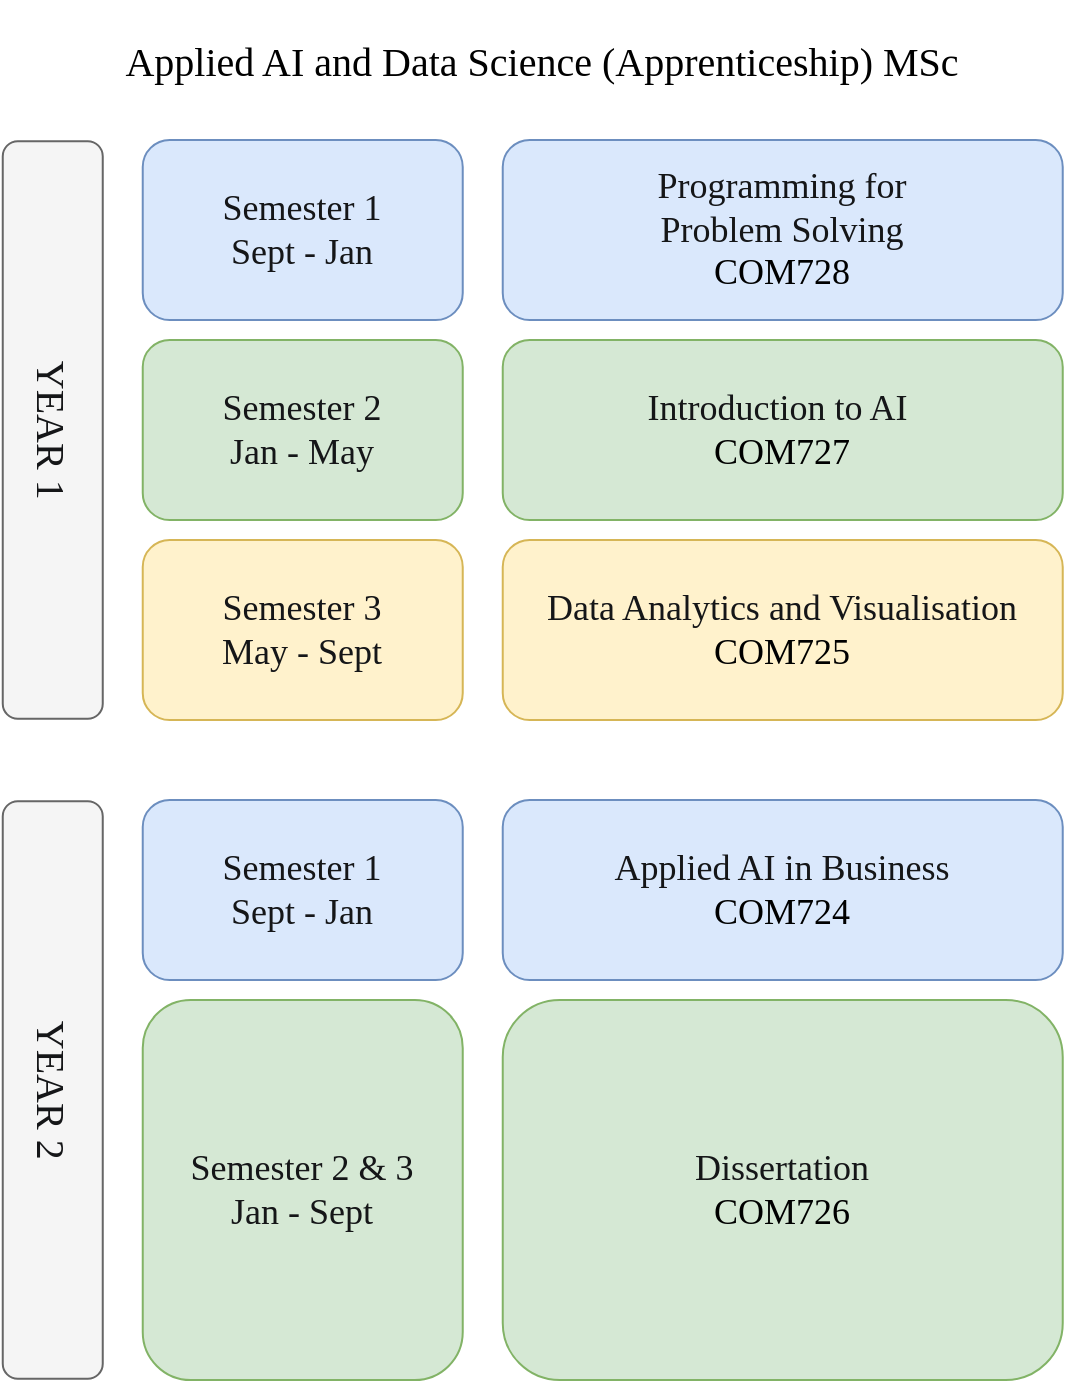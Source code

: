 <mxfile version="27.0.2" pages="13">
  <diagram id="mO5ntE1mmJg6yHizySsT" name="Apprentice MAIDS">
    <mxGraphModel dx="2721" dy="942" grid="1" gridSize="10" guides="1" tooltips="1" connect="1" arrows="1" fold="1" page="1" pageScale="1" pageWidth="827" pageHeight="1169" math="0" shadow="0">
      <root>
        <mxCell id="0" />
        <mxCell id="1" parent="0" />
        <mxCell id="83IRfajoGu_lnbFNkZBL-1" value="&lt;p style=&quot;font-size: 18px&quot;&gt;&lt;font face=&quot;Verdana&quot; style=&quot;font-size: 18px&quot;&gt;&lt;font style=&quot;font-size: 18px&quot;&gt;&lt;span style=&quot;color: rgb(21 , 22 , 24)&quot;&gt;Programming for&lt;br&gt;&amp;nbsp;Problem Solving&amp;nbsp;&lt;br&gt;&lt;/span&gt;&lt;/font&gt;&lt;font style=&quot;font-size: 18px&quot;&gt;COM728&lt;/font&gt;&lt;/font&gt;&lt;/p&gt;" style="rounded=1;whiteSpace=wrap;html=1;fillColor=#dae8fc;strokeColor=#6c8ebf;" parent="1" vertex="1">
          <mxGeometry x="-20.63" y="110" width="280" height="90" as="geometry" />
        </mxCell>
        <mxCell id="83IRfajoGu_lnbFNkZBL-2" value="&lt;p style=&quot;font-size: 18px&quot;&gt;&lt;font face=&quot;Verdana&quot; style=&quot;font-size: 18px&quot;&gt;&lt;span style=&quot;color: rgb(21 , 22 , 24)&quot;&gt;Introduction to AI&amp;nbsp;&lt;br&gt;&lt;/span&gt;&lt;span&gt;COM727&lt;/span&gt;&lt;/font&gt;&lt;/p&gt;" style="rounded=1;whiteSpace=wrap;html=1;fillColor=#d5e8d4;strokeColor=#82b366;" parent="1" vertex="1">
          <mxGeometry x="-20.63" y="210" width="280" height="90" as="geometry" />
        </mxCell>
        <mxCell id="83IRfajoGu_lnbFNkZBL-3" value="&lt;p style=&quot;font-size: 18px&quot;&gt;&lt;font face=&quot;Verdana&quot; style=&quot;font-size: 18px&quot;&gt;&lt;span style=&quot;color: rgb(21 , 22 , 24)&quot;&gt;&lt;font style=&quot;font-size: 18px&quot;&gt;Data Analytics and Visualisation&lt;br&gt;&lt;/font&gt;&lt;/span&gt;COM725&lt;/font&gt;&lt;/p&gt;" style="rounded=1;whiteSpace=wrap;html=1;fillColor=#fff2cc;strokeColor=#d6b656;" parent="1" vertex="1">
          <mxGeometry x="-20.63" y="310" width="280" height="90" as="geometry" />
        </mxCell>
        <mxCell id="83IRfajoGu_lnbFNkZBL-4" value="&lt;p style=&quot;font-size: 18px&quot;&gt;&lt;font color=&quot;#151618&quot; face=&quot;Verdana&quot;&gt;Semester 1&lt;br&gt;Sept - Jan&lt;/font&gt;&lt;/p&gt;" style="rounded=1;whiteSpace=wrap;html=1;fillColor=#dae8fc;strokeColor=#6c8ebf;" parent="1" vertex="1">
          <mxGeometry x="-200.63" y="110" width="160" height="90" as="geometry" />
        </mxCell>
        <mxCell id="83IRfajoGu_lnbFNkZBL-5" value="&lt;p style=&quot;font-size: 18px&quot;&gt;&lt;font color=&quot;#151618&quot; face=&quot;Verdana&quot;&gt;Semester 2&lt;br&gt;Jan - May&lt;/font&gt;&lt;/p&gt;" style="rounded=1;whiteSpace=wrap;html=1;fillColor=#d5e8d4;strokeColor=#82b366;" parent="1" vertex="1">
          <mxGeometry x="-200.63" y="210" width="160" height="90" as="geometry" />
        </mxCell>
        <mxCell id="83IRfajoGu_lnbFNkZBL-6" value="&lt;p style=&quot;font-size: 18px&quot;&gt;&lt;font color=&quot;#151618&quot; face=&quot;Verdana&quot;&gt;Semester 3&lt;br&gt;May - Sept&lt;/font&gt;&lt;/p&gt;" style="rounded=1;whiteSpace=wrap;html=1;fillColor=#fff2cc;strokeColor=#d6b656;" parent="1" vertex="1">
          <mxGeometry x="-200.63" y="310" width="160" height="90" as="geometry" />
        </mxCell>
        <mxCell id="83IRfajoGu_lnbFNkZBL-7" value="&lt;p&gt;&lt;font color=&quot;#151618&quot; face=&quot;Verdana&quot; style=&quot;font-size: 20px&quot;&gt;YEAR 1&lt;/font&gt;&lt;/p&gt;" style="rounded=1;whiteSpace=wrap;html=1;fillColor=#f5f5f5;strokeColor=#666666;fontColor=#333333;rotation=90;" parent="1" vertex="1">
          <mxGeometry x="-390" y="230" width="288.75" height="50" as="geometry" />
        </mxCell>
        <mxCell id="83IRfajoGu_lnbFNkZBL-8" value="&lt;p style=&quot;font-size: 18px&quot;&gt;&lt;font face=&quot;Verdana&quot; style=&quot;font-size: 18px&quot;&gt;&lt;span style=&quot;color: rgb(21 , 22 , 24)&quot;&gt;&lt;font style=&quot;font-size: 18px&quot;&gt;Applied AI in Business&lt;br&gt;&lt;/font&gt;&lt;/span&gt;COM724&lt;/font&gt;&lt;/p&gt;" style="rounded=1;whiteSpace=wrap;html=1;fillColor=#dae8fc;strokeColor=#6c8ebf;" parent="1" vertex="1">
          <mxGeometry x="-20.63" y="440" width="280" height="90" as="geometry" />
        </mxCell>
        <mxCell id="83IRfajoGu_lnbFNkZBL-9" value="&lt;p style=&quot;font-size: 18px&quot;&gt;&lt;font face=&quot;Verdana&quot;&gt;&lt;span style=&quot;color: rgb(21 , 22 , 24)&quot;&gt;Dissertation&lt;/span&gt;&lt;font style=&quot;font-size: 18px&quot;&gt;&lt;span style=&quot;color: rgb(21 , 22 , 24)&quot;&gt;&lt;br&gt;&lt;/span&gt;&lt;span&gt;COM726&lt;/span&gt;&lt;/font&gt;&lt;/font&gt;&lt;/p&gt;" style="rounded=1;whiteSpace=wrap;html=1;fillColor=#d5e8d4;strokeColor=#82b366;" parent="1" vertex="1">
          <mxGeometry x="-20.63" y="540" width="280" height="190" as="geometry" />
        </mxCell>
        <mxCell id="83IRfajoGu_lnbFNkZBL-10" value="&lt;p style=&quot;font-size: 18px&quot;&gt;&lt;font color=&quot;#151618&quot; face=&quot;Verdana&quot;&gt;Semester 1&lt;br&gt;Sept - Jan&lt;/font&gt;&lt;/p&gt;" style="rounded=1;whiteSpace=wrap;html=1;fillColor=#dae8fc;strokeColor=#6c8ebf;" parent="1" vertex="1">
          <mxGeometry x="-200.63" y="440" width="160" height="90" as="geometry" />
        </mxCell>
        <mxCell id="83IRfajoGu_lnbFNkZBL-11" value="&lt;p style=&quot;font-size: 18px&quot;&gt;&lt;font color=&quot;#151618&quot; face=&quot;Verdana&quot;&gt;Semester 2 &amp;amp; 3&lt;br&gt;Jan - Sept&lt;/font&gt;&lt;/p&gt;" style="rounded=1;whiteSpace=wrap;html=1;fillColor=#d5e8d4;strokeColor=#82b366;" parent="1" vertex="1">
          <mxGeometry x="-200.63" y="540" width="160" height="190" as="geometry" />
        </mxCell>
        <mxCell id="83IRfajoGu_lnbFNkZBL-12" value="&lt;p&gt;&lt;font color=&quot;#151618&quot; face=&quot;Verdana&quot; style=&quot;font-size: 20px&quot;&gt;YEAR 2&lt;/font&gt;&lt;/p&gt;" style="rounded=1;whiteSpace=wrap;html=1;fillColor=#f5f5f5;strokeColor=#666666;fontColor=#333333;rotation=90;" parent="1" vertex="1">
          <mxGeometry x="-390" y="560" width="288.75" height="50" as="geometry" />
        </mxCell>
        <mxCell id="83IRfajoGu_lnbFNkZBL-13" value="&lt;font style=&quot;font-size: 20px&quot;&gt;Applied AI and Data Science (Apprenticeship) MSc&lt;/font&gt;" style="text;html=1;strokeColor=none;fillColor=none;align=center;verticalAlign=middle;whiteSpace=wrap;rounded=0;labelBackgroundColor=none;fontFamily=Verdana;fontSize=14;" parent="1" vertex="1">
          <mxGeometry x="-260.63" y="40" width="520" height="60" as="geometry" />
        </mxCell>
      </root>
    </mxGraphModel>
  </diagram>
  <diagram name="BSc Computing" id="5oKkY3aoXNXuIIxceFsS">
    <mxGraphModel dx="1877" dy="910" grid="1" gridSize="4" guides="1" tooltips="1" connect="1" arrows="1" fold="1" page="1" pageScale="1" pageWidth="1169" pageHeight="1654" math="0" shadow="0">
      <root>
        <mxCell id="0" />
        <mxCell id="1" parent="0" />
        <mxCell id="dmCYJQqiZVbZdqvDrLWX-7" value="&lt;font style=&quot;font-size: 16px;&quot;&gt;&lt;b&gt;Semester 2&lt;/b&gt;&lt;/font&gt;" style="rounded=1;whiteSpace=wrap;html=1;fillColor=#dae8fc;strokeColor=#6c8ebf;" parent="1" vertex="1">
          <mxGeometry x="64" y="273" width="112" height="80" as="geometry" />
        </mxCell>
        <mxCell id="dmCYJQqiZVbZdqvDrLWX-1" value="&lt;font style=&quot;font-size: 16px;&quot;&gt;COM411 &lt;br&gt;Problem Solving Through Programming&lt;/font&gt;" style="rounded=1;whiteSpace=wrap;html=1;fillColor=#dae8fc;strokeColor=#6c8ebf;" parent="1" vertex="1">
          <mxGeometry x="192" y="177" width="240" height="80" as="geometry" />
        </mxCell>
        <mxCell id="dmCYJQqiZVbZdqvDrLWX-2" value="&lt;font style=&quot;font-size: 16px;&quot;&gt;COM416&lt;br&gt;UX&lt;/font&gt;" style="rounded=1;whiteSpace=wrap;html=1;fillColor=#dae8fc;strokeColor=#6c8ebf;" parent="1" vertex="1">
          <mxGeometry x="704" y="177" width="240" height="80" as="geometry" />
        </mxCell>
        <mxCell id="dmCYJQqiZVbZdqvDrLWX-3" value="&lt;font style=&quot;font-size: 16px;&quot;&gt;COM412 &lt;br&gt;Intro to Networks and Security&lt;/font&gt;" style="rounded=1;whiteSpace=wrap;html=1;fillColor=#dae8fc;strokeColor=#6c8ebf;" parent="1" vertex="1">
          <mxGeometry x="448" y="177" width="240" height="80" as="geometry" />
        </mxCell>
        <mxCell id="dmCYJQqiZVbZdqvDrLWX-4" value="&lt;font style=&quot;font-size: 16px;&quot;&gt;COM430&lt;br&gt;Introduction to Databases&lt;/font&gt;" style="rounded=1;whiteSpace=wrap;html=1;fillColor=#dae8fc;strokeColor=#6c8ebf;" parent="1" vertex="1">
          <mxGeometry x="192" y="273" width="240" height="80" as="geometry" />
        </mxCell>
        <mxCell id="dmCYJQqiZVbZdqvDrLWX-5" value="&lt;font style=&quot;font-size: 16px;&quot;&gt;COM432&lt;br&gt;Data Analysis, Tools and Application &lt;/font&gt;" style="rounded=1;whiteSpace=wrap;html=1;fillColor=#dae8fc;strokeColor=#6c8ebf;" parent="1" vertex="1">
          <mxGeometry x="448" y="273" width="240" height="80" as="geometry" />
        </mxCell>
        <mxCell id="dmCYJQqiZVbZdqvDrLWX-6" value="&lt;font style=&quot;font-size: 16px;&quot;&gt;COM419&lt;br&gt;Web Technologies&lt;/font&gt;" style="rounded=1;whiteSpace=wrap;html=1;fillColor=#dae8fc;strokeColor=#6c8ebf;" parent="1" vertex="1">
          <mxGeometry x="704" y="273" width="240" height="80" as="geometry" />
        </mxCell>
        <mxCell id="dmCYJQqiZVbZdqvDrLWX-8" value="&lt;font style=&quot;font-size: 16px;&quot;&gt;&lt;b&gt;Semester 1&lt;/b&gt;&lt;/font&gt;" style="rounded=1;whiteSpace=wrap;html=1;fillColor=#dae8fc;strokeColor=#6c8ebf;" parent="1" vertex="1">
          <mxGeometry x="64" y="177" width="112" height="80" as="geometry" />
        </mxCell>
        <mxCell id="dmCYJQqiZVbZdqvDrLWX-10" value="&lt;font style=&quot;font-size: 24px;&quot;&gt;&lt;b&gt;BSc Computer Science - Sept Start&lt;/b&gt;&lt;/font&gt;" style="text;html=1;align=left;verticalAlign=middle;resizable=0;points=[];autosize=1;strokeColor=none;fillColor=none;" parent="1" vertex="1">
          <mxGeometry x="64" y="97" width="420" height="44" as="geometry" />
        </mxCell>
        <mxCell id="dmCYJQqiZVbZdqvDrLWX-11" value="&lt;font style=&quot;font-size: 16px;&quot;&gt;&lt;b&gt;Year 1&amp;nbsp; (Level 4)&lt;/b&gt;&lt;/font&gt;" style="text;html=1;align=left;verticalAlign=middle;resizable=0;points=[];autosize=1;strokeColor=none;fillColor=none;" parent="1" vertex="1">
          <mxGeometry x="64" y="138" width="144" height="32" as="geometry" />
        </mxCell>
        <mxCell id="dmCYJQqiZVbZdqvDrLWX-12" value="&lt;font style=&quot;font-size: 16px;&quot;&gt;&lt;b&gt;Semester 2&lt;/b&gt;&lt;/font&gt;" style="rounded=1;whiteSpace=wrap;html=1;fillColor=#f8cecc;strokeColor=#b85450;" parent="1" vertex="1">
          <mxGeometry x="64" y="513" width="112" height="80" as="geometry" />
        </mxCell>
        <mxCell id="dmCYJQqiZVbZdqvDrLWX-13" value="&lt;font style=&quot;font-size: 16px;&quot;&gt;COM519&lt;br&gt;Advanced Database Systems&lt;/font&gt;" style="rounded=1;whiteSpace=wrap;html=1;fillColor=#f8cecc;strokeColor=#b85450;" parent="1" vertex="1">
          <mxGeometry x="192" y="417" width="240" height="80" as="geometry" />
        </mxCell>
        <mxCell id="dmCYJQqiZVbZdqvDrLWX-14" value="&lt;font style=&quot;font-size: 16px;&quot;&gt;COM534&lt;br&gt;Object Oriented Development&lt;/font&gt;" style="rounded=1;whiteSpace=wrap;html=1;fillColor=#f8cecc;strokeColor=#b85450;" parent="1" vertex="1">
          <mxGeometry x="704" y="417" width="240" height="80" as="geometry" />
        </mxCell>
        <mxCell id="dmCYJQqiZVbZdqvDrLWX-15" value="&lt;font style=&quot;font-size: 16px;&quot;&gt;COM517 &lt;br&gt;Analytics and Business Intelligence&lt;/font&gt;" style="rounded=1;whiteSpace=wrap;html=1;fillColor=#f8cecc;strokeColor=#b85450;" parent="1" vertex="1">
          <mxGeometry x="448" y="417" width="240" height="80" as="geometry" />
        </mxCell>
        <mxCell id="dmCYJQqiZVbZdqvDrLWX-16" value="&lt;font style=&quot;font-size: 16px;&quot;&gt;COM514&lt;br&gt;Research Methods Project&lt;/font&gt;" style="rounded=1;whiteSpace=wrap;html=1;fillColor=#f8cecc;strokeColor=#b85450;" parent="1" vertex="1">
          <mxGeometry x="192" y="513" width="240" height="80" as="geometry" />
        </mxCell>
        <mxCell id="dmCYJQqiZVbZdqvDrLWX-17" value="&lt;font style=&quot;font-size: 16px;&quot;&gt;COM520&lt;br&gt;Human Computer Interaction&lt;/font&gt;" style="rounded=1;whiteSpace=wrap;html=1;fillColor=#f8cecc;strokeColor=#b85450;" parent="1" vertex="1">
          <mxGeometry x="448" y="513" width="240" height="80" as="geometry" />
        </mxCell>
        <mxCell id="dmCYJQqiZVbZdqvDrLWX-18" value="&lt;font style=&quot;font-size: 16px;&quot;&gt;COM518&lt;br&gt;Web Application Development&lt;/font&gt;" style="rounded=1;whiteSpace=wrap;html=1;fillColor=#f8cecc;strokeColor=#b85450;" parent="1" vertex="1">
          <mxGeometry x="704" y="513" width="240" height="80" as="geometry" />
        </mxCell>
        <mxCell id="dmCYJQqiZVbZdqvDrLWX-19" value="&lt;font style=&quot;font-size: 16px;&quot;&gt;&lt;b&gt;Semester 1&lt;/b&gt;&lt;/font&gt;" style="rounded=1;whiteSpace=wrap;html=1;fillColor=#f8cecc;strokeColor=#b85450;" parent="1" vertex="1">
          <mxGeometry x="64" y="417" width="112" height="80" as="geometry" />
        </mxCell>
        <mxCell id="dmCYJQqiZVbZdqvDrLWX-20" value="&lt;font style=&quot;font-size: 16px;&quot;&gt;&lt;b&gt;Year 2&amp;nbsp; (Level 5)&lt;/b&gt;&lt;/font&gt;" style="text;html=1;align=left;verticalAlign=middle;resizable=0;points=[];autosize=1;strokeColor=none;fillColor=none;" parent="1" vertex="1">
          <mxGeometry x="64" y="378" width="144" height="32" as="geometry" />
        </mxCell>
        <mxCell id="dmCYJQqiZVbZdqvDrLWX-21" value="&lt;font style=&quot;font-size: 16px;&quot;&gt;&lt;b&gt;Semester 2&lt;/b&gt;&lt;/font&gt;" style="rounded=1;whiteSpace=wrap;html=1;fillColor=#d5e8d4;strokeColor=#82b366;" parent="1" vertex="1">
          <mxGeometry x="64" y="753" width="112" height="80" as="geometry" />
        </mxCell>
        <mxCell id="dmCYJQqiZVbZdqvDrLWX-22" value="&lt;span style=&quot;font-size: 16px;&quot;&gt;OPTION 1&lt;/span&gt;" style="rounded=1;whiteSpace=wrap;html=1;fillColor=#d5e8d4;strokeColor=#82b366;" parent="1" vertex="1">
          <mxGeometry x="192" y="657" width="240" height="80" as="geometry" />
        </mxCell>
        <mxCell id="dmCYJQqiZVbZdqvDrLWX-23" value="&lt;font style=&quot;font-size: 16px;&quot;&gt;COM618&lt;br&gt;Data Science&lt;/font&gt;" style="rounded=1;whiteSpace=wrap;html=1;fillColor=#d5e8d4;strokeColor=#82b366;" parent="1" vertex="1">
          <mxGeometry x="704" y="657" width="240" height="80" as="geometry" />
        </mxCell>
        <mxCell id="dmCYJQqiZVbZdqvDrLWX-24" value="&lt;span style=&quot;font-size: 16px;&quot;&gt;OPTION 2&lt;/span&gt;" style="rounded=1;whiteSpace=wrap;html=1;fillColor=#d5e8d4;strokeColor=#82b366;" parent="1" vertex="1">
          <mxGeometry x="448" y="657" width="240" height="80" as="geometry" />
        </mxCell>
        <mxCell id="dmCYJQqiZVbZdqvDrLWX-25" value="&lt;font style=&quot;font-size: 16px;&quot;&gt;&lt;font style=&quot;font-size: 16px;&quot;&gt;COM617&lt;br&gt;Industrial Consulting Projec&lt;/font&gt;t&lt;/font&gt;" style="rounded=1;whiteSpace=wrap;html=1;fillColor=#d5e8d4;strokeColor=#82b366;" parent="1" vertex="1">
          <mxGeometry x="192" y="753" width="240" height="80" as="geometry" />
        </mxCell>
        <mxCell id="dmCYJQqiZVbZdqvDrLWX-26" value="&lt;font style=&quot;font-size: 16px;&quot;&gt;COM629&lt;br&gt;Dissertation Project &lt;/font&gt;" style="rounded=1;whiteSpace=wrap;html=1;fillColor=#d5e8d4;strokeColor=#82b366;" parent="1" vertex="1">
          <mxGeometry x="448" y="753" width="496" height="80" as="geometry" />
        </mxCell>
        <mxCell id="dmCYJQqiZVbZdqvDrLWX-28" value="&lt;font style=&quot;font-size: 16px;&quot;&gt;&lt;b&gt;Semester 1&lt;/b&gt;&lt;/font&gt;" style="rounded=1;whiteSpace=wrap;html=1;fillColor=#d5e8d4;strokeColor=#82b366;" parent="1" vertex="1">
          <mxGeometry x="64" y="657" width="112" height="80" as="geometry" />
        </mxCell>
        <mxCell id="dmCYJQqiZVbZdqvDrLWX-29" value="&lt;font style=&quot;font-size: 16px;&quot;&gt;&lt;b&gt;Year 3&amp;nbsp; (Level 6)&lt;/b&gt;&lt;/font&gt;" style="text;html=1;align=left;verticalAlign=middle;resizable=0;points=[];autosize=1;strokeColor=none;fillColor=none;" parent="1" vertex="1">
          <mxGeometry x="64" y="618" width="144" height="32" as="geometry" />
        </mxCell>
        <mxCell id="dmCYJQqiZVbZdqvDrLWX-30" value="&lt;font style=&quot;font-size: 16px;&quot;&gt;&lt;b&gt;Options (Choose 2)&lt;/b&gt;&lt;br&gt;COM619 DevOps &lt;br&gt;COM620 Immersive Technologies&lt;br&gt;COM621 UX Strategies&lt;br&gt;COM623 Contemporary Web Apps&lt;br&gt;&lt;/font&gt;" style="text;html=1;align=left;verticalAlign=middle;resizable=0;points=[];autosize=1;strokeColor=none;fillColor=none;" parent="1" vertex="1">
          <mxGeometry x="64" y="864" width="268" height="112" as="geometry" />
        </mxCell>
      </root>
    </mxGraphModel>
  </diagram>
  <diagram name="BSc Software Engineering" id="3MNGfRF_Feda_YQG2LIf">
    <mxGraphModel dx="1877" dy="910" grid="1" gridSize="4" guides="1" tooltips="1" connect="1" arrows="1" fold="1" page="1" pageScale="1" pageWidth="1169" pageHeight="1654" math="0" shadow="0">
      <root>
        <mxCell id="A-2Iu6MPS0eFOaTUJ5Hn-0" />
        <mxCell id="A-2Iu6MPS0eFOaTUJ5Hn-1" parent="A-2Iu6MPS0eFOaTUJ5Hn-0" />
        <mxCell id="A-2Iu6MPS0eFOaTUJ5Hn-2" value="&lt;font style=&quot;font-size: 16px;&quot;&gt;&lt;b&gt;Semester 2&lt;/b&gt;&lt;/font&gt;" style="rounded=1;whiteSpace=wrap;html=1;fillColor=#dae8fc;strokeColor=#6c8ebf;" parent="A-2Iu6MPS0eFOaTUJ5Hn-1" vertex="1">
          <mxGeometry x="64" y="273" width="112" height="80" as="geometry" />
        </mxCell>
        <mxCell id="A-2Iu6MPS0eFOaTUJ5Hn-3" value="&lt;font style=&quot;font-size: 16px;&quot;&gt;COM411 &lt;br&gt;Problem Solving Through Programming&lt;/font&gt;" style="rounded=1;whiteSpace=wrap;html=1;fillColor=#dae8fc;strokeColor=#6c8ebf;" parent="A-2Iu6MPS0eFOaTUJ5Hn-1" vertex="1">
          <mxGeometry x="192" y="177" width="240" height="80" as="geometry" />
        </mxCell>
        <mxCell id="A-2Iu6MPS0eFOaTUJ5Hn-4" value="&lt;font style=&quot;font-size: 16px;&quot;&gt;COM431&lt;br&gt;Data Structures, Algorithms &amp;amp; Mathematics&lt;/font&gt;" style="rounded=1;whiteSpace=wrap;html=1;fillColor=#dae8fc;strokeColor=#6c8ebf;" parent="A-2Iu6MPS0eFOaTUJ5Hn-1" vertex="1">
          <mxGeometry x="192" y="276" width="240" height="80" as="geometry" />
        </mxCell>
        <mxCell id="A-2Iu6MPS0eFOaTUJ5Hn-5" value="&lt;font style=&quot;font-size: 16px;&quot;&gt;COM412 &lt;br&gt;Intro to Networks and Security&lt;/font&gt;" style="rounded=1;whiteSpace=wrap;html=1;fillColor=#dae8fc;strokeColor=#6c8ebf;" parent="A-2Iu6MPS0eFOaTUJ5Hn-1" vertex="1">
          <mxGeometry x="448" y="177" width="240" height="80" as="geometry" />
        </mxCell>
        <mxCell id="A-2Iu6MPS0eFOaTUJ5Hn-6" value="&lt;font style=&quot;font-size: 16px;&quot;&gt;COM430&lt;br&gt;Introduction to Databases&lt;/font&gt;" style="rounded=1;whiteSpace=wrap;html=1;fillColor=#dae8fc;strokeColor=#6c8ebf;" parent="A-2Iu6MPS0eFOaTUJ5Hn-1" vertex="1">
          <mxGeometry x="704" y="177" width="240" height="80" as="geometry" />
        </mxCell>
        <mxCell id="A-2Iu6MPS0eFOaTUJ5Hn-7" value="&lt;font style=&quot;font-size: 16px;&quot;&gt;COM422&lt;br&gt;Software Testing and Reliability Engineering &lt;/font&gt;" style="rounded=1;whiteSpace=wrap;html=1;fillColor=#dae8fc;strokeColor=#6c8ebf;" parent="A-2Iu6MPS0eFOaTUJ5Hn-1" vertex="1">
          <mxGeometry x="448" y="273" width="240" height="80" as="geometry" />
        </mxCell>
        <mxCell id="A-2Iu6MPS0eFOaTUJ5Hn-8" value="&lt;font style=&quot;font-size: 16px;&quot;&gt;COM419&lt;br&gt;Web Technologies&lt;/font&gt;" style="rounded=1;whiteSpace=wrap;html=1;fillColor=#dae8fc;strokeColor=#6c8ebf;" parent="A-2Iu6MPS0eFOaTUJ5Hn-1" vertex="1">
          <mxGeometry x="704" y="273" width="240" height="80" as="geometry" />
        </mxCell>
        <mxCell id="A-2Iu6MPS0eFOaTUJ5Hn-9" value="&lt;font style=&quot;font-size: 16px;&quot;&gt;&lt;b&gt;Semester 1&lt;/b&gt;&lt;/font&gt;" style="rounded=1;whiteSpace=wrap;html=1;fillColor=#dae8fc;strokeColor=#6c8ebf;" parent="A-2Iu6MPS0eFOaTUJ5Hn-1" vertex="1">
          <mxGeometry x="64" y="177" width="112" height="80" as="geometry" />
        </mxCell>
        <mxCell id="A-2Iu6MPS0eFOaTUJ5Hn-10" value="&lt;font style=&quot;font-size: 24px;&quot;&gt;&lt;b&gt;BSc &lt;/b&gt;&lt;/font&gt;&lt;font style=&quot;font-size: 24px;&quot;&gt;&lt;b&gt;Software Engineering&lt;/b&gt;&lt;/font&gt;" style="text;html=1;align=left;verticalAlign=middle;resizable=0;points=[];autosize=1;strokeColor=none;fillColor=none;" parent="A-2Iu6MPS0eFOaTUJ5Hn-1" vertex="1">
          <mxGeometry x="64" y="97" width="324" height="44" as="geometry" />
        </mxCell>
        <mxCell id="A-2Iu6MPS0eFOaTUJ5Hn-11" value="&lt;font style=&quot;font-size: 16px;&quot;&gt;&lt;b&gt;Year 1&amp;nbsp; (Level 4)&lt;/b&gt;&lt;/font&gt;" style="text;html=1;align=left;verticalAlign=middle;resizable=0;points=[];autosize=1;strokeColor=none;fillColor=none;" parent="A-2Iu6MPS0eFOaTUJ5Hn-1" vertex="1">
          <mxGeometry x="64" y="138" width="144" height="32" as="geometry" />
        </mxCell>
        <mxCell id="A-2Iu6MPS0eFOaTUJ5Hn-12" value="&lt;font style=&quot;font-size: 16px;&quot;&gt;&lt;b&gt;Semester 2&lt;/b&gt;&lt;/font&gt;" style="rounded=1;whiteSpace=wrap;html=1;fillColor=#f8cecc;strokeColor=#b85450;" parent="A-2Iu6MPS0eFOaTUJ5Hn-1" vertex="1">
          <mxGeometry x="64" y="513" width="112" height="80" as="geometry" />
        </mxCell>
        <mxCell id="A-2Iu6MPS0eFOaTUJ5Hn-13" value="&lt;font style=&quot;font-size: 16px;&quot;&gt;COM519&lt;br&gt;Advanced Database Systems&lt;/font&gt;" style="rounded=1;whiteSpace=wrap;html=1;fillColor=#f8cecc;strokeColor=#b85450;" parent="A-2Iu6MPS0eFOaTUJ5Hn-1" vertex="1">
          <mxGeometry x="192" y="417" width="240" height="80" as="geometry" />
        </mxCell>
        <mxCell id="A-2Iu6MPS0eFOaTUJ5Hn-14" value="&lt;font style=&quot;font-size: 16px;&quot;&gt;COM534&lt;br&gt;Object Oriented Development&lt;/font&gt;" style="rounded=1;whiteSpace=wrap;html=1;fillColor=#f8cecc;strokeColor=#b85450;" parent="A-2Iu6MPS0eFOaTUJ5Hn-1" vertex="1">
          <mxGeometry x="704" y="417" width="240" height="80" as="geometry" />
        </mxCell>
        <mxCell id="A-2Iu6MPS0eFOaTUJ5Hn-15" value="&lt;font style=&quot;font-size: 16px;&quot;&gt;COM526&lt;br&gt;Introduction to AI&lt;/font&gt;" style="rounded=1;whiteSpace=wrap;html=1;fillColor=#f8cecc;strokeColor=#b85450;" parent="A-2Iu6MPS0eFOaTUJ5Hn-1" vertex="1">
          <mxGeometry x="448" y="417" width="240" height="80" as="geometry" />
        </mxCell>
        <mxCell id="A-2Iu6MPS0eFOaTUJ5Hn-16" value="&lt;font style=&quot;font-size: 16px;&quot;&gt;COM514&lt;br&gt;Research Methods Project&lt;/font&gt;" style="rounded=1;whiteSpace=wrap;html=1;fillColor=#f8cecc;strokeColor=#b85450;" parent="A-2Iu6MPS0eFOaTUJ5Hn-1" vertex="1">
          <mxGeometry x="192" y="513" width="240" height="80" as="geometry" />
        </mxCell>
        <mxCell id="A-2Iu6MPS0eFOaTUJ5Hn-17" value="&lt;font style=&quot;font-size: 16px;&quot;&gt;COM527&lt;br&gt;Mobile Application Development&lt;/font&gt;" style="rounded=1;whiteSpace=wrap;html=1;fillColor=#f8cecc;strokeColor=#b85450;" parent="A-2Iu6MPS0eFOaTUJ5Hn-1" vertex="1">
          <mxGeometry x="448" y="513" width="240" height="80" as="geometry" />
        </mxCell>
        <mxCell id="A-2Iu6MPS0eFOaTUJ5Hn-18" value="&lt;font style=&quot;font-size: 16px;&quot;&gt;COM518&lt;br&gt;Web Application Development&lt;/font&gt;" style="rounded=1;whiteSpace=wrap;html=1;fillColor=#f8cecc;strokeColor=#b85450;" parent="A-2Iu6MPS0eFOaTUJ5Hn-1" vertex="1">
          <mxGeometry x="704" y="513" width="240" height="80" as="geometry" />
        </mxCell>
        <mxCell id="A-2Iu6MPS0eFOaTUJ5Hn-19" value="&lt;font style=&quot;font-size: 16px;&quot;&gt;&lt;b&gt;Semester 1&lt;/b&gt;&lt;/font&gt;" style="rounded=1;whiteSpace=wrap;html=1;fillColor=#f8cecc;strokeColor=#b85450;" parent="A-2Iu6MPS0eFOaTUJ5Hn-1" vertex="1">
          <mxGeometry x="64" y="417" width="112" height="80" as="geometry" />
        </mxCell>
        <mxCell id="A-2Iu6MPS0eFOaTUJ5Hn-20" value="&lt;font style=&quot;font-size: 16px;&quot;&gt;&lt;b&gt;Year 2&amp;nbsp; (Level 5)&lt;/b&gt;&lt;/font&gt;" style="text;html=1;align=left;verticalAlign=middle;resizable=0;points=[];autosize=1;strokeColor=none;fillColor=none;" parent="A-2Iu6MPS0eFOaTUJ5Hn-1" vertex="1">
          <mxGeometry x="64" y="378" width="144" height="32" as="geometry" />
        </mxCell>
        <mxCell id="A-2Iu6MPS0eFOaTUJ5Hn-21" value="&lt;font style=&quot;font-size: 16px;&quot;&gt;&lt;b&gt;Semester 2&lt;/b&gt;&lt;/font&gt;" style="rounded=1;whiteSpace=wrap;html=1;fillColor=#d5e8d4;strokeColor=#82b366;" parent="A-2Iu6MPS0eFOaTUJ5Hn-1" vertex="1">
          <mxGeometry x="64" y="753" width="112" height="80" as="geometry" />
        </mxCell>
        <mxCell id="A-2Iu6MPS0eFOaTUJ5Hn-22" value="&lt;span style=&quot;font-size: 16px;&quot;&gt;OPTION 1&lt;/span&gt;" style="rounded=1;whiteSpace=wrap;html=1;fillColor=#d5e8d4;strokeColor=#82b366;" parent="A-2Iu6MPS0eFOaTUJ5Hn-1" vertex="1">
          <mxGeometry x="192" y="657" width="240" height="80" as="geometry" />
        </mxCell>
        <mxCell id="A-2Iu6MPS0eFOaTUJ5Hn-23" value="&lt;font style=&quot;font-size: 16px;&quot;&gt;COM619&lt;br&gt;DevOps&lt;/font&gt;" style="rounded=1;whiteSpace=wrap;html=1;fillColor=#d5e8d4;strokeColor=#82b366;" parent="A-2Iu6MPS0eFOaTUJ5Hn-1" vertex="1">
          <mxGeometry x="704" y="657" width="240" height="80" as="geometry" />
        </mxCell>
        <mxCell id="A-2Iu6MPS0eFOaTUJ5Hn-24" value="&lt;span style=&quot;font-size: 16px;&quot;&gt;OPTION 2&lt;/span&gt;" style="rounded=1;whiteSpace=wrap;html=1;fillColor=#d5e8d4;strokeColor=#82b366;" parent="A-2Iu6MPS0eFOaTUJ5Hn-1" vertex="1">
          <mxGeometry x="448" y="657" width="240" height="80" as="geometry" />
        </mxCell>
        <mxCell id="A-2Iu6MPS0eFOaTUJ5Hn-25" value="&lt;font style=&quot;font-size: 16px;&quot;&gt;&lt;font style=&quot;font-size: 16px;&quot;&gt;COM617&lt;br&gt;Industrial Consulting Projec&lt;/font&gt;t&lt;/font&gt;" style="rounded=1;whiteSpace=wrap;html=1;fillColor=#d5e8d4;strokeColor=#82b366;" parent="A-2Iu6MPS0eFOaTUJ5Hn-1" vertex="1">
          <mxGeometry x="192" y="753" width="240" height="80" as="geometry" />
        </mxCell>
        <mxCell id="A-2Iu6MPS0eFOaTUJ5Hn-26" value="&lt;font style=&quot;font-size: 16px;&quot;&gt;COM629&lt;br&gt;Dissertation Project &lt;/font&gt;" style="rounded=1;whiteSpace=wrap;html=1;fillColor=#d5e8d4;strokeColor=#82b366;" parent="A-2Iu6MPS0eFOaTUJ5Hn-1" vertex="1">
          <mxGeometry x="448" y="753" width="496" height="80" as="geometry" />
        </mxCell>
        <mxCell id="A-2Iu6MPS0eFOaTUJ5Hn-27" value="&lt;font style=&quot;font-size: 16px;&quot;&gt;&lt;b&gt;Semester 1&lt;/b&gt;&lt;/font&gt;" style="rounded=1;whiteSpace=wrap;html=1;fillColor=#d5e8d4;strokeColor=#82b366;" parent="A-2Iu6MPS0eFOaTUJ5Hn-1" vertex="1">
          <mxGeometry x="64" y="657" width="112" height="80" as="geometry" />
        </mxCell>
        <mxCell id="A-2Iu6MPS0eFOaTUJ5Hn-28" value="&lt;font style=&quot;font-size: 16px;&quot;&gt;&lt;b&gt;Year 3&amp;nbsp; (Level 6)&lt;/b&gt;&lt;/font&gt;" style="text;html=1;align=left;verticalAlign=middle;resizable=0;points=[];autosize=1;strokeColor=none;fillColor=none;" parent="A-2Iu6MPS0eFOaTUJ5Hn-1" vertex="1">
          <mxGeometry x="64" y="618" width="144" height="32" as="geometry" />
        </mxCell>
        <mxCell id="A-2Iu6MPS0eFOaTUJ5Hn-29" value="&lt;font style=&quot;font-size: 16px;&quot;&gt;&lt;b&gt;Options (Choose 2)&lt;/b&gt;&lt;br&gt;COM626 Mobile Development and 3D Graphics&lt;br&gt;COM620 Immersive Technologies&lt;br&gt;COM618 Data Science&lt;br&gt;COM624 Machine Learning&lt;br&gt;&lt;/font&gt;" style="text;html=1;align=left;verticalAlign=middle;resizable=0;points=[];autosize=1;strokeColor=none;fillColor=none;" parent="A-2Iu6MPS0eFOaTUJ5Hn-1" vertex="1">
          <mxGeometry x="64" y="864" width="360" height="112" as="geometry" />
        </mxCell>
      </root>
    </mxGraphModel>
  </diagram>
  <diagram name="BSc Computer Networks Engineering" id="GCOJwqth1ke5JyDyeJ3l">
    <mxGraphModel dx="1877" dy="910" grid="1" gridSize="4" guides="1" tooltips="1" connect="1" arrows="1" fold="1" page="1" pageScale="1" pageWidth="1169" pageHeight="1654" math="0" shadow="0">
      <root>
        <mxCell id="R5C2FWtkYzCYOCpU7KXr-0" />
        <mxCell id="R5C2FWtkYzCYOCpU7KXr-1" parent="R5C2FWtkYzCYOCpU7KXr-0" />
        <mxCell id="R5C2FWtkYzCYOCpU7KXr-2" value="&lt;font style=&quot;font-size: 16px;&quot;&gt;&lt;b&gt;Semester 2&lt;/b&gt;&lt;/font&gt;" style="rounded=1;whiteSpace=wrap;html=1;fillColor=#dae8fc;strokeColor=#6c8ebf;" parent="R5C2FWtkYzCYOCpU7KXr-1" vertex="1">
          <mxGeometry x="64" y="273" width="112" height="80" as="geometry" />
        </mxCell>
        <mxCell id="R5C2FWtkYzCYOCpU7KXr-3" value="&lt;font style=&quot;font-size: 16px;&quot;&gt;COM411 &lt;br&gt;Problem Solving Through Programming&lt;/font&gt;" style="rounded=1;whiteSpace=wrap;html=1;fillColor=#dae8fc;strokeColor=#6c8ebf;" parent="R5C2FWtkYzCYOCpU7KXr-1" vertex="1">
          <mxGeometry x="192" y="177" width="240" height="80" as="geometry" />
        </mxCell>
        <mxCell id="R5C2FWtkYzCYOCpU7KXr-4" value="&lt;font style=&quot;font-size: 16px;&quot;&gt;COM413 Network Applications&lt;/font&gt;" style="rounded=1;whiteSpace=wrap;html=1;fillColor=#dae8fc;strokeColor=#6c8ebf;" parent="R5C2FWtkYzCYOCpU7KXr-1" vertex="1">
          <mxGeometry x="704" y="177" width="240" height="80" as="geometry" />
        </mxCell>
        <mxCell id="R5C2FWtkYzCYOCpU7KXr-5" value="&lt;font style=&quot;font-size: 16px;&quot;&gt;COM412 &lt;br&gt;Intro to Networks and Security&lt;/font&gt;" style="rounded=1;whiteSpace=wrap;html=1;fillColor=#dae8fc;strokeColor=#6c8ebf;" parent="R5C2FWtkYzCYOCpU7KXr-1" vertex="1">
          <mxGeometry x="448" y="177" width="240" height="80" as="geometry" />
        </mxCell>
        <mxCell id="R5C2FWtkYzCYOCpU7KXr-6" value="&lt;font style=&quot;font-size: 16px;&quot;&gt;COM430&lt;br&gt;Introduction to Databases&lt;/font&gt;" style="rounded=1;whiteSpace=wrap;html=1;fillColor=#dae8fc;strokeColor=#6c8ebf;" parent="R5C2FWtkYzCYOCpU7KXr-1" vertex="1">
          <mxGeometry x="192" y="273" width="240" height="80" as="geometry" />
        </mxCell>
        <mxCell id="R5C2FWtkYzCYOCpU7KXr-7" value="&lt;font style=&quot;font-size: 16px;&quot;&gt;COM414&lt;br&gt;Routing and Switching&lt;/font&gt;" style="rounded=1;whiteSpace=wrap;html=1;fillColor=#dae8fc;strokeColor=#6c8ebf;" parent="R5C2FWtkYzCYOCpU7KXr-1" vertex="1">
          <mxGeometry x="448" y="273" width="240" height="80" as="geometry" />
        </mxCell>
        <mxCell id="R5C2FWtkYzCYOCpU7KXr-8" value="&lt;font style=&quot;font-size: 16px;&quot;&gt;COM415&lt;br&gt;Cyber Security Essentials&lt;/font&gt;" style="rounded=1;whiteSpace=wrap;html=1;fillColor=#dae8fc;strokeColor=#6c8ebf;" parent="R5C2FWtkYzCYOCpU7KXr-1" vertex="1">
          <mxGeometry x="704" y="273" width="240" height="80" as="geometry" />
        </mxCell>
        <mxCell id="R5C2FWtkYzCYOCpU7KXr-9" value="&lt;font style=&quot;font-size: 16px;&quot;&gt;&lt;b&gt;Semester 1&lt;/b&gt;&lt;/font&gt;" style="rounded=1;whiteSpace=wrap;html=1;fillColor=#dae8fc;strokeColor=#6c8ebf;" parent="R5C2FWtkYzCYOCpU7KXr-1" vertex="1">
          <mxGeometry x="64" y="177" width="112" height="80" as="geometry" />
        </mxCell>
        <mxCell id="R5C2FWtkYzCYOCpU7KXr-10" value="&lt;font style=&quot;font-size: 24px;&quot;&gt;&lt;b&gt;&lt;font style=&quot;font-size: 24px;&quot;&gt;BSc&amp;nbsp;&lt;/font&gt;Computer Networks Engineering&lt;/b&gt;&lt;/font&gt;" style="text;html=1;align=left;verticalAlign=middle;resizable=0;points=[];autosize=1;strokeColor=none;fillColor=none;" parent="R5C2FWtkYzCYOCpU7KXr-1" vertex="1">
          <mxGeometry x="64" y="97" width="448" height="44" as="geometry" />
        </mxCell>
        <mxCell id="R5C2FWtkYzCYOCpU7KXr-11" value="&lt;font style=&quot;font-size: 16px;&quot;&gt;&lt;b&gt;Year 1&amp;nbsp; (Level 4)&lt;/b&gt;&lt;/font&gt;" style="text;html=1;align=left;verticalAlign=middle;resizable=0;points=[];autosize=1;strokeColor=none;fillColor=none;" parent="R5C2FWtkYzCYOCpU7KXr-1" vertex="1">
          <mxGeometry x="64" y="138" width="144" height="32" as="geometry" />
        </mxCell>
        <mxCell id="R5C2FWtkYzCYOCpU7KXr-12" value="&lt;font style=&quot;font-size: 16px;&quot;&gt;&lt;b&gt;Semester 2&lt;/b&gt;&lt;/font&gt;" style="rounded=1;whiteSpace=wrap;html=1;fillColor=#f8cecc;strokeColor=#b85450;" parent="R5C2FWtkYzCYOCpU7KXr-1" vertex="1">
          <mxGeometry x="64" y="513" width="112" height="80" as="geometry" />
        </mxCell>
        <mxCell id="R5C2FWtkYzCYOCpU7KXr-13" value="&lt;font style=&quot;font-size: 16px;&quot;&gt;COM511&lt;br&gt;Network Systems Automation &lt;/font&gt;" style="rounded=1;whiteSpace=wrap;html=1;fillColor=#f8cecc;strokeColor=#b85450;" parent="R5C2FWtkYzCYOCpU7KXr-1" vertex="1">
          <mxGeometry x="192" y="417" width="240" height="80" as="geometry" />
        </mxCell>
        <mxCell id="R5C2FWtkYzCYOCpU7KXr-14" value="&lt;font style=&quot;font-size: 16px;&quot;&gt;COM516&lt;br&gt;Network Implementation&lt;/font&gt;" style="rounded=1;whiteSpace=wrap;html=1;fillColor=#f8cecc;strokeColor=#b85450;" parent="R5C2FWtkYzCYOCpU7KXr-1" vertex="1">
          <mxGeometry x="704" y="417" width="240" height="80" as="geometry" />
        </mxCell>
        <mxCell id="R5C2FWtkYzCYOCpU7KXr-15" value="&lt;font style=&quot;font-size: 16px;&quot;&gt;COM515&lt;br&gt;Enterprise Networks&lt;/font&gt;" style="rounded=1;whiteSpace=wrap;html=1;fillColor=#f8cecc;strokeColor=#b85450;" parent="R5C2FWtkYzCYOCpU7KXr-1" vertex="1">
          <mxGeometry x="448" y="417" width="240" height="80" as="geometry" />
        </mxCell>
        <mxCell id="R5C2FWtkYzCYOCpU7KXr-16" value="&lt;font style=&quot;font-size: 16px;&quot;&gt;COM514&lt;br&gt;Research Methods Project&lt;/font&gt;" style="rounded=1;whiteSpace=wrap;html=1;fillColor=#f8cecc;strokeColor=#b85450;" parent="R5C2FWtkYzCYOCpU7KXr-1" vertex="1">
          <mxGeometry x="192" y="513" width="240" height="80" as="geometry" />
        </mxCell>
        <mxCell id="R5C2FWtkYzCYOCpU7KXr-17" value="&lt;font style=&quot;font-size: 16px;&quot;&gt;COM512&lt;br&gt;Network Security&lt;/font&gt;" style="rounded=1;whiteSpace=wrap;html=1;fillColor=#f8cecc;strokeColor=#b85450;" parent="R5C2FWtkYzCYOCpU7KXr-1" vertex="1">
          <mxGeometry x="448" y="513" width="240" height="80" as="geometry" />
        </mxCell>
        <mxCell id="R5C2FWtkYzCYOCpU7KXr-18" value="&lt;font style=&quot;font-size: 16px;&quot;&gt;COM513&lt;br&gt;&amp;nbsp;Network Engineering&lt;/font&gt;" style="rounded=1;whiteSpace=wrap;html=1;fillColor=#f8cecc;strokeColor=#b85450;" parent="R5C2FWtkYzCYOCpU7KXr-1" vertex="1">
          <mxGeometry x="704" y="513" width="240" height="80" as="geometry" />
        </mxCell>
        <mxCell id="R5C2FWtkYzCYOCpU7KXr-19" value="&lt;font style=&quot;font-size: 16px;&quot;&gt;&lt;b&gt;Semester 1&lt;/b&gt;&lt;/font&gt;" style="rounded=1;whiteSpace=wrap;html=1;fillColor=#f8cecc;strokeColor=#b85450;" parent="R5C2FWtkYzCYOCpU7KXr-1" vertex="1">
          <mxGeometry x="64" y="417" width="112" height="80" as="geometry" />
        </mxCell>
        <mxCell id="R5C2FWtkYzCYOCpU7KXr-20" value="&lt;font style=&quot;font-size: 16px;&quot;&gt;&lt;b&gt;Year 2&amp;nbsp; (Level 5)&lt;/b&gt;&lt;/font&gt;" style="text;html=1;align=left;verticalAlign=middle;resizable=0;points=[];autosize=1;strokeColor=none;fillColor=none;" parent="R5C2FWtkYzCYOCpU7KXr-1" vertex="1">
          <mxGeometry x="64" y="378" width="144" height="32" as="geometry" />
        </mxCell>
        <mxCell id="R5C2FWtkYzCYOCpU7KXr-21" value="&lt;font style=&quot;font-size: 16px;&quot;&gt;&lt;b&gt;Semester 2&lt;/b&gt;&lt;/font&gt;" style="rounded=1;whiteSpace=wrap;html=1;fillColor=#d5e8d4;strokeColor=#82b366;" parent="R5C2FWtkYzCYOCpU7KXr-1" vertex="1">
          <mxGeometry x="64" y="753" width="112" height="80" as="geometry" />
        </mxCell>
        <mxCell id="R5C2FWtkYzCYOCpU7KXr-22" value="&lt;span style=&quot;font-size: 16px;&quot;&gt;OPTION 1&lt;/span&gt;" style="rounded=1;whiteSpace=wrap;html=1;fillColor=#d5e8d4;strokeColor=#82b366;" parent="R5C2FWtkYzCYOCpU7KXr-1" vertex="1">
          <mxGeometry x="192" y="657" width="240" height="80" as="geometry" />
        </mxCell>
        <mxCell id="R5C2FWtkYzCYOCpU7KXr-23" value="&lt;font style=&quot;font-size: 16px;&quot;&gt;COM611&lt;br&gt;Computer Systems and Architecture&lt;/font&gt;" style="rounded=1;whiteSpace=wrap;html=1;fillColor=#d5e8d4;strokeColor=#82b366;" parent="R5C2FWtkYzCYOCpU7KXr-1" vertex="1">
          <mxGeometry x="704" y="657" width="240" height="80" as="geometry" />
        </mxCell>
        <mxCell id="R5C2FWtkYzCYOCpU7KXr-24" value="&lt;span style=&quot;font-size: 16px;&quot;&gt;OPTION 2&lt;/span&gt;" style="rounded=1;whiteSpace=wrap;html=1;fillColor=#d5e8d4;strokeColor=#82b366;" parent="R5C2FWtkYzCYOCpU7KXr-1" vertex="1">
          <mxGeometry x="448" y="657" width="240" height="80" as="geometry" />
        </mxCell>
        <mxCell id="R5C2FWtkYzCYOCpU7KXr-25" value="&lt;font style=&quot;font-size: 16px;&quot;&gt;&lt;font style=&quot;font-size: 16px;&quot;&gt;COM617&lt;br&gt;Industrial Consulting Projec&lt;/font&gt;t&lt;/font&gt;" style="rounded=1;whiteSpace=wrap;html=1;fillColor=#d5e8d4;strokeColor=#82b366;" parent="R5C2FWtkYzCYOCpU7KXr-1" vertex="1">
          <mxGeometry x="192" y="753" width="240" height="80" as="geometry" />
        </mxCell>
        <mxCell id="R5C2FWtkYzCYOCpU7KXr-26" value="&lt;font style=&quot;font-size: 16px;&quot;&gt;COM629&lt;br&gt;Dissertation Project &lt;/font&gt;" style="rounded=1;whiteSpace=wrap;html=1;fillColor=#d5e8d4;strokeColor=#82b366;" parent="R5C2FWtkYzCYOCpU7KXr-1" vertex="1">
          <mxGeometry x="448" y="753" width="496" height="80" as="geometry" />
        </mxCell>
        <mxCell id="R5C2FWtkYzCYOCpU7KXr-27" value="&lt;font style=&quot;font-size: 16px;&quot;&gt;&lt;b&gt;Semester 1&lt;/b&gt;&lt;/font&gt;" style="rounded=1;whiteSpace=wrap;html=1;fillColor=#d5e8d4;strokeColor=#82b366;" parent="R5C2FWtkYzCYOCpU7KXr-1" vertex="1">
          <mxGeometry x="64" y="657" width="112" height="80" as="geometry" />
        </mxCell>
        <mxCell id="R5C2FWtkYzCYOCpU7KXr-28" value="&lt;font style=&quot;font-size: 16px;&quot;&gt;&lt;b&gt;Year 3&amp;nbsp; (Level 6)&lt;/b&gt;&lt;/font&gt;" style="text;html=1;align=left;verticalAlign=middle;resizable=0;points=[];autosize=1;strokeColor=none;fillColor=none;" parent="R5C2FWtkYzCYOCpU7KXr-1" vertex="1">
          <mxGeometry x="64" y="618" width="144" height="32" as="geometry" />
        </mxCell>
        <mxCell id="R5C2FWtkYzCYOCpU7KXr-29" value="&lt;font style=&quot;font-size: 16px;&quot;&gt;&lt;b&gt;Options (Choose 2)&lt;/b&gt;&lt;br&gt;COM612 Internet of Things&lt;br&gt;COM615 Network Management&lt;br&gt;COM613 CyberOps&lt;br&gt;COM614 Cloud Computing&lt;br&gt;&lt;/font&gt;" style="text;html=1;align=left;verticalAlign=middle;resizable=0;points=[];autosize=1;strokeColor=none;fillColor=none;" parent="R5C2FWtkYzCYOCpU7KXr-1" vertex="1">
          <mxGeometry x="64" y="864" width="248" height="112" as="geometry" />
        </mxCell>
      </root>
    </mxGraphModel>
  </diagram>
  <diagram name="BSc Cyber Security" id="WsX7tydId6qzb1-W1XAv">
    <mxGraphModel dx="1877" dy="910" grid="1" gridSize="4" guides="1" tooltips="1" connect="1" arrows="1" fold="1" page="1" pageScale="1" pageWidth="1169" pageHeight="1654" math="0" shadow="0">
      <root>
        <mxCell id="s90AZlSUVkhC5c3KIru5-0" />
        <mxCell id="s90AZlSUVkhC5c3KIru5-1" parent="s90AZlSUVkhC5c3KIru5-0" />
        <mxCell id="s90AZlSUVkhC5c3KIru5-2" value="&lt;font style=&quot;font-size: 16px;&quot;&gt;&lt;b&gt;Semester 2&lt;/b&gt;&lt;/font&gt;" style="rounded=1;whiteSpace=wrap;html=1;fillColor=#dae8fc;strokeColor=#6c8ebf;" parent="s90AZlSUVkhC5c3KIru5-1" vertex="1">
          <mxGeometry x="64" y="273" width="112" height="80" as="geometry" />
        </mxCell>
        <mxCell id="s90AZlSUVkhC5c3KIru5-3" value="&lt;font style=&quot;font-size: 16px;&quot;&gt;COM411 &lt;br&gt;Problem Solving Through Programming&lt;/font&gt;" style="rounded=1;whiteSpace=wrap;html=1;fillColor=#dae8fc;strokeColor=#6c8ebf;" parent="s90AZlSUVkhC5c3KIru5-1" vertex="1">
          <mxGeometry x="192" y="177" width="240" height="80" as="geometry" />
        </mxCell>
        <mxCell id="s90AZlSUVkhC5c3KIru5-4" value="&lt;font style=&quot;font-size: 16px;&quot;&gt;COM413 &lt;br&gt;Network Applications&lt;/font&gt;" style="rounded=1;whiteSpace=wrap;html=1;fillColor=#dae8fc;strokeColor=#6c8ebf;" parent="s90AZlSUVkhC5c3KIru5-1" vertex="1">
          <mxGeometry x="704" y="177" width="240" height="80" as="geometry" />
        </mxCell>
        <mxCell id="s90AZlSUVkhC5c3KIru5-5" value="&lt;font style=&quot;font-size: 16px;&quot;&gt;COM412 &lt;br&gt;Intro to Networks and Security&lt;/font&gt;" style="rounded=1;whiteSpace=wrap;html=1;fillColor=#dae8fc;strokeColor=#6c8ebf;" parent="s90AZlSUVkhC5c3KIru5-1" vertex="1">
          <mxGeometry x="448" y="177" width="240" height="80" as="geometry" />
        </mxCell>
        <mxCell id="s90AZlSUVkhC5c3KIru5-6" value="&lt;font style=&quot;font-size: 16px;&quot;&gt;COM430&lt;br&gt;Introduction to Databases&lt;/font&gt;" style="rounded=1;whiteSpace=wrap;html=1;fillColor=#dae8fc;strokeColor=#6c8ebf;" parent="s90AZlSUVkhC5c3KIru5-1" vertex="1">
          <mxGeometry x="192" y="273" width="240" height="80" as="geometry" />
        </mxCell>
        <mxCell id="s90AZlSUVkhC5c3KIru5-7" value="&lt;font style=&quot;font-size: 16px;&quot;&gt;COM414&lt;br&gt;Routing and Switching&lt;/font&gt;" style="rounded=1;whiteSpace=wrap;html=1;fillColor=#dae8fc;strokeColor=#6c8ebf;" parent="s90AZlSUVkhC5c3KIru5-1" vertex="1">
          <mxGeometry x="448" y="273" width="240" height="80" as="geometry" />
        </mxCell>
        <mxCell id="s90AZlSUVkhC5c3KIru5-8" value="&lt;font style=&quot;font-size: 16px;&quot;&gt;COM415&lt;br&gt;Cyber Security Essentials&lt;/font&gt;" style="rounded=1;whiteSpace=wrap;html=1;fillColor=#dae8fc;strokeColor=#6c8ebf;" parent="s90AZlSUVkhC5c3KIru5-1" vertex="1">
          <mxGeometry x="704" y="273" width="240" height="80" as="geometry" />
        </mxCell>
        <mxCell id="s90AZlSUVkhC5c3KIru5-9" value="&lt;font style=&quot;font-size: 16px;&quot;&gt;&lt;b&gt;Semester 1&lt;/b&gt;&lt;/font&gt;" style="rounded=1;whiteSpace=wrap;html=1;fillColor=#dae8fc;strokeColor=#6c8ebf;" parent="s90AZlSUVkhC5c3KIru5-1" vertex="1">
          <mxGeometry x="64" y="177" width="112" height="80" as="geometry" />
        </mxCell>
        <mxCell id="s90AZlSUVkhC5c3KIru5-10" value="&lt;font style=&quot;font-size: 24px;&quot;&gt;&lt;b&gt;&lt;font style=&quot;font-size: 24px;&quot;&gt;&lt;font style=&quot;font-size: 24px;&quot;&gt;BSc&amp;nbsp;&lt;/font&gt;&lt;/font&gt;Cyber Security&lt;/b&gt;&lt;/font&gt;" style="text;html=1;align=left;verticalAlign=middle;resizable=0;points=[];autosize=1;strokeColor=none;fillColor=none;" parent="s90AZlSUVkhC5c3KIru5-1" vertex="1">
          <mxGeometry x="64" y="97" width="244" height="44" as="geometry" />
        </mxCell>
        <mxCell id="s90AZlSUVkhC5c3KIru5-11" value="&lt;font style=&quot;font-size: 16px;&quot;&gt;&lt;b&gt;Year 1&amp;nbsp; (Level 4)&lt;/b&gt;&lt;/font&gt;" style="text;html=1;align=left;verticalAlign=middle;resizable=0;points=[];autosize=1;strokeColor=none;fillColor=none;" parent="s90AZlSUVkhC5c3KIru5-1" vertex="1">
          <mxGeometry x="64" y="138" width="144" height="32" as="geometry" />
        </mxCell>
        <mxCell id="s90AZlSUVkhC5c3KIru5-12" value="&lt;font style=&quot;font-size: 16px;&quot;&gt;&lt;b&gt;Semester 2&lt;/b&gt;&lt;/font&gt;" style="rounded=1;whiteSpace=wrap;html=1;fillColor=#f8cecc;strokeColor=#b85450;" parent="s90AZlSUVkhC5c3KIru5-1" vertex="1">
          <mxGeometry x="64" y="513" width="112" height="80" as="geometry" />
        </mxCell>
        <mxCell id="s90AZlSUVkhC5c3KIru5-13" value="&lt;font style=&quot;font-size: 16px;&quot;&gt;COM511&lt;br&gt;Network Systems Automation &lt;/font&gt;" style="rounded=1;whiteSpace=wrap;html=1;fillColor=#f8cecc;strokeColor=#b85450;" parent="s90AZlSUVkhC5c3KIru5-1" vertex="1">
          <mxGeometry x="192" y="417" width="240" height="80" as="geometry" />
        </mxCell>
        <mxCell id="s90AZlSUVkhC5c3KIru5-14" value="&lt;font style=&quot;font-size: 16px;&quot;&gt;COM516&lt;br&gt;Network Implementation&lt;/font&gt;" style="rounded=1;whiteSpace=wrap;html=1;fillColor=#f8cecc;strokeColor=#b85450;" parent="s90AZlSUVkhC5c3KIru5-1" vertex="1">
          <mxGeometry x="704" y="417" width="240" height="80" as="geometry" />
        </mxCell>
        <mxCell id="s90AZlSUVkhC5c3KIru5-15" value="&lt;font style=&quot;font-size: 16px;&quot;&gt;COM521&lt;br&gt;Ethical Hacking and Pen Testing&lt;/font&gt;" style="rounded=1;whiteSpace=wrap;html=1;fillColor=#f8cecc;strokeColor=#b85450;" parent="s90AZlSUVkhC5c3KIru5-1" vertex="1">
          <mxGeometry x="448" y="417" width="240" height="80" as="geometry" />
        </mxCell>
        <mxCell id="s90AZlSUVkhC5c3KIru5-16" value="&lt;font style=&quot;font-size: 16px;&quot;&gt;COM514&lt;br&gt;Research Methods Project&lt;/font&gt;" style="rounded=1;whiteSpace=wrap;html=1;fillColor=#f8cecc;strokeColor=#b85450;" parent="s90AZlSUVkhC5c3KIru5-1" vertex="1">
          <mxGeometry x="192" y="513" width="240" height="80" as="geometry" />
        </mxCell>
        <mxCell id="s90AZlSUVkhC5c3KIru5-17" value="&lt;font style=&quot;font-size: 16px;&quot;&gt;COM512&lt;br&gt;Network Security&lt;/font&gt;" style="rounded=1;whiteSpace=wrap;html=1;fillColor=#f8cecc;strokeColor=#b85450;" parent="s90AZlSUVkhC5c3KIru5-1" vertex="1">
          <mxGeometry x="448" y="513" width="240" height="80" as="geometry" />
        </mxCell>
        <mxCell id="s90AZlSUVkhC5c3KIru5-18" value="&lt;font style=&quot;font-size: 16px;&quot;&gt;COM522&lt;br&gt;Threat Intelligence Analysis&lt;/font&gt;" style="rounded=1;whiteSpace=wrap;html=1;fillColor=#f8cecc;strokeColor=#b85450;" parent="s90AZlSUVkhC5c3KIru5-1" vertex="1">
          <mxGeometry x="704" y="513" width="240" height="80" as="geometry" />
        </mxCell>
        <mxCell id="s90AZlSUVkhC5c3KIru5-19" value="&lt;font style=&quot;font-size: 16px;&quot;&gt;&lt;b&gt;Semester 1&lt;/b&gt;&lt;/font&gt;" style="rounded=1;whiteSpace=wrap;html=1;fillColor=#f8cecc;strokeColor=#b85450;" parent="s90AZlSUVkhC5c3KIru5-1" vertex="1">
          <mxGeometry x="64" y="417" width="112" height="80" as="geometry" />
        </mxCell>
        <mxCell id="s90AZlSUVkhC5c3KIru5-20" value="&lt;font style=&quot;font-size: 16px;&quot;&gt;&lt;b&gt;Year 2&amp;nbsp; (Level 5)&lt;/b&gt;&lt;/font&gt;" style="text;html=1;align=left;verticalAlign=middle;resizable=0;points=[];autosize=1;strokeColor=none;fillColor=none;" parent="s90AZlSUVkhC5c3KIru5-1" vertex="1">
          <mxGeometry x="64" y="378" width="144" height="32" as="geometry" />
        </mxCell>
        <mxCell id="s90AZlSUVkhC5c3KIru5-21" value="&lt;font style=&quot;font-size: 16px;&quot;&gt;&lt;b&gt;Semester 2&lt;/b&gt;&lt;/font&gt;" style="rounded=1;whiteSpace=wrap;html=1;fillColor=#d5e8d4;strokeColor=#82b366;" parent="s90AZlSUVkhC5c3KIru5-1" vertex="1">
          <mxGeometry x="64" y="753" width="112" height="80" as="geometry" />
        </mxCell>
        <mxCell id="s90AZlSUVkhC5c3KIru5-22" value="&lt;span style=&quot;font-size: 16px;&quot;&gt;OPTION 1&lt;/span&gt;" style="rounded=1;whiteSpace=wrap;html=1;fillColor=#d5e8d4;strokeColor=#82b366;" parent="s90AZlSUVkhC5c3KIru5-1" vertex="1">
          <mxGeometry x="192" y="657" width="240" height="80" as="geometry" />
        </mxCell>
        <mxCell id="s90AZlSUVkhC5c3KIru5-23" value="&lt;font style=&quot;font-size: 16px;&quot;&gt;COM613&lt;br&gt;CyberOps&lt;/font&gt;" style="rounded=1;whiteSpace=wrap;html=1;fillColor=#d5e8d4;strokeColor=#82b366;" parent="s90AZlSUVkhC5c3KIru5-1" vertex="1">
          <mxGeometry x="704" y="657" width="240" height="80" as="geometry" />
        </mxCell>
        <mxCell id="s90AZlSUVkhC5c3KIru5-24" value="&lt;span style=&quot;font-size: 16px;&quot;&gt;OPTION 2&lt;/span&gt;" style="rounded=1;whiteSpace=wrap;html=1;fillColor=#d5e8d4;strokeColor=#82b366;" parent="s90AZlSUVkhC5c3KIru5-1" vertex="1">
          <mxGeometry x="448" y="657" width="240" height="80" as="geometry" />
        </mxCell>
        <mxCell id="s90AZlSUVkhC5c3KIru5-25" value="&lt;font style=&quot;font-size: 16px;&quot;&gt;&lt;font style=&quot;font-size: 16px;&quot;&gt;COM617&lt;br&gt;Industrial Consulting Projec&lt;/font&gt;t&lt;/font&gt;" style="rounded=1;whiteSpace=wrap;html=1;fillColor=#d5e8d4;strokeColor=#82b366;" parent="s90AZlSUVkhC5c3KIru5-1" vertex="1">
          <mxGeometry x="192" y="753" width="240" height="80" as="geometry" />
        </mxCell>
        <mxCell id="s90AZlSUVkhC5c3KIru5-26" value="&lt;font style=&quot;font-size: 16px;&quot;&gt;COM629&lt;br&gt;Dissertation Project &lt;/font&gt;" style="rounded=1;whiteSpace=wrap;html=1;fillColor=#d5e8d4;strokeColor=#82b366;" parent="s90AZlSUVkhC5c3KIru5-1" vertex="1">
          <mxGeometry x="448" y="753" width="496" height="80" as="geometry" />
        </mxCell>
        <mxCell id="s90AZlSUVkhC5c3KIru5-27" value="&lt;font style=&quot;font-size: 16px;&quot;&gt;&lt;b&gt;Semester 1&lt;/b&gt;&lt;/font&gt;" style="rounded=1;whiteSpace=wrap;html=1;fillColor=#d5e8d4;strokeColor=#82b366;" parent="s90AZlSUVkhC5c3KIru5-1" vertex="1">
          <mxGeometry x="64" y="657" width="112" height="80" as="geometry" />
        </mxCell>
        <mxCell id="s90AZlSUVkhC5c3KIru5-28" value="&lt;font style=&quot;font-size: 16px;&quot;&gt;&lt;b&gt;Year 3&amp;nbsp; (Level 6)&lt;/b&gt;&lt;/font&gt;" style="text;html=1;align=left;verticalAlign=middle;resizable=0;points=[];autosize=1;strokeColor=none;fillColor=none;" parent="s90AZlSUVkhC5c3KIru5-1" vertex="1">
          <mxGeometry x="64" y="618" width="144" height="32" as="geometry" />
        </mxCell>
        <mxCell id="s90AZlSUVkhC5c3KIru5-29" value="&lt;font style=&quot;font-size: 16px;&quot;&gt;&lt;b&gt;Options (Choose 2)&lt;/b&gt;&lt;br&gt;COM612 Internet of Things&lt;br&gt;COM615 Network Management&lt;br&gt;COM622 Cyber Crime&lt;br&gt;COM614 Cloud Computing&lt;br&gt;&lt;/font&gt;" style="text;html=1;align=left;verticalAlign=middle;resizable=0;points=[];autosize=1;strokeColor=none;fillColor=none;" parent="s90AZlSUVkhC5c3KIru5-1" vertex="1">
          <mxGeometry x="64" y="864" width="248" height="112" as="geometry" />
        </mxCell>
      </root>
    </mxGraphModel>
  </diagram>
  <diagram id="kM6t5enDQ893j5y4bWLn" name="BDATS_SOFTWARE">
    <mxGraphModel dx="1877" dy="910" grid="1" gridSize="10" guides="1" tooltips="1" connect="1" arrows="1" fold="1" page="1" pageScale="1" pageWidth="827" pageHeight="1169" math="0" shadow="0">
      <root>
        <mxCell id="0" />
        <mxCell id="1" parent="0" />
        <mxCell id="crEjV9e_2LxHx1CKzkS0-1" value="" style="rounded=1;whiteSpace=wrap;html=1;strokeWidth=2;" vertex="1" parent="1">
          <mxGeometry x="30" y="420" width="1580" height="170" as="geometry" />
        </mxCell>
        <mxCell id="crEjV9e_2LxHx1CKzkS0-2" value="" style="rounded=1;whiteSpace=wrap;html=1;strokeWidth=2;" vertex="1" parent="1">
          <mxGeometry x="30" y="230" width="1580" height="170" as="geometry" />
        </mxCell>
        <mxCell id="crEjV9e_2LxHx1CKzkS0-3" value="" style="rounded=1;whiteSpace=wrap;html=1;strokeWidth=2;" vertex="1" parent="1">
          <mxGeometry x="30" y="40" width="1580" height="170" as="geometry" />
        </mxCell>
        <mxCell id="crEjV9e_2LxHx1CKzkS0-4" value="&lt;font&gt;&lt;span style=&quot;font-size: 16px&quot;&gt;COM411&lt;br&gt;Problem Solving through Programming)&lt;/span&gt;&lt;/font&gt;" style="rounded=1;whiteSpace=wrap;html=1;fillColor=#dae8fc;strokeColor=#6c8ebf;strokeWidth=2;" vertex="1" parent="1">
          <mxGeometry x="190" y="110" width="210" height="80" as="geometry" />
        </mxCell>
        <mxCell id="crEjV9e_2LxHx1CKzkS0-5" value="&lt;span style=&quot;font-size: 16px&quot;&gt;COM412&lt;br&gt;Introduction to Networks&lt;br&gt;&amp;amp; Security&lt;/span&gt;" style="rounded=1;whiteSpace=wrap;html=1;fillColor=#dae8fc;strokeColor=#6c8ebf;strokeWidth=2;" vertex="1" parent="1">
          <mxGeometry x="420" y="110" width="210" height="80" as="geometry" />
        </mxCell>
        <mxCell id="crEjV9e_2LxHx1CKzkS0-6" value="&lt;font style=&quot;font-size: 17px;&quot;&gt;&lt;b&gt;SEMESTER 1 (Sept-Jan)&lt;/b&gt;&lt;/font&gt;" style="rounded=1;whiteSpace=wrap;html=1;fillColor=#dae8fc;strokeColor=#6c8ebf;strokeWidth=2;" vertex="1" parent="1">
          <mxGeometry x="190" y="60" width="440" height="40" as="geometry" />
        </mxCell>
        <mxCell id="crEjV9e_2LxHx1CKzkS0-7" value="&lt;font style=&quot;font-size: 16px;&quot;&gt;COM417&lt;br style=&quot;border-color: var(--border-color);&quot;&gt;Introduction to Databases&lt;/font&gt;" style="rounded=1;whiteSpace=wrap;html=1;fillColor=#dae8fc;strokeColor=#6c8ebf;strokeWidth=2;" vertex="1" parent="1">
          <mxGeometry x="898" y="110" width="212" height="80" as="geometry" />
        </mxCell>
        <mxCell id="crEjV9e_2LxHx1CKzkS0-8" value="&lt;b style=&quot;border-color: var(--border-color); font-size: 17px;&quot;&gt;SEMESTER 2 (Jan-May)&lt;/b&gt;" style="rounded=1;whiteSpace=wrap;html=1;fillColor=#dae8fc;strokeColor=#6c8ebf;strokeWidth=2;" vertex="1" parent="1">
          <mxGeometry x="670" y="60" width="440" height="40" as="geometry" />
        </mxCell>
        <mxCell id="crEjV9e_2LxHx1CKzkS0-9" value="&lt;font style=&quot;font-size: 16px;&quot;&gt;COM423&lt;br style=&quot;border-color: var(--border-color);&quot;&gt;Systems Analysis &amp;amp; Design&amp;nbsp;&lt;span style=&quot;font-size: 16px&quot;&gt;&lt;br&gt;&lt;/span&gt;&lt;/font&gt;" style="rounded=1;whiteSpace=wrap;html=1;fillColor=#dae8fc;strokeColor=#6c8ebf;strokeWidth=2;" vertex="1" parent="1">
          <mxGeometry x="1150" y="110" width="210" height="80" as="geometry" />
        </mxCell>
        <mxCell id="crEjV9e_2LxHx1CKzkS0-10" value="&lt;font style=&quot;font-size: 16px;&quot;&gt;COM421&lt;br style=&quot;border-color: var(--border-color);&quot;&gt;Data Structures,&lt;br style=&quot;border-color: var(--border-color);&quot;&gt;Algorithms &amp;amp; Maths&lt;/font&gt;" style="rounded=1;whiteSpace=wrap;html=1;fillColor=#dae8fc;strokeColor=#6c8ebf;strokeWidth=2;" vertex="1" parent="1">
          <mxGeometry x="1380" y="110" width="210" height="80" as="geometry" />
        </mxCell>
        <mxCell id="crEjV9e_2LxHx1CKzkS0-11" value="&lt;b style=&quot;border-color: var(--border-color); font-size: 17px;&quot;&gt;SEMESTER 3 (May-Sept)&lt;/b&gt;" style="rounded=1;whiteSpace=wrap;html=1;fillColor=#dae8fc;strokeColor=#6c8ebf;strokeWidth=2;" vertex="1" parent="1">
          <mxGeometry x="1150" y="60" width="440" height="40" as="geometry" />
        </mxCell>
        <mxCell id="crEjV9e_2LxHx1CKzkS0-12" value="&lt;span style=&quot;font-size: 16px;&quot;&gt;COM519&lt;br&gt;Advanced Databases&lt;/span&gt;" style="rounded=1;whiteSpace=wrap;html=1;fillColor=#e1d5e7;strokeColor=#9673a6;strokeWidth=2;" vertex="1" parent="1">
          <mxGeometry x="420" y="300" width="210" height="80" as="geometry" />
        </mxCell>
        <mxCell id="crEjV9e_2LxHx1CKzkS0-13" value="&lt;font&gt;&lt;span style=&quot;font-size: 16px;&quot;&gt;COM624&lt;/span&gt;&lt;br style=&quot;font-size: 16px;&quot;&gt;&lt;span style=&quot;font-size: 16px;&quot;&gt;&amp;nbsp;Machine Learning&lt;/span&gt;&lt;span style=&quot;font-size: 16px&quot;&gt;&lt;br&gt;&lt;/span&gt;&lt;/font&gt;" style="rounded=1;whiteSpace=wrap;html=1;fillColor=#fff2cc;strokeColor=#d6b656;strokeWidth=2;" vertex="1" parent="1">
          <mxGeometry x="190" y="490" width="210" height="80" as="geometry" />
        </mxCell>
        <mxCell id="crEjV9e_2LxHx1CKzkS0-14" value="&lt;font style=&quot;font-size: 17px;&quot;&gt;&lt;b&gt;SEMESTER 1 (Sept-Jan)&lt;/b&gt;&lt;/font&gt;" style="rounded=1;whiteSpace=wrap;html=1;fillColor=#e1d5e7;strokeColor=#9673a6;strokeWidth=2;" vertex="1" parent="1">
          <mxGeometry x="190" y="250" width="440" height="40" as="geometry" />
        </mxCell>
        <mxCell id="crEjV9e_2LxHx1CKzkS0-15" value="&lt;b style=&quot;border-color: var(--border-color); font-size: 17px;&quot;&gt;SEMESTER 2 (Jan-May)&lt;/b&gt;" style="rounded=1;whiteSpace=wrap;html=1;fillColor=#e1d5e7;strokeColor=#9673a6;strokeWidth=2;" vertex="1" parent="1">
          <mxGeometry x="670" y="250" width="440" height="40" as="geometry" />
        </mxCell>
        <mxCell id="crEjV9e_2LxHx1CKzkS0-16" value="&lt;b style=&quot;border-color: var(--border-color); font-size: 17px;&quot;&gt;SEMESTER 3 (May-Sept)&lt;/b&gt;" style="rounded=1;whiteSpace=wrap;html=1;fillColor=#e1d5e7;strokeColor=#9673a6;strokeWidth=2;" vertex="1" parent="1">
          <mxGeometry x="1150" y="250" width="440" height="40" as="geometry" />
        </mxCell>
        <mxCell id="crEjV9e_2LxHx1CKzkS0-17" value="&lt;font style=&quot;font-size: 17px;&quot;&gt;&lt;b&gt;SEMESTER 1 (Sept-Jan)&lt;/b&gt;&lt;/font&gt;" style="rounded=1;whiteSpace=wrap;html=1;fillColor=#fff2cc;strokeColor=#d6b656;strokeWidth=2;" vertex="1" parent="1">
          <mxGeometry x="190" y="440" width="440" height="40" as="geometry" />
        </mxCell>
        <mxCell id="crEjV9e_2LxHx1CKzkS0-18" value="&lt;b style=&quot;border-color: var(--border-color); font-size: 17px;&quot;&gt;SEMESTER 2 (Jan-May)&lt;/b&gt;" style="rounded=1;whiteSpace=wrap;html=1;fillColor=#fff2cc;strokeColor=#d6b656;strokeWidth=2;" vertex="1" parent="1">
          <mxGeometry x="670" y="440" width="440" height="40" as="geometry" />
        </mxCell>
        <mxCell id="crEjV9e_2LxHx1CKzkS0-19" value="&lt;b style=&quot;border-color: var(--border-color); font-size: 17px;&quot;&gt;SEMESTER 3 (May-Sept)&lt;/b&gt;" style="rounded=1;whiteSpace=wrap;html=1;fillColor=#fff2cc;strokeColor=#d6b656;strokeWidth=2;" vertex="1" parent="1">
          <mxGeometry x="1150" y="440" width="440" height="40" as="geometry" />
        </mxCell>
        <mxCell id="crEjV9e_2LxHx1CKzkS0-20" value="&lt;b style=&quot;font-size: 22px;&quot;&gt;Level 4&lt;br&gt;(Year 1)&lt;/b&gt;" style="text;html=1;align=center;verticalAlign=middle;whiteSpace=wrap;rounded=0;" vertex="1" parent="1">
          <mxGeometry x="50" y="95" width="110" height="60" as="geometry" />
        </mxCell>
        <mxCell id="crEjV9e_2LxHx1CKzkS0-21" value="&lt;b style=&quot;font-size: 22px;&quot;&gt;Level 5&lt;br&gt;(Year 2)&lt;/b&gt;" style="text;html=1;strokeColor=none;fillColor=none;align=center;verticalAlign=middle;whiteSpace=wrap;rounded=0;" vertex="1" parent="1">
          <mxGeometry x="60" y="285" width="110" height="60" as="geometry" />
        </mxCell>
        <mxCell id="crEjV9e_2LxHx1CKzkS0-22" value="&lt;b style=&quot;font-size: 22px;&quot;&gt;Level 6&lt;br&gt;(Year 3)&lt;/b&gt;" style="text;html=1;strokeColor=none;fillColor=none;align=center;verticalAlign=middle;whiteSpace=wrap;rounded=0;" vertex="1" parent="1">
          <mxGeometry x="60" y="475" width="110" height="60" as="geometry" />
        </mxCell>
        <mxCell id="crEjV9e_2LxHx1CKzkS0-23" value="&lt;font style=&quot;font-size: 16px;&quot;&gt;COM617&lt;br style=&quot;border-color: var(--border-color);&quot;&gt;&amp;nbsp;Industrial Consulting Project&lt;br&gt;&lt;/font&gt;" style="rounded=1;whiteSpace=wrap;html=1;fillColor=#fff2cc;strokeColor=#d6b656;strokeWidth=2;" vertex="1" parent="1">
          <mxGeometry x="670" y="495" width="210" height="80" as="geometry" />
        </mxCell>
        <mxCell id="crEjV9e_2LxHx1CKzkS0-24" value="&lt;font style=&quot;font-size: 16px;&quot;&gt;COM618&lt;br&gt;Data Science&lt;/font&gt;&lt;span style=&quot;font-size: 16px;&quot;&gt;&lt;br&gt;&lt;/span&gt;" style="rounded=1;whiteSpace=wrap;html=1;fillColor=#fff2cc;strokeColor=#d6b656;strokeWidth=2;" vertex="1" parent="1">
          <mxGeometry x="900" y="495" width="210" height="80" as="geometry" />
        </mxCell>
        <mxCell id="crEjV9e_2LxHx1CKzkS0-25" value="&lt;font style=&quot;font-size: 16px;&quot;&gt;COM532&lt;br style=&quot;border-color: var(--border-color);&quot;&gt;Work Based IT Project Management&lt;span style=&quot;font-size: 16px&quot;&gt;&lt;br&gt;&lt;/span&gt;&lt;/font&gt;" style="rounded=1;whiteSpace=wrap;html=1;fillColor=#e1d5e7;strokeColor=#9673a6;strokeWidth=2;" vertex="1" parent="1">
          <mxGeometry x="1150" y="300" width="210" height="80" as="geometry" />
        </mxCell>
        <mxCell id="crEjV9e_2LxHx1CKzkS0-26" value="&lt;font style=&quot;font-size: 16px;&quot;&gt;COM530&lt;br style=&quot;border-color: var(--border-color);&quot;&gt;Work Based Business Organisation&lt;/font&gt;" style="rounded=1;whiteSpace=wrap;html=1;fillColor=#e1d5e7;strokeColor=#9673a6;strokeWidth=2;" vertex="1" parent="1">
          <mxGeometry x="1380" y="300" width="210" height="80" as="geometry" />
        </mxCell>
        <mxCell id="crEjV9e_2LxHx1CKzkS0-27" value="&lt;font style=&quot;font-size: 16px;&quot;&gt;COM628 (Zero Credit)&lt;br&gt;Digital Technology Solutions Gateway&lt;/font&gt;" style="rounded=1;whiteSpace=wrap;html=1;fillColor=#fff2cc;strokeColor=#d6b656;strokeWidth=2;" vertex="1" parent="1">
          <mxGeometry x="1150" y="495" width="440" height="80" as="geometry" />
        </mxCell>
        <mxCell id="crEjV9e_2LxHx1CKzkS0-28" value="" style="rounded=1;whiteSpace=wrap;html=1;strokeWidth=2;" vertex="1" parent="1">
          <mxGeometry x="30" y="620" width="1580" height="170" as="geometry" />
        </mxCell>
        <mxCell id="crEjV9e_2LxHx1CKzkS0-29" value="&lt;font style=&quot;font-size: 16px;&quot;&gt;COM627 (40 Credit)&lt;br&gt;Digital &amp;amp; Technology Solutions EPA&lt;br&gt;&lt;/font&gt;" style="rounded=1;whiteSpace=wrap;html=1;fillColor=#60a917;strokeColor=#2D7600;strokeWidth=2;fontColor=#ffffff;" vertex="1" parent="1">
          <mxGeometry x="190" y="690" width="440" height="80" as="geometry" />
        </mxCell>
        <mxCell id="crEjV9e_2LxHx1CKzkS0-30" value="&lt;font style=&quot;font-size: 17px;&quot;&gt;&lt;b&gt;Sept-Jan&lt;/b&gt;&lt;/font&gt;" style="rounded=1;whiteSpace=wrap;html=1;fillColor=#60a917;strokeColor=#2D7600;strokeWidth=2;fontColor=#ffffff;" vertex="1" parent="1">
          <mxGeometry x="190" y="640" width="440" height="40" as="geometry" />
        </mxCell>
        <mxCell id="crEjV9e_2LxHx1CKzkS0-31" value="&lt;b style=&quot;font-size: 22px;&quot;&gt;EPA&lt;br&gt;&lt;/b&gt;" style="text;html=1;strokeColor=none;fillColor=none;align=center;verticalAlign=middle;whiteSpace=wrap;rounded=0;" vertex="1" parent="1">
          <mxGeometry x="60" y="675" width="110" height="60" as="geometry" />
        </mxCell>
        <mxCell id="crEjV9e_2LxHx1CKzkS0-32" value="&lt;font&gt;&lt;span style=&quot;font-size: 16px&quot;&gt;COM528&lt;br&gt;&amp;nbsp;Object Orientated&lt;br&gt;&lt;/span&gt;&lt;/font&gt;" style="rounded=1;whiteSpace=wrap;html=1;fillColor=#e1d5e7;strokeColor=#9673a6;strokeWidth=2;" vertex="1" parent="1">
          <mxGeometry x="190" y="300" width="208" height="80" as="geometry" />
        </mxCell>
        <mxCell id="crEjV9e_2LxHx1CKzkS0-33" value="&lt;span style=&quot;font-size: 16px;&quot;&gt;COM619&lt;br&gt;Dev Ops&lt;/span&gt;" style="rounded=1;whiteSpace=wrap;html=1;fillColor=#fff2cc;strokeColor=#d6b656;strokeWidth=2;" vertex="1" parent="1">
          <mxGeometry x="418" y="490" width="212" height="80" as="geometry" />
        </mxCell>
        <mxCell id="crEjV9e_2LxHx1CKzkS0-34" value="&lt;font style=&quot;font-size: 16px;&quot;&gt;COM422&lt;br&gt;Software Testing &amp;amp; Reliability Engineering&lt;span style=&quot;font-size: 16px&quot;&gt;&lt;br&gt;&lt;/span&gt;&lt;/font&gt;" style="rounded=1;whiteSpace=wrap;html=1;fillColor=#dae8fc;strokeColor=#6c8ebf;strokeWidth=2;" vertex="1" parent="1">
          <mxGeometry x="670" y="110" width="208" height="80" as="geometry" />
        </mxCell>
        <mxCell id="crEjV9e_2LxHx1CKzkS0-35" value="&lt;font style=&quot;font-size: 16px;&quot;&gt;COM527&lt;br&gt;Mobile Application Dev&lt;span style=&quot;font-size: 16px&quot;&gt;&lt;br&gt;&lt;/span&gt;&lt;/font&gt;" style="rounded=1;whiteSpace=wrap;html=1;fillColor=#e1d5e7;strokeColor=#9673a6;strokeWidth=2;" vertex="1" parent="1">
          <mxGeometry x="670" y="300" width="208" height="80" as="geometry" />
        </mxCell>
        <mxCell id="crEjV9e_2LxHx1CKzkS0-36" value="&lt;font style=&quot;font-size: 16px;&quot;&gt;COM526&lt;br&gt;Introduction to AI&lt;/font&gt;" style="rounded=1;whiteSpace=wrap;html=1;fillColor=#e1d5e7;strokeColor=#9673a6;strokeWidth=2;" vertex="1" parent="1">
          <mxGeometry x="898" y="300" width="212" height="80" as="geometry" />
        </mxCell>
        <mxCell id="crEjV9e_2LxHx1CKzkS0-37" value="" style="rounded=1;whiteSpace=wrap;html=1;strokeWidth=2;" vertex="1" parent="1">
          <mxGeometry x="30" y="1360" width="1580" height="170" as="geometry" />
        </mxCell>
        <mxCell id="crEjV9e_2LxHx1CKzkS0-38" value="" style="rounded=1;whiteSpace=wrap;html=1;strokeWidth=2;" vertex="1" parent="1">
          <mxGeometry x="30" y="1170" width="1580" height="170" as="geometry" />
        </mxCell>
        <mxCell id="crEjV9e_2LxHx1CKzkS0-39" value="" style="rounded=1;whiteSpace=wrap;html=1;strokeWidth=2;" vertex="1" parent="1">
          <mxGeometry x="30" y="980" width="1580" height="170" as="geometry" />
        </mxCell>
        <mxCell id="crEjV9e_2LxHx1CKzkS0-40" value="&lt;font&gt;&lt;span style=&quot;font-size: 16px&quot;&gt;COM411&lt;br&gt;Problem Solving through Programming)&lt;/span&gt;&lt;/font&gt;" style="rounded=1;whiteSpace=wrap;html=1;fillColor=#dae8fc;strokeColor=#6c8ebf;strokeWidth=2;" vertex="1" parent="1">
          <mxGeometry x="190" y="1050" width="210" height="80" as="geometry" />
        </mxCell>
        <mxCell id="crEjV9e_2LxHx1CKzkS0-41" value="&lt;font style=&quot;font-size: 16px;&quot;&gt;COM???&lt;br&gt;Web &amp;amp; Network Essentials&lt;br&gt;&lt;b&gt;NEW MODULE&lt;/b&gt;&lt;br&gt;&lt;/font&gt;" style="rounded=1;whiteSpace=wrap;html=1;fillColor=#dae8fc;strokeColor=#FF0000;strokeWidth=2;" vertex="1" parent="1">
          <mxGeometry x="420" y="1050" width="210" height="80" as="geometry" />
        </mxCell>
        <mxCell id="crEjV9e_2LxHx1CKzkS0-42" value="&lt;font style=&quot;font-size: 17px;&quot;&gt;&lt;b&gt;TRIMESTER 1 (Sept-Jan)&lt;/b&gt;&lt;/font&gt;" style="rounded=1;whiteSpace=wrap;html=1;fillColor=#dae8fc;strokeColor=#6c8ebf;strokeWidth=2;" vertex="1" parent="1">
          <mxGeometry x="190" y="1000" width="440" height="40" as="geometry" />
        </mxCell>
        <mxCell id="crEjV9e_2LxHx1CKzkS0-43" value="&lt;font style=&quot;font-size: 16px;&quot;&gt;COM417&lt;br style=&quot;border-color: var(--border-color);&quot;&gt;Introduction to Databases&lt;/font&gt;" style="rounded=1;whiteSpace=wrap;html=1;fillColor=#dae8fc;strokeColor=#6c8ebf;strokeWidth=2;" vertex="1" parent="1">
          <mxGeometry x="898" y="1050" width="212" height="80" as="geometry" />
        </mxCell>
        <mxCell id="crEjV9e_2LxHx1CKzkS0-44" value="&lt;b style=&quot;border-color: var(--border-color); font-size: 17px;&quot;&gt;TRIMESTER 2 (Jan-May)&lt;/b&gt;" style="rounded=1;whiteSpace=wrap;html=1;fillColor=#dae8fc;strokeColor=#6c8ebf;strokeWidth=2;" vertex="1" parent="1">
          <mxGeometry x="670" y="1000" width="440" height="40" as="geometry" />
        </mxCell>
        <mxCell id="crEjV9e_2LxHx1CKzkS0-45" value="&lt;font style=&quot;font-size: 16px;&quot;&gt;COM423&lt;br style=&quot;border-color: var(--border-color);&quot;&gt;Systems Analysis &amp;amp; Design&amp;nbsp;&lt;span style=&quot;font-size: 16px&quot;&gt;&lt;br&gt;&lt;/span&gt;&lt;/font&gt;" style="rounded=1;whiteSpace=wrap;html=1;fillColor=#dae8fc;strokeColor=#FF3333;strokeWidth=2;" vertex="1" parent="1">
          <mxGeometry x="1150" y="1050" width="210" height="80" as="geometry" />
        </mxCell>
        <mxCell id="crEjV9e_2LxHx1CKzkS0-46" value="&lt;font style=&quot;font-size: 16px;&quot;&gt;COM421&lt;br style=&quot;border-color: var(--border-color);&quot;&gt;Data Structures,&lt;br style=&quot;border-color: var(--border-color);&quot;&gt;Algorithms &amp;amp; Maths&lt;/font&gt;" style="rounded=1;whiteSpace=wrap;html=1;fillColor=#dae8fc;strokeColor=#FF0000;strokeWidth=2;" vertex="1" parent="1">
          <mxGeometry x="1380" y="1050" width="210" height="80" as="geometry" />
        </mxCell>
        <mxCell id="crEjV9e_2LxHx1CKzkS0-47" value="&lt;b style=&quot;border-color: var(--border-color); font-size: 17px;&quot;&gt;TRIMESTER 3 (May-Sept)&lt;/b&gt;" style="rounded=1;whiteSpace=wrap;html=1;fillColor=#dae8fc;strokeColor=#6c8ebf;strokeWidth=2;" vertex="1" parent="1">
          <mxGeometry x="1150" y="1000" width="440" height="40" as="geometry" />
        </mxCell>
        <mxCell id="crEjV9e_2LxHx1CKzkS0-48" value="&lt;span style=&quot;font-size: 16px;&quot;&gt;COM526&lt;/span&gt;&lt;br style=&quot;font-size: 16px;&quot;&gt;&lt;span style=&quot;font-size: 16px;&quot;&gt;Introduction to AI&lt;br&gt;&lt;b&gt;Moved from Sem 2&lt;/b&gt;&lt;/span&gt;" style="rounded=1;whiteSpace=wrap;html=1;fillColor=#e1d5e7;strokeColor=light-dark(#3333FF,#9577A3);strokeWidth=2;" vertex="1" parent="1">
          <mxGeometry x="420" y="1240" width="210" height="80" as="geometry" />
        </mxCell>
        <mxCell id="crEjV9e_2LxHx1CKzkS0-49" value="&lt;font&gt;&lt;span style=&quot;font-size: 16px;&quot;&gt;COM624&lt;/span&gt;&lt;br style=&quot;font-size: 16px;&quot;&gt;&lt;span style=&quot;font-size: 16px;&quot;&gt;&amp;nbsp;Machine Learning&lt;/span&gt;&lt;span style=&quot;font-size: 16px&quot;&gt;&lt;br&gt;&lt;/span&gt;&lt;/font&gt;" style="rounded=1;whiteSpace=wrap;html=1;fillColor=#ffe6cc;strokeColor=#d79b00;strokeWidth=2;" vertex="1" parent="1">
          <mxGeometry x="190" y="1430" width="210" height="80" as="geometry" />
        </mxCell>
        <mxCell id="crEjV9e_2LxHx1CKzkS0-50" value="&lt;font style=&quot;font-size: 17px;&quot;&gt;&lt;b&gt;TRIMESTER 1 (Sept-Jan)&lt;/b&gt;&lt;/font&gt;" style="rounded=1;whiteSpace=wrap;html=1;fillColor=#e1d5e7;strokeColor=#9673a6;strokeWidth=2;" vertex="1" parent="1">
          <mxGeometry x="190" y="1190" width="440" height="40" as="geometry" />
        </mxCell>
        <mxCell id="crEjV9e_2LxHx1CKzkS0-51" value="&lt;b style=&quot;border-color: var(--border-color); font-size: 17px;&quot;&gt;TRIMESTER 2 (Jan-May)&lt;/b&gt;" style="rounded=1;whiteSpace=wrap;html=1;fillColor=#e1d5e7;strokeColor=#9673a6;strokeWidth=2;" vertex="1" parent="1">
          <mxGeometry x="670" y="1190" width="440" height="40" as="geometry" />
        </mxCell>
        <mxCell id="crEjV9e_2LxHx1CKzkS0-52" value="&lt;b style=&quot;border-color: var(--border-color); font-size: 17px;&quot;&gt;TRIMESTER 3 (May-Sept)&lt;/b&gt;" style="rounded=1;whiteSpace=wrap;html=1;fillColor=#e1d5e7;strokeColor=#9673a6;strokeWidth=2;" vertex="1" parent="1">
          <mxGeometry x="1150" y="1190" width="440" height="40" as="geometry" />
        </mxCell>
        <mxCell id="crEjV9e_2LxHx1CKzkS0-53" value="&lt;font style=&quot;font-size: 17px;&quot;&gt;&lt;b&gt;TRIMESTER 1 (Sept-Jan)&lt;/b&gt;&lt;/font&gt;" style="rounded=1;whiteSpace=wrap;html=1;fillColor=#fff2cc;strokeColor=#d6b656;strokeWidth=2;" vertex="1" parent="1">
          <mxGeometry x="190" y="1380" width="440" height="40" as="geometry" />
        </mxCell>
        <mxCell id="crEjV9e_2LxHx1CKzkS0-54" value="&lt;b style=&quot;border-color: var(--border-color); font-size: 17px;&quot;&gt;TRIMESTER 2 (Jan-May)&lt;/b&gt;" style="rounded=1;whiteSpace=wrap;html=1;fillColor=#fff2cc;strokeColor=#d6b656;strokeWidth=2;" vertex="1" parent="1">
          <mxGeometry x="670" y="1380" width="440" height="40" as="geometry" />
        </mxCell>
        <mxCell id="crEjV9e_2LxHx1CKzkS0-55" value="&lt;b style=&quot;border-color: var(--border-color); font-size: 17px;&quot;&gt;TRIMESTER 3 (May-Sept)&lt;/b&gt;" style="rounded=1;whiteSpace=wrap;html=1;fillColor=#fff2cc;strokeColor=#d6b656;strokeWidth=2;" vertex="1" parent="1">
          <mxGeometry x="1150" y="1380" width="440" height="40" as="geometry" />
        </mxCell>
        <mxCell id="crEjV9e_2LxHx1CKzkS0-56" value="&lt;b style=&quot;font-size: 22px;&quot;&gt;Level 4&lt;br&gt;(Year 1)&lt;/b&gt;" style="text;html=1;align=center;verticalAlign=middle;whiteSpace=wrap;rounded=0;" vertex="1" parent="1">
          <mxGeometry x="50" y="1035" width="110" height="60" as="geometry" />
        </mxCell>
        <mxCell id="crEjV9e_2LxHx1CKzkS0-57" value="&lt;b style=&quot;font-size: 22px;&quot;&gt;Level 5&lt;br&gt;(Year 2)&lt;/b&gt;" style="text;html=1;strokeColor=none;fillColor=none;align=center;verticalAlign=middle;whiteSpace=wrap;rounded=0;" vertex="1" parent="1">
          <mxGeometry x="60" y="1225" width="110" height="60" as="geometry" />
        </mxCell>
        <mxCell id="crEjV9e_2LxHx1CKzkS0-58" value="&lt;b style=&quot;font-size: 22px;&quot;&gt;Level 6&lt;br&gt;(Year 3)&lt;/b&gt;" style="text;html=1;strokeColor=none;fillColor=none;align=center;verticalAlign=middle;whiteSpace=wrap;rounded=0;" vertex="1" parent="1">
          <mxGeometry x="60" y="1415" width="110" height="60" as="geometry" />
        </mxCell>
        <mxCell id="crEjV9e_2LxHx1CKzkS0-59" value="&lt;font style=&quot;font-size: 16px;&quot;&gt;COM617&lt;br style=&quot;border-color: var(--border-color);&quot;&gt;&amp;nbsp;Industrial Consulting Project&lt;br&gt;&lt;/font&gt;" style="rounded=1;whiteSpace=wrap;html=1;fillColor=#fff2cc;strokeColor=#000000;strokeWidth=2;" vertex="1" parent="1">
          <mxGeometry x="670" y="1435" width="210" height="80" as="geometry" />
        </mxCell>
        <mxCell id="crEjV9e_2LxHx1CKzkS0-60" value="&lt;span style=&quot;font-size: 16px;&quot;&gt;EPA PORTFOLIO&lt;br&gt;&lt;b&gt;NEW MODULE&amp;nbsp;&lt;/b&gt;&lt;/span&gt;" style="rounded=1;whiteSpace=wrap;html=1;fillColor=#fff2cc;strokeColor=#FF0000;strokeWidth=2;" vertex="1" parent="1">
          <mxGeometry x="900" y="1435" width="210" height="80" as="geometry" />
        </mxCell>
        <mxCell id="crEjV9e_2LxHx1CKzkS0-61" value="&lt;font style=&quot;font-size: 16px;&quot;&gt;COM532&lt;br style=&quot;border-color: var(--border-color);&quot;&gt;Work Based IT Project Management&lt;span style=&quot;font-size: 16px&quot;&gt;&lt;br&gt;&lt;/span&gt;&lt;/font&gt;" style="rounded=1;whiteSpace=wrap;html=1;fillColor=#e1d5e7;strokeColor=#030303;strokeWidth=2;" vertex="1" parent="1">
          <mxGeometry x="1150" y="1240" width="210" height="80" as="geometry" />
        </mxCell>
        <mxCell id="crEjV9e_2LxHx1CKzkS0-62" value="&lt;font style=&quot;font-size: 16px;&quot;&gt;COM530&lt;br style=&quot;border-color: var(--border-color);&quot;&gt;Work Based Business Organisation&lt;/font&gt;" style="rounded=1;whiteSpace=wrap;html=1;fillColor=#e1d5e7;strokeColor=#030303;strokeWidth=2;" vertex="1" parent="1">
          <mxGeometry x="1380" y="1240" width="210" height="80" as="geometry" />
        </mxCell>
        <mxCell id="crEjV9e_2LxHx1CKzkS0-63" value="&lt;font style=&quot;font-size: 16px;&quot;&gt;COM628 (Zero Credit)&lt;br&gt;Digital Technology Solutions Gateway&lt;/font&gt;" style="rounded=1;whiteSpace=wrap;html=1;fillColor=#fff2cc;strokeColor=#d6b656;strokeWidth=2;" vertex="1" parent="1">
          <mxGeometry x="1150" y="1435" width="440" height="80" as="geometry" />
        </mxCell>
        <mxCell id="crEjV9e_2LxHx1CKzkS0-64" value="" style="rounded=1;whiteSpace=wrap;html=1;strokeWidth=2;" vertex="1" parent="1">
          <mxGeometry x="30" y="1560" width="1580" height="170" as="geometry" />
        </mxCell>
        <mxCell id="crEjV9e_2LxHx1CKzkS0-65" value="&lt;font style=&quot;font-size: 16px;&quot;&gt;COM627 (40 Credit)&lt;br&gt;Digital &amp;amp; Technology Solutions EPA&lt;br&gt;&lt;/font&gt;" style="rounded=1;whiteSpace=wrap;html=1;fillColor=#60a917;strokeColor=#2D7600;strokeWidth=2;fontColor=#ffffff;" vertex="1" parent="1">
          <mxGeometry x="190" y="1630" width="440" height="80" as="geometry" />
        </mxCell>
        <mxCell id="crEjV9e_2LxHx1CKzkS0-66" value="&lt;font style=&quot;font-size: 17px;&quot;&gt;&lt;b&gt;SEPT - JAN&lt;/b&gt;&lt;/font&gt;" style="rounded=1;whiteSpace=wrap;html=1;fillColor=#60a917;strokeColor=#2D7600;strokeWidth=2;fontColor=#ffffff;" vertex="1" parent="1">
          <mxGeometry x="190" y="1580" width="440" height="40" as="geometry" />
        </mxCell>
        <mxCell id="crEjV9e_2LxHx1CKzkS0-67" value="&lt;b style=&quot;font-size: 22px;&quot;&gt;EPA&lt;br&gt;&lt;/b&gt;" style="text;html=1;strokeColor=none;fillColor=none;align=center;verticalAlign=middle;whiteSpace=wrap;rounded=0;" vertex="1" parent="1">
          <mxGeometry x="60" y="1615" width="110" height="60" as="geometry" />
        </mxCell>
        <mxCell id="crEjV9e_2LxHx1CKzkS0-68" value="&lt;font style=&quot;font-size: 36px;&quot;&gt;&lt;b&gt;BDATS Software Engineer - New Standard 2023 Version 1.2 - Revalidation 2025&amp;nbsp;&lt;/b&gt;&lt;/font&gt;" style="text;html=1;align=center;verticalAlign=middle;resizable=0;points=[];autosize=1;strokeColor=none;fillColor=none;" vertex="1" parent="1">
          <mxGeometry x="30" y="890" width="1380" height="60" as="geometry" />
        </mxCell>
        <mxCell id="crEjV9e_2LxHx1CKzkS0-69" value="&lt;font&gt;&lt;span style=&quot;font-size: 16px&quot;&gt;COM528&lt;br&gt;&amp;nbsp;Object Orientated&lt;br&gt;&lt;/span&gt;&lt;/font&gt;" style="rounded=1;whiteSpace=wrap;html=1;fillColor=#e1d5e7;strokeColor=#9673a6;strokeWidth=2;" vertex="1" parent="1">
          <mxGeometry x="190" y="1240" width="208" height="80" as="geometry" />
        </mxCell>
        <mxCell id="crEjV9e_2LxHx1CKzkS0-70" value="&lt;span style=&quot;font-size: 16px;&quot;&gt;COM619&lt;br&gt;Dev Ops&lt;/span&gt;" style="rounded=1;whiteSpace=wrap;html=1;fillColor=#fff2cc;strokeColor=#d6b656;strokeWidth=2;" vertex="1" parent="1">
          <mxGeometry x="418" y="1430" width="212" height="80" as="geometry" />
        </mxCell>
        <mxCell id="crEjV9e_2LxHx1CKzkS0-71" value="&lt;font style=&quot;font-size: 16px;&quot;&gt;COM422&lt;br&gt;Software Testing &amp;amp; Reliability Engineering&lt;span style=&quot;font-size: 16px&quot;&gt;&lt;br&gt;&lt;/span&gt;&lt;/font&gt;" style="rounded=1;whiteSpace=wrap;html=1;fillColor=#dae8fc;strokeColor=#6c8ebf;strokeWidth=2;" vertex="1" parent="1">
          <mxGeometry x="670" y="1050" width="208" height="80" as="geometry" />
        </mxCell>
        <mxCell id="crEjV9e_2LxHx1CKzkS0-72" value="&lt;font style=&quot;font-size: 16px;&quot;&gt;COM518&lt;br&gt;Web Application Dev&lt;br&gt;&lt;span style=&quot;font-size: 16px&quot;&gt;&lt;b&gt;Replaced MAD&lt;/b&gt;&lt;/span&gt;&lt;/font&gt;" style="rounded=1;whiteSpace=wrap;html=1;fillColor=#e1d5e7;strokeColor=#9673a6;strokeWidth=2;" vertex="1" parent="1">
          <mxGeometry x="670" y="1240" width="208" height="80" as="geometry" />
        </mxCell>
        <mxCell id="crEjV9e_2LxHx1CKzkS0-73" value="&lt;span style=&quot;font-size: 16px;&quot;&gt;Portfolio&lt;br&gt;&lt;/span&gt;&lt;b style=&quot;font-size: 16px;&quot;&gt;NEW MODULE&lt;/b&gt;&lt;span style=&quot;font-size: 16px;&quot;&gt;&lt;/span&gt;" style="rounded=1;whiteSpace=wrap;html=1;fillColor=#e1d5e7;strokeColor=#FF0000;strokeWidth=2;" vertex="1" parent="1">
          <mxGeometry x="898" y="1240" width="212" height="80" as="geometry" />
        </mxCell>
      </root>
    </mxGraphModel>
  </diagram>
  <diagram id="BO8d5VjzSAvk99xYzQ0P" name="Data Analyst - HNC (HTQ">
    <mxGraphModel dx="1877" dy="910" grid="1" gridSize="10" guides="1" tooltips="1" connect="1" arrows="1" fold="1" page="1" pageScale="1" pageWidth="827" pageHeight="1169" math="0" shadow="0">
      <root>
        <mxCell id="0" />
        <mxCell id="1" parent="0" />
        <mxCell id="C74psz4-gHYB7uDx1nwW-1" value="" style="edgeStyle=orthogonalEdgeStyle;rounded=0;orthogonalLoop=1;jettySize=auto;html=1;" edge="1" parent="1" source="C74psz4-gHYB7uDx1nwW-2" target="C74psz4-gHYB7uDx1nwW-10">
          <mxGeometry relative="1" as="geometry" />
        </mxCell>
        <mxCell id="C74psz4-gHYB7uDx1nwW-2" value="&lt;font face=&quot;Verdana&quot;&gt;Problem Solving through Programming COM411&lt;/font&gt;" style="rounded=1;whiteSpace=wrap;html=1;fontSize=15;labelBackgroundColor=none;fillColor=#dae8fc;strokeColor=#6c8ebf;" vertex="1" parent="1">
          <mxGeometry x="180" y="100" width="240" height="80" as="geometry" />
        </mxCell>
        <mxCell id="C74psz4-gHYB7uDx1nwW-3" value="&lt;div style=&quot;&quot;&gt;Systems Analysis &amp;amp; Design Work Based Project COM423&lt;br&gt;&lt;/div&gt;" style="rounded=1;whiteSpace=wrap;html=1;fontSize=15;align=center;fillColor=#dae8fc;strokeColor=#6c8ebf;" vertex="1" parent="1">
          <mxGeometry x="700" y="100" width="240" height="80" as="geometry" />
        </mxCell>
        <mxCell id="C74psz4-gHYB7uDx1nwW-4" value="" style="edgeStyle=orthogonalEdgeStyle;rounded=0;orthogonalLoop=1;jettySize=auto;html=1;" edge="1" parent="1" source="C74psz4-gHYB7uDx1nwW-5" target="C74psz4-gHYB7uDx1nwW-8">
          <mxGeometry relative="1" as="geometry" />
        </mxCell>
        <mxCell id="C74psz4-gHYB7uDx1nwW-5" value="&lt;font face=&quot;Verdana&quot;&gt;Data Analysis, Tools and Application COM418&lt;/font&gt;" style="rounded=1;whiteSpace=wrap;html=1;fontSize=15;fillColor=#d5e8d4;strokeColor=#82b366;" vertex="1" parent="1">
          <mxGeometry x="440" y="210" width="240" height="80" as="geometry" />
        </mxCell>
        <mxCell id="C74psz4-gHYB7uDx1nwW-6" value="" style="edgeStyle=orthogonalEdgeStyle;rounded=0;orthogonalLoop=1;jettySize=auto;html=1;" edge="1" parent="1" source="C74psz4-gHYB7uDx1nwW-7" target="C74psz4-gHYB7uDx1nwW-5">
          <mxGeometry relative="1" as="geometry" />
        </mxCell>
        <mxCell id="C74psz4-gHYB7uDx1nwW-7" value="" style="rounded=1;whiteSpace=wrap;html=1;fontSize=15;fillColor=#d5e8d4;strokeColor=#82b366;" vertex="1" parent="1">
          <mxGeometry x="180" y="210" width="240" height="80" as="geometry" />
        </mxCell>
        <mxCell id="C74psz4-gHYB7uDx1nwW-8" value="&lt;div style=&quot;line-height: 1.2;&quot;&gt;Introduction to Databases&lt;br style=&quot;border-color: var(--border-color);&quot;&gt;&lt;span style=&quot;border-color: var(--border-color); font-family: Verdana; font-size: 14px; letter-spacing: -0.6px;&quot;&gt;COM417&amp;nbsp;&lt;/span&gt;&lt;br&gt;&lt;/div&gt;" style="rounded=1;whiteSpace=wrap;html=1;fontSize=15;align=center;fillColor=#d5e8d4;strokeColor=#82b366;" vertex="1" parent="1">
          <mxGeometry x="700" y="210" width="240" height="80" as="geometry" />
        </mxCell>
        <mxCell id="C74psz4-gHYB7uDx1nwW-9" value="" style="edgeStyle=orthogonalEdgeStyle;rounded=0;orthogonalLoop=1;jettySize=auto;html=1;" edge="1" parent="1" source="C74psz4-gHYB7uDx1nwW-10" target="C74psz4-gHYB7uDx1nwW-3">
          <mxGeometry relative="1" as="geometry" />
        </mxCell>
        <mxCell id="C74psz4-gHYB7uDx1nwW-10" value="&lt;div style=&quot;&quot;&gt;&lt;span style=&quot;background-color: initial; letter-spacing: -0.6px;&quot;&gt;&lt;font style=&quot;font-size: 15px;&quot; face=&quot;Verdana&quot;&gt;Principles &amp;amp; Methods&lt;br&gt;of Data Analysis COM427&lt;/font&gt;&lt;/span&gt;&lt;/div&gt;" style="rounded=1;whiteSpace=wrap;html=1;fontSize=15;align=center;fillColor=#dae8fc;strokeColor=#6c8ebf;" vertex="1" parent="1">
          <mxGeometry x="440" y="100" width="240" height="80" as="geometry" />
        </mxCell>
        <mxCell id="C74psz4-gHYB7uDx1nwW-11" value="Level 4 - Data Analyst - HNC (HTQ)" style="text;whiteSpace=wrap;html=1;fontSize=24;fontFamily=Verdana;fontColor=#000000;" vertex="1" parent="1">
          <mxGeometry x="40" y="40" width="830" height="30" as="geometry" />
        </mxCell>
        <mxCell id="C74psz4-gHYB7uDx1nwW-12" value="&lt;font face=&quot;Verdana&quot;&gt;Semester 1&lt;/font&gt;" style="rounded=1;whiteSpace=wrap;html=1;fontSize=15;labelBackgroundColor=none;fillColor=#dae8fc;strokeColor=#6c8ebf;" vertex="1" parent="1">
          <mxGeometry x="40" y="100" width="120" height="80" as="geometry" />
        </mxCell>
        <mxCell id="C74psz4-gHYB7uDx1nwW-13" value="" style="edgeStyle=orthogonalEdgeStyle;rounded=0;orthogonalLoop=1;jettySize=auto;html=1;" edge="1" parent="1" source="C74psz4-gHYB7uDx1nwW-14" target="C74psz4-gHYB7uDx1nwW-7">
          <mxGeometry relative="1" as="geometry" />
        </mxCell>
        <mxCell id="C74psz4-gHYB7uDx1nwW-14" value="&lt;font face=&quot;Verdana&quot;&gt;Semester 2&lt;/font&gt;" style="rounded=1;whiteSpace=wrap;html=1;fontSize=15;labelBackgroundColor=none;fillColor=#d5e8d4;strokeColor=#82b366;" vertex="1" parent="1">
          <mxGeometry x="40" y="210" width="120" height="80" as="geometry" />
        </mxCell>
        <mxCell id="C74psz4-gHYB7uDx1nwW-15" value="" style="endArrow=classic;html=1;rounded=0;" edge="1" parent="1" target="C74psz4-gHYB7uDx1nwW-2">
          <mxGeometry width="50" height="50" relative="1" as="geometry">
            <mxPoint x="160" y="140" as="sourcePoint" />
            <mxPoint x="210" y="90" as="targetPoint" />
          </mxGeometry>
        </mxCell>
        <mxCell id="C74psz4-gHYB7uDx1nwW-16" value="&lt;font style=&quot;font-size: 16px;&quot;&gt;Applied Computing Project COM429&lt;/font&gt;" style="text;whiteSpace=wrap;html=1;align=center;" vertex="1" parent="1">
          <mxGeometry x="205" y="225" width="190" height="50" as="geometry" />
        </mxCell>
      </root>
    </mxGraphModel>
  </diagram>
  <diagram id="TZEsy5KWJNvwviqs4F1T" name="Cyber Security HNC (HTQ)">
    <mxGraphModel dx="1877" dy="910" grid="1" gridSize="10" guides="1" tooltips="1" connect="1" arrows="1" fold="1" page="1" pageScale="1" pageWidth="827" pageHeight="1169" math="0" shadow="0">
      <root>
        <mxCell id="0" />
        <mxCell id="1" parent="0" />
        <mxCell id="zheKqS05_UUaChNKDgzy-1" value="" style="edgeStyle=orthogonalEdgeStyle;rounded=0;orthogonalLoop=1;jettySize=auto;html=1;fontFamily=Verdana;fontSize=24;fontColor=#000000;" edge="1" parent="1" source="zheKqS05_UUaChNKDgzy-2" target="zheKqS05_UUaChNKDgzy-10">
          <mxGeometry relative="1" as="geometry" />
        </mxCell>
        <mxCell id="zheKqS05_UUaChNKDgzy-2" value="&lt;font face=&quot;Verdana&quot;&gt;Problem Solving through Programming COM411&lt;/font&gt;" style="rounded=1;whiteSpace=wrap;html=1;fontSize=15;labelBackgroundColor=none;fillColor=#dae8fc;strokeColor=#6c8ebf;" vertex="1" parent="1">
          <mxGeometry x="180" y="100" width="240" height="80" as="geometry" />
        </mxCell>
        <mxCell id="zheKqS05_UUaChNKDgzy-3" value="" style="edgeStyle=orthogonalEdgeStyle;rounded=0;orthogonalLoop=1;jettySize=auto;html=1;fontFamily=Verdana;fontSize=24;fontColor=#000000;" edge="1" parent="1" source="zheKqS05_UUaChNKDgzy-4" target="zheKqS05_UUaChNKDgzy-7">
          <mxGeometry relative="1" as="geometry" />
        </mxCell>
        <mxCell id="zheKqS05_UUaChNKDgzy-4" value="&lt;div style=&quot;&quot;&gt;Cyber Security &lt;br&gt;Standards CTE403&lt;br&gt;&lt;/div&gt;" style="rounded=1;whiteSpace=wrap;html=1;fontSize=15;align=center;fillColor=#d5e8d4;strokeColor=#82b366;" vertex="1" parent="1">
          <mxGeometry x="180" y="210" width="240" height="80" as="geometry" />
        </mxCell>
        <mxCell id="zheKqS05_UUaChNKDgzy-5" value="&lt;font face=&quot;Verdana&quot;&gt;Cyber Security Essentials COM415&lt;/font&gt;" style="rounded=1;whiteSpace=wrap;html=1;fontSize=15;fillColor=#d5e8d4;strokeColor=#82b366;" vertex="1" parent="1">
          <mxGeometry x="700" y="210" width="240" height="80" as="geometry" />
        </mxCell>
        <mxCell id="zheKqS05_UUaChNKDgzy-6" value="" style="edgeStyle=orthogonalEdgeStyle;rounded=0;orthogonalLoop=1;jettySize=auto;html=1;fontFamily=Verdana;fontSize=24;fontColor=#000000;" edge="1" parent="1" source="zheKqS05_UUaChNKDgzy-7" target="zheKqS05_UUaChNKDgzy-5">
          <mxGeometry relative="1" as="geometry" />
        </mxCell>
        <mxCell id="zheKqS05_UUaChNKDgzy-7" value="&lt;div style=&quot;line-height: 1.2;&quot;&gt;&lt;div style=&quot;&quot;&gt;&lt;span style=&quot;letter-spacing: 0.45px; background-color: initial;&quot;&gt;&lt;font style=&quot;font-size: 15px;&quot; face=&quot;Verdana&quot;&gt;Routing &amp;amp; Switching&lt;/font&gt;&lt;/span&gt;&lt;/div&gt;&lt;font style=&quot;font-size: 15px;&quot; face=&quot;Verdana&quot;&gt;&lt;div style=&quot;&quot;&gt;&lt;span style=&quot;letter-spacing: 0.45px; background-color: initial;&quot;&gt;COM414&lt;/span&gt;&lt;/div&gt;&lt;/font&gt;&lt;/div&gt;" style="rounded=1;whiteSpace=wrap;html=1;fontSize=15;fillColor=#d5e8d4;strokeColor=#82b366;align=center;" vertex="1" parent="1">
          <mxGeometry x="440" y="210" width="240" height="80" as="geometry" />
        </mxCell>
        <mxCell id="zheKqS05_UUaChNKDgzy-8" value="&lt;font style=&quot;line-height: 1.2;&quot; face=&quot;Verdana&quot;&gt;&lt;span style=&quot;font-size: 14px; letter-spacing: -0.6px;&quot;&gt;Introduction to Networks &lt;br&gt;&amp;amp; Security&amp;nbsp;&lt;/span&gt;&lt;span style=&quot;font-size: 14px; letter-spacing: -0.6px;&quot;&gt;COM412&lt;br&gt;&lt;/span&gt;&lt;/font&gt;" style="rounded=1;whiteSpace=wrap;html=1;fontSize=15;align=center;fillColor=#dae8fc;strokeColor=#6c8ebf;" vertex="1" parent="1">
          <mxGeometry x="700" y="100" width="240" height="80" as="geometry" />
        </mxCell>
        <mxCell id="zheKqS05_UUaChNKDgzy-9" value="" style="edgeStyle=orthogonalEdgeStyle;rounded=0;orthogonalLoop=1;jettySize=auto;html=1;fontFamily=Verdana;fontSize=24;fontColor=#000000;" edge="1" parent="1" source="zheKqS05_UUaChNKDgzy-10" target="zheKqS05_UUaChNKDgzy-8">
          <mxGeometry relative="1" as="geometry" />
        </mxCell>
        <mxCell id="zheKqS05_UUaChNKDgzy-10" value="&lt;div style=&quot;&quot;&gt;&lt;font face=&quot;Verdana&quot;&gt;&lt;span style=&quot;letter-spacing: -0.6px;&quot;&gt;Network Applications&amp;nbsp;&lt;/span&gt;&lt;br&gt;&lt;/font&gt;&lt;/div&gt;&lt;span style=&quot;letter-spacing: -0.6px;&quot;&gt;&lt;font face=&quot;Verdana&quot;&gt;COM413&amp;nbsp;&lt;/font&gt;&lt;/span&gt;" style="rounded=1;whiteSpace=wrap;html=1;fontSize=15;align=center;fillColor=#dae8fc;strokeColor=#6c8ebf;" vertex="1" parent="1">
          <mxGeometry x="440" y="100" width="240" height="80" as="geometry" />
        </mxCell>
        <mxCell id="zheKqS05_UUaChNKDgzy-11" value="Level 4 - Cyber Security Technologist (Cyber Security Engineer) - HNC (HTQ)" style="text;whiteSpace=wrap;html=1;fontSize=24;fontFamily=Verdana;fontColor=#000000;" vertex="1" parent="1">
          <mxGeometry x="40" y="40" width="940" height="30" as="geometry" />
        </mxCell>
        <mxCell id="zheKqS05_UUaChNKDgzy-12" value="" style="edgeStyle=orthogonalEdgeStyle;rounded=0;orthogonalLoop=1;jettySize=auto;html=1;fontFamily=Verdana;fontSize=24;fontColor=#000000;" edge="1" parent="1" source="zheKqS05_UUaChNKDgzy-13" target="zheKqS05_UUaChNKDgzy-2">
          <mxGeometry relative="1" as="geometry" />
        </mxCell>
        <mxCell id="zheKqS05_UUaChNKDgzy-13" value="&lt;font face=&quot;Verdana&quot;&gt;Semester 1&lt;/font&gt;" style="rounded=1;whiteSpace=wrap;html=1;fontSize=15;labelBackgroundColor=none;fillColor=#dae8fc;strokeColor=#6c8ebf;" vertex="1" parent="1">
          <mxGeometry x="40" y="100" width="120" height="80" as="geometry" />
        </mxCell>
        <mxCell id="zheKqS05_UUaChNKDgzy-14" value="" style="edgeStyle=orthogonalEdgeStyle;rounded=0;orthogonalLoop=1;jettySize=auto;html=1;fontFamily=Verdana;fontSize=24;fontColor=#000000;" edge="1" parent="1" source="zheKqS05_UUaChNKDgzy-15" target="zheKqS05_UUaChNKDgzy-4">
          <mxGeometry relative="1" as="geometry" />
        </mxCell>
        <mxCell id="zheKqS05_UUaChNKDgzy-15" value="&lt;font face=&quot;Verdana&quot;&gt;Semester 2&lt;/font&gt;" style="rounded=1;whiteSpace=wrap;html=1;fontSize=15;labelBackgroundColor=none;fillColor=#d5e8d4;strokeColor=#82b366;" vertex="1" parent="1">
          <mxGeometry x="40" y="210" width="120" height="80" as="geometry" />
        </mxCell>
      </root>
    </mxGraphModel>
  </diagram>
  <diagram id="3i4NNilA7Zy_mXXfvotA" name="Network Engineer - HNC (HTQ)">
    <mxGraphModel dx="2704" dy="910" grid="1" gridSize="10" guides="1" tooltips="1" connect="1" arrows="1" fold="1" page="1" pageScale="1" pageWidth="827" pageHeight="1169" math="0" shadow="0">
      <root>
        <mxCell id="0" />
        <mxCell id="1" parent="0" />
        <mxCell id="iLHO28wAsucqhWRZS7wz-1" value="" style="edgeStyle=orthogonalEdgeStyle;rounded=0;orthogonalLoop=1;jettySize=auto;html=1;fontFamily=Verdana;fontSize=24;fontColor=#000000;" edge="1" parent="1" source="iLHO28wAsucqhWRZS7wz-2" target="iLHO28wAsucqhWRZS7wz-10">
          <mxGeometry relative="1" as="geometry" />
        </mxCell>
        <mxCell id="iLHO28wAsucqhWRZS7wz-2" value="&lt;font face=&quot;Verdana&quot;&gt;Problem Solving through Programming COM411&lt;/font&gt;" style="rounded=1;whiteSpace=wrap;html=1;fontSize=15;labelBackgroundColor=none;fillColor=#dae8fc;strokeColor=#6c8ebf;" vertex="1" parent="1">
          <mxGeometry x="-650" y="100" width="240" height="80" as="geometry" />
        </mxCell>
        <mxCell id="iLHO28wAsucqhWRZS7wz-3" value="" style="edgeStyle=orthogonalEdgeStyle;rounded=0;orthogonalLoop=1;jettySize=auto;html=1;fontFamily=Verdana;fontSize=24;fontColor=#000000;" edge="1" parent="1" source="iLHO28wAsucqhWRZS7wz-4" target="iLHO28wAsucqhWRZS7wz-7">
          <mxGeometry relative="1" as="geometry" />
        </mxCell>
        <mxCell id="iLHO28wAsucqhWRZS7wz-4" value="&lt;div style=&quot;&quot;&gt;&lt;font style=&quot;font-size: 15px;&quot;&gt;Applied Computing Project COM429&lt;/font&gt;&lt;br&gt;&lt;/div&gt;" style="rounded=1;whiteSpace=wrap;html=1;fontSize=15;align=center;fillColor=#d5e8d4;strokeColor=#82b366;" vertex="1" parent="1">
          <mxGeometry x="-650" y="210" width="240" height="80" as="geometry" />
        </mxCell>
        <mxCell id="iLHO28wAsucqhWRZS7wz-5" value="&lt;font face=&quot;Verdana&quot;&gt;Cyber Security Essentials COM415&lt;/font&gt;" style="rounded=1;whiteSpace=wrap;html=1;fontSize=15;fillColor=#d5e8d4;strokeColor=#82b366;" vertex="1" parent="1">
          <mxGeometry x="-130" y="210" width="240" height="80" as="geometry" />
        </mxCell>
        <mxCell id="iLHO28wAsucqhWRZS7wz-6" value="" style="edgeStyle=orthogonalEdgeStyle;rounded=0;orthogonalLoop=1;jettySize=auto;html=1;fontFamily=Verdana;fontSize=24;fontColor=#000000;" edge="1" parent="1" source="iLHO28wAsucqhWRZS7wz-7" target="iLHO28wAsucqhWRZS7wz-5">
          <mxGeometry relative="1" as="geometry" />
        </mxCell>
        <mxCell id="iLHO28wAsucqhWRZS7wz-7" value="&lt;div style=&quot;line-height: 1.2;&quot;&gt;&lt;div style=&quot;&quot;&gt;&lt;span style=&quot;letter-spacing: 0.45px; background-color: initial;&quot;&gt;&lt;font style=&quot;font-size: 15px;&quot; face=&quot;Verdana&quot;&gt;Routing &amp;amp; Switching&lt;/font&gt;&lt;/span&gt;&lt;/div&gt;&lt;font style=&quot;font-size: 15px;&quot; face=&quot;Verdana&quot;&gt;&lt;div style=&quot;&quot;&gt;&lt;span style=&quot;letter-spacing: 0.45px; background-color: initial;&quot;&gt;COM414&lt;/span&gt;&lt;/div&gt;&lt;/font&gt;&lt;/div&gt;" style="rounded=1;whiteSpace=wrap;html=1;fontSize=15;fillColor=#d5e8d4;strokeColor=#82b366;align=center;" vertex="1" parent="1">
          <mxGeometry x="-390" y="210" width="240" height="80" as="geometry" />
        </mxCell>
        <mxCell id="iLHO28wAsucqhWRZS7wz-8" value="&lt;font style=&quot;line-height: 1.2;&quot; face=&quot;Verdana&quot;&gt;&lt;span style=&quot;font-size: 14px; letter-spacing: -0.6px;&quot;&gt;Introduction to Networks &lt;br&gt;&amp;amp; Security&amp;nbsp;&lt;/span&gt;&lt;span style=&quot;font-size: 14px; letter-spacing: -0.6px;&quot;&gt;COM412&lt;br&gt;&lt;/span&gt;&lt;/font&gt;" style="rounded=1;whiteSpace=wrap;html=1;fontSize=15;align=center;fillColor=#dae8fc;strokeColor=#6c8ebf;" vertex="1" parent="1">
          <mxGeometry x="-130" y="100" width="240" height="80" as="geometry" />
        </mxCell>
        <mxCell id="iLHO28wAsucqhWRZS7wz-9" value="" style="edgeStyle=orthogonalEdgeStyle;rounded=0;orthogonalLoop=1;jettySize=auto;html=1;fontFamily=Verdana;fontSize=24;fontColor=#000000;" edge="1" parent="1" source="iLHO28wAsucqhWRZS7wz-10" target="iLHO28wAsucqhWRZS7wz-8">
          <mxGeometry relative="1" as="geometry" />
        </mxCell>
        <mxCell id="iLHO28wAsucqhWRZS7wz-10" value="&lt;div style=&quot;&quot;&gt;&lt;font face=&quot;Verdana&quot;&gt;&lt;span style=&quot;letter-spacing: -0.6px;&quot;&gt;Network Applications&amp;nbsp;&lt;/span&gt;&lt;br&gt;&lt;/font&gt;&lt;/div&gt;&lt;span style=&quot;letter-spacing: -0.6px;&quot;&gt;&lt;font face=&quot;Verdana&quot;&gt;COM413&amp;nbsp;&lt;/font&gt;&lt;/span&gt;" style="rounded=1;whiteSpace=wrap;html=1;fontSize=15;align=center;fillColor=#dae8fc;strokeColor=#6c8ebf;" vertex="1" parent="1">
          <mxGeometry x="-390" y="100" width="240" height="80" as="geometry" />
        </mxCell>
        <mxCell id="iLHO28wAsucqhWRZS7wz-11" value="Level 4 - Network Engineer - HNC (HTQ)" style="text;whiteSpace=wrap;html=1;fontSize=24;fontFamily=Verdana;fontColor=#000000;" vertex="1" parent="1">
          <mxGeometry x="-790" y="40" width="530" height="30" as="geometry" />
        </mxCell>
        <mxCell id="iLHO28wAsucqhWRZS7wz-12" value="" style="edgeStyle=orthogonalEdgeStyle;rounded=0;orthogonalLoop=1;jettySize=auto;html=1;fontFamily=Verdana;fontSize=24;fontColor=#000000;" edge="1" parent="1" source="iLHO28wAsucqhWRZS7wz-13" target="iLHO28wAsucqhWRZS7wz-2">
          <mxGeometry relative="1" as="geometry" />
        </mxCell>
        <mxCell id="iLHO28wAsucqhWRZS7wz-13" value="&lt;font face=&quot;Verdana&quot;&gt;Semester 1&lt;/font&gt;" style="rounded=1;whiteSpace=wrap;html=1;fontSize=15;labelBackgroundColor=none;fillColor=#dae8fc;strokeColor=#6c8ebf;" vertex="1" parent="1">
          <mxGeometry x="-790" y="100" width="120" height="80" as="geometry" />
        </mxCell>
        <mxCell id="iLHO28wAsucqhWRZS7wz-14" value="" style="edgeStyle=orthogonalEdgeStyle;rounded=0;orthogonalLoop=1;jettySize=auto;html=1;fontFamily=Verdana;fontSize=24;fontColor=#000000;" edge="1" parent="1" source="iLHO28wAsucqhWRZS7wz-15" target="iLHO28wAsucqhWRZS7wz-4">
          <mxGeometry relative="1" as="geometry" />
        </mxCell>
        <mxCell id="iLHO28wAsucqhWRZS7wz-15" value="&lt;font face=&quot;Verdana&quot;&gt;Semester 2&lt;/font&gt;" style="rounded=1;whiteSpace=wrap;html=1;fontSize=15;labelBackgroundColor=none;fillColor=#d5e8d4;strokeColor=#82b366;" vertex="1" parent="1">
          <mxGeometry x="-790" y="210" width="120" height="80" as="geometry" />
        </mxCell>
      </root>
    </mxGraphModel>
  </diagram>
  <diagram id="rF4mJ2FIdpbjf9cdq_Rf" name="HNC (HTQ) Delivery">
    <mxGraphModel dx="3531" dy="910" grid="1" gridSize="10" guides="1" tooltips="1" connect="1" arrows="1" fold="1" page="1" pageScale="1" pageWidth="827" pageHeight="1169" math="0" shadow="0">
      <root>
        <mxCell id="0" />
        <mxCell id="1" parent="0" />
        <mxCell id="L9D-iCAz4TTxgtHcsmhY-1" value="&lt;span style=&quot;color: rgb(51 , 51 , 51) ; font-family: &amp;#34;open sans&amp;#34; , sans-serif ; font-size: 16px ; letter-spacing: 0.45px ; text-align: left&quot;&gt;Problem Solving though Programming&lt;/span&gt;" style="rounded=1;whiteSpace=wrap;html=1;fillColor=#ffe6cc;strokeColor=#d79b00;" vertex="1" parent="1">
          <mxGeometry x="-1039" y="100" width="240" height="80" as="geometry" />
        </mxCell>
        <mxCell id="L9D-iCAz4TTxgtHcsmhY-2" value="&lt;span style=&quot;color: rgb(51 , 51 , 51) ; font-family: &amp;#34;open sans&amp;#34; , sans-serif ; font-size: 16px ; letter-spacing: 0.45px ; text-align: left&quot;&gt;Introduction to Networks &lt;br&gt;and Security&lt;/span&gt;" style="rounded=1;whiteSpace=wrap;html=1;fillColor=#ffe6cc;strokeColor=#d79b00;" vertex="1" parent="1">
          <mxGeometry x="-759" y="100" width="240" height="80" as="geometry" />
        </mxCell>
        <mxCell id="L9D-iCAz4TTxgtHcsmhY-3" value="&lt;span style=&quot;color: rgb(51 , 51 , 51) ; font-family: &amp;#34;open sans&amp;#34; , sans-serif ; font-size: 16px ; letter-spacing: 0.45px ; text-align: left&quot;&gt;Network Applications&lt;/span&gt;" style="rounded=1;whiteSpace=wrap;html=1;fillColor=#ffe6cc;strokeColor=#d79b00;" vertex="1" parent="1">
          <mxGeometry x="-479" y="100" width="240" height="80" as="geometry" />
        </mxCell>
        <mxCell id="L9D-iCAz4TTxgtHcsmhY-4" value="&lt;span style=&quot;color: rgb(51 , 51 , 51) ; font-family: &amp;#34;open sans&amp;#34; , sans-serif ; font-size: 16px ; letter-spacing: 0.45px ; text-align: left&quot;&gt;Cyber Security Essentials&lt;/span&gt;" style="rounded=1;whiteSpace=wrap;html=1;fillColor=#e1d5e7;strokeColor=#9673a6;" vertex="1" parent="1">
          <mxGeometry x="-759" y="220" width="240" height="80" as="geometry" />
        </mxCell>
        <mxCell id="L9D-iCAz4TTxgtHcsmhY-5" value="&lt;span style=&quot;color: rgb(51 , 51 , 51) ; font-family: &amp;#34;open sans&amp;#34; , sans-serif ; font-size: 16px ; letter-spacing: 0.45px ; text-align: left&quot;&gt;Routing and Switching&lt;/span&gt;" style="rounded=1;whiteSpace=wrap;html=1;fillColor=#e1d5e7;strokeColor=#9673a6;" vertex="1" parent="1">
          <mxGeometry x="-1039" y="220" width="240" height="80" as="geometry" />
        </mxCell>
        <mxCell id="L9D-iCAz4TTxgtHcsmhY-6" value="&lt;h1 style=&quot;box-sizing: border-box ; margin: 10px 0px ; line-height: 1.2 ; color: rgb(51 , 51 , 51) ; font-family: &amp;quot;open sans&amp;quot; , sans-serif ; font-style: normal ; letter-spacing: 3.52px ; text-align: left ; text-indent: 0px ; text-transform: uppercase ; word-spacing: 0px ; font-size: 20px&quot;&gt;&lt;font style=&quot;font-size: 20px&quot;&gt;HNC HTQ&amp;nbsp;&lt;/font&gt;Cyber security technologist FULL-TIME (Sept Start)&lt;/h1&gt;" style="text;whiteSpace=wrap;html=1;" vertex="1" parent="1">
          <mxGeometry x="-1160" y="43" width="940" height="50" as="geometry" />
        </mxCell>
        <mxCell id="L9D-iCAz4TTxgtHcsmhY-7" value="&lt;span style=&quot;color: rgb(51 , 51 , 51) ; font-family: &amp;#34;open sans&amp;#34; , sans-serif ; font-size: 16px ; letter-spacing: 0.45px ; text-align: left&quot;&gt;LEVEL 4&lt;/span&gt;" style="rounded=1;whiteSpace=wrap;html=1;fillColor=#dae8fc;strokeColor=#6c8ebf;" vertex="1" parent="1">
          <mxGeometry x="-1160" y="100" width="80" height="200" as="geometry" />
        </mxCell>
        <mxCell id="L9D-iCAz4TTxgtHcsmhY-8" value="" style="endArrow=classic;html=1;rounded=0;fontSize=24;entryX=0;entryY=0.5;entryDx=0;entryDy=0;" edge="1" parent="1" target="L9D-iCAz4TTxgtHcsmhY-5">
          <mxGeometry width="50" height="50" relative="1" as="geometry">
            <mxPoint x="-1080" y="260" as="sourcePoint" />
            <mxPoint x="-1049" y="260" as="targetPoint" />
          </mxGeometry>
        </mxCell>
        <mxCell id="L9D-iCAz4TTxgtHcsmhY-9" value="" style="endArrow=classic;html=1;rounded=0;fontSize=24;" edge="1" parent="1">
          <mxGeometry width="50" height="50" relative="1" as="geometry">
            <mxPoint x="-799" y="259.5" as="sourcePoint" />
            <mxPoint x="-759" y="259.5" as="targetPoint" />
          </mxGeometry>
        </mxCell>
        <mxCell id="L9D-iCAz4TTxgtHcsmhY-10" value="" style="endArrow=classic;html=1;rounded=0;fontSize=24;" edge="1" parent="1">
          <mxGeometry width="50" height="50" relative="1" as="geometry">
            <mxPoint x="-519" y="259.5" as="sourcePoint" />
            <mxPoint x="-479" y="259.5" as="targetPoint" />
          </mxGeometry>
        </mxCell>
        <mxCell id="L9D-iCAz4TTxgtHcsmhY-11" value="" style="endArrow=classic;html=1;rounded=0;fontSize=24;" edge="1" parent="1">
          <mxGeometry width="50" height="50" relative="1" as="geometry">
            <mxPoint x="-799" y="139.76" as="sourcePoint" />
            <mxPoint x="-759" y="139.76" as="targetPoint" />
          </mxGeometry>
        </mxCell>
        <mxCell id="L9D-iCAz4TTxgtHcsmhY-12" value="" style="endArrow=classic;html=1;rounded=0;fontSize=24;" edge="1" parent="1">
          <mxGeometry width="50" height="50" relative="1" as="geometry">
            <mxPoint x="-519" y="139.76" as="sourcePoint" />
            <mxPoint x="-479" y="139.76" as="targetPoint" />
          </mxGeometry>
        </mxCell>
        <mxCell id="L9D-iCAz4TTxgtHcsmhY-13" value="" style="endArrow=classic;html=1;rounded=0;fontSize=24;" edge="1" parent="1">
          <mxGeometry width="50" height="50" relative="1" as="geometry">
            <mxPoint x="-1080" y="139.76" as="sourcePoint" />
            <mxPoint x="-1040" y="139.76" as="targetPoint" />
          </mxGeometry>
        </mxCell>
        <mxCell id="L9D-iCAz4TTxgtHcsmhY-14" value="&lt;span style=&quot;color: rgb(51 , 51 , 51) ; font-family: &amp;#34;open sans&amp;#34; , sans-serif ; font-size: 16px ; letter-spacing: 0.45px ; text-align: left&quot;&gt;Problem Solving though Programming&lt;/span&gt;" style="rounded=1;whiteSpace=wrap;html=1;fillColor=#ffe6cc;strokeColor=#d79b00;" vertex="1" parent="1">
          <mxGeometry x="-1040" y="460" width="240" height="80" as="geometry" />
        </mxCell>
        <mxCell id="L9D-iCAz4TTxgtHcsmhY-15" value="&lt;span style=&quot;color: rgb(51 , 51 , 51) ; font-family: &amp;#34;open sans&amp;#34; , sans-serif ; font-size: 16px ; letter-spacing: 0.45px ; text-align: left&quot;&gt;Introduction to Networks &lt;br&gt;and Security&lt;/span&gt;" style="rounded=1;whiteSpace=wrap;html=1;fillColor=#ffe6cc;strokeColor=#d79b00;" vertex="1" parent="1">
          <mxGeometry x="-760" y="460" width="240" height="80" as="geometry" />
        </mxCell>
        <mxCell id="L9D-iCAz4TTxgtHcsmhY-16" value="&lt;span style=&quot;color: rgb(51 , 51 , 51) ; font-family: &amp;#34;open sans&amp;#34; , sans-serif ; font-size: 16px ; letter-spacing: 0.45px ; text-align: left&quot;&gt;Cyber Security Essentials&lt;/span&gt;" style="rounded=1;whiteSpace=wrap;html=1;fillColor=#e1d5e7;strokeColor=#9673a6;" vertex="1" parent="1">
          <mxGeometry x="-760" y="580" width="240" height="80" as="geometry" />
        </mxCell>
        <mxCell id="L9D-iCAz4TTxgtHcsmhY-17" value="&lt;span style=&quot;color: rgb(51 , 51 , 51) ; font-family: &amp;#34;open sans&amp;#34; , sans-serif ; font-size: 16px ; letter-spacing: 0.45px ; text-align: left&quot;&gt;Routing and Switching&lt;/span&gt;" style="rounded=1;whiteSpace=wrap;html=1;fillColor=#e1d5e7;strokeColor=#9673a6;" vertex="1" parent="1">
          <mxGeometry x="-1040" y="580" width="240" height="80" as="geometry" />
        </mxCell>
        <mxCell id="L9D-iCAz4TTxgtHcsmhY-18" value="&lt;h1 style=&quot;box-sizing: border-box ; margin: 10px 0px ; line-height: 1.2 ; color: rgb(51 , 51 , 51) ; font-family: &amp;quot;open sans&amp;quot; , sans-serif ; letter-spacing: 3.52px ; text-transform: uppercase&quot;&gt;&lt;font style=&quot;font-size: 20px&quot;&gt;HNC HTQ NETWORK ENGINEER FULL-TIME&amp;nbsp;(SEPT START&lt;span style=&quot;font-weight: 400;&quot;&gt;)&lt;/span&gt;&lt;/font&gt;&lt;/h1&gt;" style="text;whiteSpace=wrap;html=1;" vertex="1" parent="1">
          <mxGeometry x="-1160" y="400" width="970" height="50" as="geometry" />
        </mxCell>
        <mxCell id="L9D-iCAz4TTxgtHcsmhY-19" value="&lt;span style=&quot;color: rgb(51 , 51 , 51) ; font-family: &amp;#34;open sans&amp;#34; , sans-serif ; font-size: 16px ; letter-spacing: 0.45px ; text-align: left&quot;&gt;LEVEL 4&lt;/span&gt;" style="rounded=1;whiteSpace=wrap;html=1;fillColor=#dae8fc;strokeColor=#6c8ebf;" vertex="1" parent="1">
          <mxGeometry x="-1160" y="460" width="80" height="200" as="geometry" />
        </mxCell>
        <mxCell id="L9D-iCAz4TTxgtHcsmhY-20" value="" style="endArrow=classic;html=1;rounded=0;fontSize=24;" edge="1" parent="1" target="L9D-iCAz4TTxgtHcsmhY-17">
          <mxGeometry width="50" height="50" relative="1" as="geometry">
            <mxPoint x="-1080" y="620" as="sourcePoint" />
            <mxPoint x="-1030" y="570" as="targetPoint" />
          </mxGeometry>
        </mxCell>
        <mxCell id="L9D-iCAz4TTxgtHcsmhY-21" value="" style="endArrow=classic;html=1;rounded=0;fontSize=24;" edge="1" parent="1">
          <mxGeometry width="50" height="50" relative="1" as="geometry">
            <mxPoint x="-800" y="619.5" as="sourcePoint" />
            <mxPoint x="-760" y="619.5" as="targetPoint" />
          </mxGeometry>
        </mxCell>
        <mxCell id="L9D-iCAz4TTxgtHcsmhY-22" value="" style="endArrow=classic;html=1;rounded=0;fontSize=24;" edge="1" parent="1">
          <mxGeometry width="50" height="50" relative="1" as="geometry">
            <mxPoint x="-520" y="619.5" as="sourcePoint" />
            <mxPoint x="-480" y="619.5" as="targetPoint" />
          </mxGeometry>
        </mxCell>
        <mxCell id="L9D-iCAz4TTxgtHcsmhY-23" value="" style="endArrow=classic;html=1;rounded=0;fontSize=24;" edge="1" parent="1">
          <mxGeometry width="50" height="50" relative="1" as="geometry">
            <mxPoint x="-800" y="499.76" as="sourcePoint" />
            <mxPoint x="-760" y="499.76" as="targetPoint" />
          </mxGeometry>
        </mxCell>
        <mxCell id="L9D-iCAz4TTxgtHcsmhY-24" value="" style="endArrow=classic;html=1;rounded=0;fontSize=24;" edge="1" parent="1">
          <mxGeometry width="50" height="50" relative="1" as="geometry">
            <mxPoint x="-520" y="499.76" as="sourcePoint" />
            <mxPoint x="-480" y="499.76" as="targetPoint" />
          </mxGeometry>
        </mxCell>
        <mxCell id="L9D-iCAz4TTxgtHcsmhY-25" value="" style="endArrow=classic;html=1;rounded=0;fontSize=24;" edge="1" parent="1">
          <mxGeometry width="50" height="50" relative="1" as="geometry">
            <mxPoint x="-1080" y="499.76" as="sourcePoint" />
            <mxPoint x="-1040" y="499.76" as="targetPoint" />
          </mxGeometry>
        </mxCell>
        <mxCell id="L9D-iCAz4TTxgtHcsmhY-26" value="&lt;font style=&quot;font-size: 16px;&quot;&gt;Cyber Security Standards&lt;/font&gt;" style="rounded=1;whiteSpace=wrap;html=1;fillColor=#e1d5e7;strokeColor=#9673a6;" vertex="1" parent="1">
          <mxGeometry x="-479" y="220" width="240" height="80" as="geometry" />
        </mxCell>
        <mxCell id="L9D-iCAz4TTxgtHcsmhY-47" value="&lt;span style=&quot;color: rgb(51 , 51 , 51) ; font-family: &amp;#34;open sans&amp;#34; , sans-serif ; font-size: 16px ; letter-spacing: 0.45px ; text-align: left&quot;&gt;Problem Solving though Programming&lt;/span&gt;" style="rounded=1;whiteSpace=wrap;html=1;fillColor=#d5e8d4;strokeColor=#82b366;" vertex="1" parent="1">
          <mxGeometry x="-920" y="780" width="240" height="80" as="geometry" />
        </mxCell>
        <mxCell id="L9D-iCAz4TTxgtHcsmhY-48" value="&lt;div style=&quot;text-align: left&quot;&gt;&lt;span style=&quot;font-size: 16px ; letter-spacing: 0.45px&quot;&gt;&lt;font face=&quot;open sans, sans-serif&quot;&gt;Computing Project&lt;/font&gt;&lt;/span&gt;&lt;/div&gt;" style="rounded=1;whiteSpace=wrap;html=1;fillColor=#e1d5e7;strokeColor=#9673a6;" vertex="1" parent="1">
          <mxGeometry x="-360" y="900" width="240" height="80" as="geometry" />
        </mxCell>
        <mxCell id="L9D-iCAz4TTxgtHcsmhY-49" value="&lt;span style=&quot;color: rgb(51 , 51 , 51) ; font-family: &amp;#34;open sans&amp;#34; , sans-serif ; font-size: 16px ; letter-spacing: 0.45px ; text-align: left&quot;&gt;Systems Analysis &amp;amp; Design Work Based Project&lt;/span&gt;" style="rounded=1;whiteSpace=wrap;html=1;fillColor=#d5e8d4;strokeColor=#82b366;" vertex="1" parent="1">
          <mxGeometry x="-360" y="780" width="240" height="80" as="geometry" />
        </mxCell>
        <mxCell id="L9D-iCAz4TTxgtHcsmhY-50" value="&lt;span style=&quot;font-family: &amp;#34;open sans&amp;#34; , sans-serif ; font-size: 16px ; letter-spacing: 0.45px ; text-align: left&quot;&gt;&lt;font color=&quot;#000000&quot;&gt;Introduction to Databases&lt;/font&gt;&lt;/span&gt;" style="rounded=1;whiteSpace=wrap;html=1;fillColor=#d5e8d4;strokeColor=#82b366;" vertex="1" parent="1">
          <mxGeometry x="-640" y="780" width="240" height="80" as="geometry" />
        </mxCell>
        <mxCell id="L9D-iCAz4TTxgtHcsmhY-51" value="&lt;span style=&quot;color: rgb(51 , 51 , 51) ; font-family: &amp;#34;open sans&amp;#34; , sans-serif ; font-size: 16px ; letter-spacing: 0.45px ; text-align: left&quot;&gt;Data Analysis, Tools &amp;amp; Application&lt;/span&gt;" style="rounded=1;whiteSpace=wrap;html=1;fillColor=#e1d5e7;strokeColor=#9673a6;" vertex="1" parent="1">
          <mxGeometry x="-640" y="900" width="240" height="80" as="geometry" />
        </mxCell>
        <mxCell id="L9D-iCAz4TTxgtHcsmhY-52" value="&lt;span style=&quot;color: rgb(51 , 51 , 51) ; font-family: &amp;#34;open sans&amp;#34; , sans-serif ; font-size: 16px ; letter-spacing: 0.45px ; text-align: left&quot;&gt;Principles &amp;amp; Methods of&lt;br&gt;&amp;nbsp;Data Analysis&lt;/span&gt;" style="rounded=1;whiteSpace=wrap;html=1;fillColor=#e1d5e7;strokeColor=#9673a6;" vertex="1" parent="1">
          <mxGeometry x="-920" y="900" width="240" height="80" as="geometry" />
        </mxCell>
        <mxCell id="L9D-iCAz4TTxgtHcsmhY-53" value="&lt;h1 id=&quot;yui_3_17_2_1_1647001315751_60&quot; style=&quot;box-sizing: border-box ; margin: 10px 0px ; line-height: 1.2 ; color: rgb(51 , 51 , 51) ; font-family: &amp;quot;open sans&amp;quot; , sans-serif ; letter-spacing: 3.52px ; text-transform: uppercase&quot;&gt;&lt;font style=&quot;font-size: 20px&quot;&gt;HNC HTQ DATA ANALYST FULl-time (SEPT START)&lt;/font&gt;&lt;/h1&gt;" style="text;whiteSpace=wrap;html=1;" vertex="1" parent="1">
          <mxGeometry x="-1160" y="720" width="970" height="50" as="geometry" />
        </mxCell>
        <mxCell id="L9D-iCAz4TTxgtHcsmhY-54" value="&lt;span style=&quot;color: rgb(51 , 51 , 51) ; font-family: &amp;#34;open sans&amp;#34; , sans-serif ; font-size: 16px ; letter-spacing: 0.45px ; text-align: left&quot;&gt;LEVEL 4&lt;/span&gt;" style="rounded=1;whiteSpace=wrap;html=1;fillColor=#dae8fc;strokeColor=#6c8ebf;" vertex="1" parent="1">
          <mxGeometry x="-1160" y="780" width="80" height="200" as="geometry" />
        </mxCell>
        <mxCell id="L9D-iCAz4TTxgtHcsmhY-55" value="" style="endArrow=classic;html=1;rounded=0;fontSize=24;" edge="1" parent="1">
          <mxGeometry width="50" height="50" relative="1" as="geometry">
            <mxPoint x="-680" y="939.5" as="sourcePoint" />
            <mxPoint x="-640" y="939.5" as="targetPoint" />
          </mxGeometry>
        </mxCell>
        <mxCell id="L9D-iCAz4TTxgtHcsmhY-56" value="" style="endArrow=classic;html=1;rounded=0;fontSize=24;" edge="1" parent="1">
          <mxGeometry width="50" height="50" relative="1" as="geometry">
            <mxPoint x="-680" y="819.76" as="sourcePoint" />
            <mxPoint x="-640" y="819.76" as="targetPoint" />
          </mxGeometry>
        </mxCell>
        <mxCell id="L9D-iCAz4TTxgtHcsmhY-57" value="&lt;span style=&quot;color: rgb(51 , 51 , 51) ; font-family: &amp;#34;open sans&amp;#34; , sans-serif ; font-size: 16px ; letter-spacing: 0.45px ; text-align: left&quot;&gt;YEAR 1&lt;/span&gt;" style="rounded=1;whiteSpace=wrap;html=1;fillColor=#d5e8d4;strokeColor=#82b366;" vertex="1" parent="1">
          <mxGeometry x="-1040" y="780" width="80" height="80" as="geometry" />
        </mxCell>
        <mxCell id="L9D-iCAz4TTxgtHcsmhY-58" value="&lt;span style=&quot;color: rgb(51 , 51 , 51) ; font-family: &amp;#34;open sans&amp;#34; , sans-serif ; font-size: 16px ; letter-spacing: 0.45px ; text-align: left&quot;&gt;YEAR 2&lt;/span&gt;" style="rounded=1;whiteSpace=wrap;html=1;fillColor=#e1d5e7;strokeColor=#9673a6;" vertex="1" parent="1">
          <mxGeometry x="-1040" y="900" width="80" height="80" as="geometry" />
        </mxCell>
        <mxCell id="L9D-iCAz4TTxgtHcsmhY-59" value="" style="endArrow=classic;html=1;rounded=0;fontSize=24;" edge="1" parent="1">
          <mxGeometry width="50" height="50" relative="1" as="geometry">
            <mxPoint x="-960" y="819.66" as="sourcePoint" />
            <mxPoint x="-920" y="819.66" as="targetPoint" />
          </mxGeometry>
        </mxCell>
        <mxCell id="L9D-iCAz4TTxgtHcsmhY-60" value="" style="endArrow=classic;html=1;rounded=0;fontSize=24;" edge="1" parent="1">
          <mxGeometry width="50" height="50" relative="1" as="geometry">
            <mxPoint x="-960" y="939.66" as="sourcePoint" />
            <mxPoint x="-920" y="939.66" as="targetPoint" />
          </mxGeometry>
        </mxCell>
        <mxCell id="L9D-iCAz4TTxgtHcsmhY-61" value="" style="endArrow=classic;html=1;rounded=0;fontSize=24;" edge="1" parent="1">
          <mxGeometry width="50" height="50" relative="1" as="geometry">
            <mxPoint x="-1080" y="819.66" as="sourcePoint" />
            <mxPoint x="-1040" y="819.66" as="targetPoint" />
          </mxGeometry>
        </mxCell>
        <mxCell id="L9D-iCAz4TTxgtHcsmhY-62" value="" style="endArrow=classic;html=1;rounded=0;fontSize=24;" edge="1" parent="1">
          <mxGeometry width="50" height="50" relative="1" as="geometry">
            <mxPoint x="-1080" y="939.66" as="sourcePoint" />
            <mxPoint x="-1040" y="939.66" as="targetPoint" />
          </mxGeometry>
        </mxCell>
        <mxCell id="L9D-iCAz4TTxgtHcsmhY-63" value="" style="endArrow=classic;html=1;rounded=0;fontSize=24;" edge="1" parent="1">
          <mxGeometry width="50" height="50" relative="1" as="geometry">
            <mxPoint x="-400" y="939.66" as="sourcePoint" />
            <mxPoint x="-360" y="939.66" as="targetPoint" />
          </mxGeometry>
        </mxCell>
        <mxCell id="L9D-iCAz4TTxgtHcsmhY-64" value="" style="endArrow=classic;html=1;rounded=0;fontSize=24;" edge="1" parent="1">
          <mxGeometry width="50" height="50" relative="1" as="geometry">
            <mxPoint x="-400" y="819.66" as="sourcePoint" />
            <mxPoint x="-360" y="819.66" as="targetPoint" />
          </mxGeometry>
        </mxCell>
        <mxCell id="L9D-iCAz4TTxgtHcsmhY-65" value="&lt;span style=&quot;color: rgb(51 , 51 , 51) ; font-family: &amp;#34;open sans&amp;#34; , sans-serif ; font-size: 16px ; letter-spacing: 0.45px ; text-align: left&quot;&gt;Problem Solving though Programming&lt;/span&gt;" style="rounded=1;whiteSpace=wrap;html=1;fillColor=#d5e8d4;strokeColor=#82b366;" vertex="1" parent="1">
          <mxGeometry x="-398" y="1110" width="240" height="80" as="geometry" />
        </mxCell>
        <mxCell id="L9D-iCAz4TTxgtHcsmhY-66" value="&lt;div style=&quot;text-align: left&quot;&gt;&lt;span style=&quot;font-size: 16px ; letter-spacing: 0.45px&quot;&gt;&lt;font color=&quot;#333333&quot; face=&quot;open sans, sans-serif&quot;&gt;Computing Project&lt;/font&gt;&lt;/span&gt;&lt;/div&gt;" style="rounded=1;whiteSpace=wrap;html=1;fillColor=#e1d5e7;strokeColor=#9673a6;" vertex="1" parent="1">
          <mxGeometry x="-399" y="1230" width="240" height="80" as="geometry" />
        </mxCell>
        <mxCell id="L9D-iCAz4TTxgtHcsmhY-67" value="&lt;span style=&quot;color: rgb(51 , 51 , 51) ; font-family: &amp;#34;open sans&amp;#34; , sans-serif ; font-size: 16px ; letter-spacing: 0.45px ; text-align: left&quot;&gt;Systems Analysis &amp;amp; Design Work Based Project&lt;/span&gt;" style="rounded=1;whiteSpace=wrap;html=1;fillColor=#d5e8d4;strokeColor=#82b366;" vertex="1" parent="1">
          <mxGeometry x="-669" y="1110" width="240" height="80" as="geometry" />
        </mxCell>
        <mxCell id="L9D-iCAz4TTxgtHcsmhY-68" value="&lt;span style=&quot;font-family: &amp;#34;open sans&amp;#34; , sans-serif ; font-size: 16px ; letter-spacing: 0.45px ; text-align: left&quot;&gt;&lt;font color=&quot;#000000&quot;&gt;Introduction to Databases&lt;/font&gt;&lt;/span&gt;" style="rounded=1;whiteSpace=wrap;html=1;fillColor=#e1d5e7;strokeColor=#9673a6;" vertex="1" parent="1">
          <mxGeometry x="-940" y="1230" width="240" height="80" as="geometry" />
        </mxCell>
        <mxCell id="L9D-iCAz4TTxgtHcsmhY-69" value="&lt;span style=&quot;color: rgb(51, 51, 51); font-family: &amp;quot;open sans&amp;quot;, sans-serif; font-size: 16px; letter-spacing: 0.45px; text-align: left;&quot;&gt;Data Analysis, Tools &amp;amp; Application&lt;/span&gt;" style="rounded=1;whiteSpace=wrap;html=1;fillColor=#d5e8d4;strokeColor=#82b366;labelBackgroundColor=none;" vertex="1" parent="1">
          <mxGeometry x="-941" y="1110" width="240" height="80" as="geometry" />
        </mxCell>
        <mxCell id="L9D-iCAz4TTxgtHcsmhY-70" value="&lt;span style=&quot;color: rgb(51 , 51 , 51) ; font-family: &amp;#34;open sans&amp;#34; , sans-serif ; font-size: 16px ; letter-spacing: 0.45px ; text-align: left&quot;&gt;Principles &amp;amp; Methods of&lt;br&gt;&amp;nbsp;Data Analysis&lt;/span&gt;" style="rounded=1;whiteSpace=wrap;html=1;fillColor=#e1d5e7;strokeColor=#9673a6;" vertex="1" parent="1">
          <mxGeometry x="-670" y="1230" width="240" height="80" as="geometry" />
        </mxCell>
        <mxCell id="L9D-iCAz4TTxgtHcsmhY-71" value="&lt;h1 id=&quot;yui_3_17_2_1_1647001315751_60&quot; style=&quot;box-sizing: border-box ; margin: 10px 0px ; line-height: 1.2 ; color: rgb(51 , 51 , 51) ; font-family: &amp;quot;open sans&amp;quot; , sans-serif ; letter-spacing: 3.52px ; text-transform: uppercase&quot;&gt;&lt;font style=&quot;font-size: 20px&quot;&gt;HNC DATA ANALYST APPRENTICESHIP Part-Time (January start) Running OUT*&amp;nbsp;&lt;/font&gt;&lt;/h1&gt;" style="text;whiteSpace=wrap;html=1;" vertex="1" parent="1">
          <mxGeometry x="-1160" y="1030" width="1100" height="50" as="geometry" />
        </mxCell>
        <mxCell id="L9D-iCAz4TTxgtHcsmhY-72" value="&lt;span style=&quot;color: rgb(51 , 51 , 51) ; font-family: &amp;#34;open sans&amp;#34; , sans-serif ; font-size: 16px ; letter-spacing: 0.45px ; text-align: left&quot;&gt;LEVEL 4&lt;/span&gt;" style="rounded=1;whiteSpace=wrap;html=1;fillColor=#dae8fc;strokeColor=#6c8ebf;" vertex="1" parent="1">
          <mxGeometry x="-1160" y="1110" width="80" height="200" as="geometry" />
        </mxCell>
        <mxCell id="L9D-iCAz4TTxgtHcsmhY-73" value="" style="endArrow=classic;html=1;rounded=0;fontSize=24;" edge="1" parent="1">
          <mxGeometry width="50" height="50" relative="1" as="geometry">
            <mxPoint x="-701" y="1269.5" as="sourcePoint" />
            <mxPoint x="-670" y="1270" as="targetPoint" />
          </mxGeometry>
        </mxCell>
        <mxCell id="L9D-iCAz4TTxgtHcsmhY-74" value="" style="endArrow=classic;html=1;rounded=0;fontSize=24;" edge="1" parent="1">
          <mxGeometry width="50" height="50" relative="1" as="geometry">
            <mxPoint x="-701" y="1149.76" as="sourcePoint" />
            <mxPoint x="-670" y="1150" as="targetPoint" />
          </mxGeometry>
        </mxCell>
        <mxCell id="L9D-iCAz4TTxgtHcsmhY-75" value="&lt;span style=&quot;color: rgb(51 , 51 , 51) ; font-family: &amp;#34;open sans&amp;#34; , sans-serif ; font-size: 16px ; letter-spacing: 0.45px ; text-align: left&quot;&gt;YEAR 1&lt;/span&gt;" style="rounded=1;whiteSpace=wrap;html=1;fillColor=#d5e8d4;strokeColor=#82b366;" vertex="1" parent="1">
          <mxGeometry x="-1049" y="1110" width="80" height="80" as="geometry" />
        </mxCell>
        <mxCell id="L9D-iCAz4TTxgtHcsmhY-76" value="&lt;span style=&quot;color: rgb(51 , 51 , 51) ; font-family: &amp;#34;open sans&amp;#34; , sans-serif ; font-size: 16px ; letter-spacing: 0.45px ; text-align: left&quot;&gt;YEAR 2&lt;/span&gt;" style="rounded=1;whiteSpace=wrap;html=1;fillColor=#e1d5e7;strokeColor=#9673a6;" vertex="1" parent="1">
          <mxGeometry x="-1049" y="1230" width="80" height="80" as="geometry" />
        </mxCell>
        <mxCell id="L9D-iCAz4TTxgtHcsmhY-77" value="" style="endArrow=classic;html=1;rounded=0;fontSize=24;" edge="1" parent="1">
          <mxGeometry width="50" height="50" relative="1" as="geometry">
            <mxPoint x="-968" y="1149.66" as="sourcePoint" />
            <mxPoint x="-940" y="1150" as="targetPoint" />
          </mxGeometry>
        </mxCell>
        <mxCell id="L9D-iCAz4TTxgtHcsmhY-78" value="" style="endArrow=classic;html=1;rounded=0;fontSize=24;" edge="1" parent="1">
          <mxGeometry width="50" height="50" relative="1" as="geometry">
            <mxPoint x="-968" y="1269.66" as="sourcePoint" />
            <mxPoint x="-940" y="1270" as="targetPoint" />
          </mxGeometry>
        </mxCell>
        <mxCell id="L9D-iCAz4TTxgtHcsmhY-79" value="" style="endArrow=classic;html=1;rounded=0;fontSize=24;" edge="1" parent="1">
          <mxGeometry width="50" height="50" relative="1" as="geometry">
            <mxPoint x="-1080" y="1149.66" as="sourcePoint" />
            <mxPoint x="-1050" y="1150" as="targetPoint" />
          </mxGeometry>
        </mxCell>
        <mxCell id="L9D-iCAz4TTxgtHcsmhY-80" value="" style="endArrow=classic;html=1;rounded=0;fontSize=24;" edge="1" parent="1">
          <mxGeometry width="50" height="50" relative="1" as="geometry">
            <mxPoint x="-1080" y="1269.66" as="sourcePoint" />
            <mxPoint x="-1050" y="1270" as="targetPoint" />
          </mxGeometry>
        </mxCell>
        <mxCell id="L9D-iCAz4TTxgtHcsmhY-81" value="&lt;div&gt;&lt;span style=&quot;font-size: 16px ; letter-spacing: 0.45px&quot;&gt;&lt;font color=&quot;#333333&quot; face=&quot;open sans, sans-serif&quot;&gt;Gateway &lt;br&gt;&amp;amp; EPA&lt;/font&gt;&lt;/span&gt;&lt;/div&gt;" style="rounded=1;whiteSpace=wrap;html=1;fillColor=#e1d5e7;strokeColor=#9673a6;align=center;" vertex="1" parent="1">
          <mxGeometry x="-130" y="1230" width="119.5" height="80" as="geometry" />
        </mxCell>
        <mxCell id="L9D-iCAz4TTxgtHcsmhY-82" value="" style="endArrow=classic;html=1;rounded=0;fontSize=24;" edge="1" parent="1">
          <mxGeometry width="50" height="50" relative="1" as="geometry">
            <mxPoint x="-428" y="1269.66" as="sourcePoint" />
            <mxPoint x="-400" y="1270" as="targetPoint" />
          </mxGeometry>
        </mxCell>
        <mxCell id="L9D-iCAz4TTxgtHcsmhY-83" value="" style="endArrow=classic;html=1;rounded=0;fontSize=24;" edge="1" parent="1">
          <mxGeometry width="50" height="50" relative="1" as="geometry">
            <mxPoint x="-428" y="1149.66" as="sourcePoint" />
            <mxPoint x="-400" y="1150" as="targetPoint" />
          </mxGeometry>
        </mxCell>
        <mxCell id="L9D-iCAz4TTxgtHcsmhY-84" value="" style="endArrow=classic;html=1;rounded=0;fontSize=24;" edge="1" parent="1">
          <mxGeometry width="50" height="50" relative="1" as="geometry">
            <mxPoint x="-159" y="1269.73" as="sourcePoint" />
            <mxPoint x="-130" y="1270" as="targetPoint" />
          </mxGeometry>
        </mxCell>
        <mxCell id="L9D-iCAz4TTxgtHcsmhY-85" value="&lt;span style=&quot;color: rgb(51 , 51 , 51) ; font-family: &amp;#34;open sans&amp;#34; , sans-serif ; font-size: 16px ; letter-spacing: 0.45px ; text-align: left&quot;&gt;Network Applications&lt;/span&gt;" style="rounded=1;whiteSpace=wrap;html=1;fillColor=#ffe6cc;strokeColor=#d79b00;" vertex="1" parent="1">
          <mxGeometry x="-479" y="460" width="240" height="80" as="geometry" />
        </mxCell>
        <mxCell id="L9D-iCAz4TTxgtHcsmhY-86" value="&lt;div style=&quot;text-align: left&quot;&gt;&lt;span style=&quot;font-size: 16px ; letter-spacing: 0.45px&quot;&gt;&lt;font face=&quot;open sans, sans-serif&quot;&gt;Computing Project&lt;/font&gt;&lt;/span&gt;&lt;/div&gt;" style="rounded=1;whiteSpace=wrap;html=1;fillColor=#e1d5e7;strokeColor=#9673a6;" vertex="1" parent="1">
          <mxGeometry x="-479" y="580" width="240" height="80" as="geometry" />
        </mxCell>
        <mxCell id="L9D-iCAz4TTxgtHcsmhY-87" value="&lt;font style=&quot;font-size: 18px; color: rgb(153, 0, 0);&quot;&gt;&lt;b&gt;HNC Data Apprenticeship is running out last intake was January 2025 - this cohort will complete in January 2027&lt;/b&gt;&lt;/font&gt;" style="rounded=0;whiteSpace=wrap;html=1;" vertex="1" parent="1">
          <mxGeometry x="-1159" y="1350" width="1139" height="60" as="geometry" />
        </mxCell>
      </root>
    </mxGraphModel>
  </diagram>
  <diagram id="JxJLGy-_g_Wr85uL-7Bk" name="Foundation">
    <mxGraphModel dx="1877" dy="910" grid="1" gridSize="10" guides="1" tooltips="1" connect="1" arrows="1" fold="1" page="1" pageScale="1" pageWidth="827" pageHeight="1169" math="0" shadow="0">
      <root>
        <mxCell id="0" />
        <mxCell id="1" parent="0" />
        <mxCell id="GonLdnJTMtPRHZ72DF3g-1" value="&lt;font&gt;&lt;span style=&quot;font-size: 16px&quot;&gt;COM300 (COMP)&lt;br&gt;Problem Solving&lt;/span&gt;&lt;/font&gt;" style="rounded=1;whiteSpace=wrap;html=1;fillColor=#E6D0DE;strokeColor=#6c8ebf;strokeWidth=2;" vertex="1" parent="1">
          <mxGeometry x="590" y="959" width="210" height="80" as="geometry" />
        </mxCell>
        <mxCell id="GonLdnJTMtPRHZ72DF3g-2" value="&lt;font style=&quot;font-size: 16px;&quot;&gt;&lt;p class=&quot;MsoNormal&quot;&gt;SEF311 (&lt;span style=&quot;font-size: 14.667px;&quot;&gt;CORE)&lt;/span&gt;&lt;br&gt;&lt;span style=&quot;background-color: transparent; color: light-dark(rgb(0, 0, 0), rgb(255, 255, 255));&quot;&gt;Degree Related Project&lt;/span&gt;&lt;/p&gt;&lt;/font&gt;" style="rounded=1;whiteSpace=wrap;html=1;fillColor=#dae8fc;strokeColor=#A9C4EB;strokeWidth=2;" vertex="1" parent="1">
          <mxGeometry x="360" y="959" width="210" height="80" as="geometry" />
        </mxCell>
        <mxCell id="GonLdnJTMtPRHZ72DF3g-3" value="&lt;font style=&quot;font-size: 17px;&quot;&gt;&lt;b&gt;Semester 1 (Sept-Jan)&lt;/b&gt;&lt;/font&gt;" style="rounded=1;whiteSpace=wrap;html=1;fillColor=#dae8fc;strokeColor=#6c8ebf;strokeWidth=2;" vertex="1" parent="1">
          <mxGeometry x="130" y="740" width="898" height="40" as="geometry" />
        </mxCell>
        <mxCell id="GonLdnJTMtPRHZ72DF3g-4" value="&lt;font style=&quot;&quot;&gt;&lt;p style=&quot;&quot; class=&quot;MsoNormal&quot;&gt;&lt;span style=&quot;font-size: 16px;&quot;&gt;SEF309&amp;nbsp;&lt;/span&gt;&lt;span style=&quot;font-size: 16px;&quot;&gt;(ENG)&lt;/span&gt;&lt;span style=&quot;font-size: 16px;&quot;&gt;&lt;br&gt;&lt;/span&gt;&lt;span style=&quot;font-size: 11pt; font-family: Aptos, sans-serif; background-color: transparent; color: light-dark(rgb(0, 0, 0), rgb(255, 255, 255));&quot;&gt;STEM Concepts &amp;amp; Processes (Applied)&amp;nbsp;&lt;/span&gt;&lt;/p&gt;&lt;/font&gt;" style="rounded=1;whiteSpace=wrap;html=1;fillColor=#FFE6CC;strokeColor=#6c8ebf;strokeWidth=2;" vertex="1" parent="1">
          <mxGeometry x="815" y="959" width="212" height="80" as="geometry" />
        </mxCell>
        <mxCell id="GonLdnJTMtPRHZ72DF3g-5" value="&lt;b style=&quot;border-color: var(--border-color); font-size: 17px;&quot;&gt;Semester 2 (Jan-May)&lt;/b&gt;" style="rounded=1;whiteSpace=wrap;html=1;fillColor=#dae8fc;strokeColor=#6c8ebf;strokeWidth=2;" vertex="1" parent="1">
          <mxGeometry x="130" y="909" width="898" height="40" as="geometry" />
        </mxCell>
        <mxCell id="GonLdnJTMtPRHZ72DF3g-6" value="&lt;font style=&quot;font-size: 36px;&quot;&gt;&lt;b&gt;Science &amp;amp; Engineering Foundation - NEW 2026&amp;nbsp;&lt;/b&gt;&lt;/font&gt;" style="text;html=1;align=center;verticalAlign=middle;resizable=0;points=[];autosize=1;strokeColor=none;fillColor=none;" vertex="1" parent="1">
          <mxGeometry x="170" y="660" width="840" height="60" as="geometry" />
        </mxCell>
        <mxCell id="GonLdnJTMtPRHZ72DF3g-7" value="&lt;font style=&quot;font-size: 16px;&quot;&gt;&lt;span style=&quot;font-size:11.0pt;line-height:107%;&lt;br/&gt;font-family:&amp;quot;Aptos&amp;quot;,sans-serif;mso-ascii-theme-font:minor-latin;mso-fareast-font-family:&lt;br/&gt;Aptos;mso-fareast-theme-font:minor-latin;mso-hansi-theme-font:minor-latin;&lt;br/&gt;mso-bidi-font-family:&amp;quot;Times New Roman&amp;quot;;mso-bidi-theme-font:minor-bidi;&lt;br/&gt;mso-ansi-language:EN-GB;mso-fareast-language:EN-US;mso-bidi-language:AR-SA&quot;&gt;&lt;span style=&quot;font-size: 11pt; background-color: transparent; color: light-dark(rgb(0, 0, 0), rgb(255, 255, 255));&quot;&gt;SEF306 (CORE)&lt;br&gt;&lt;/span&gt;Science&amp;nbsp;Engineering Foundation Skills&lt;/span&gt;&lt;span style=&quot;font-size: 16px&quot;&gt;&lt;/span&gt;&lt;/font&gt;&lt;div&gt;&lt;font style=&quot;font-size: 16px;&quot;&gt;&lt;span style=&quot;font-size:11.0pt;line-height:107%;&lt;br/&gt;font-family:&amp;quot;Aptos&amp;quot;,sans-serif;mso-ascii-theme-font:minor-latin;mso-fareast-font-family:&lt;br/&gt;Aptos;mso-fareast-theme-font:minor-latin;mso-hansi-theme-font:minor-latin;&lt;br/&gt;mso-bidi-font-family:&amp;quot;Times New Roman&amp;quot;;mso-bidi-theme-font:minor-bidi;&lt;br/&gt;mso-ansi-language:EN-GB;mso-fareast-language:EN-US;mso-bidi-language:AR-SA&quot;&gt;(Week 1-5)&lt;/span&gt;&lt;/font&gt;&lt;/div&gt;" style="rounded=1;whiteSpace=wrap;html=1;fillColor=#dae8fc;strokeColor=#A9C4EB;strokeWidth=2;" vertex="1" parent="1">
          <mxGeometry x="131" y="790" width="208" height="100" as="geometry" />
        </mxCell>
        <mxCell id="GonLdnJTMtPRHZ72DF3g-8" value="&lt;font style=&quot;&quot;&gt;&lt;p style=&quot;&quot; class=&quot;MsoNormal&quot;&gt;&lt;span style=&quot;font-size: 16px;&quot;&gt;SEF307 (&lt;/span&gt;&lt;span style=&quot;font-size: 14.667px;&quot;&gt;CORE)&lt;/span&gt;&lt;span style=&quot;font-size: 16px;&quot;&gt;&lt;br&gt;&lt;/span&gt;&lt;span style=&quot;font-size: 11pt; background-color: transparent; color: light-dark(rgb(0, 0, 0), rgb(255, 255, 255));&quot;&gt;Fundamental&amp;nbsp;&lt;/span&gt;&lt;span style=&quot;font-size: 11pt; background-color: transparent; color: light-dark(rgb(0, 0, 0), rgb(255, 255, 255));&quot;&gt;Mathematics for Science &amp;amp; Engineering&lt;br&gt;&lt;/span&gt;&lt;span style=&quot;font-size: 14.667px;&quot;&gt;(Week 6-12)&lt;/span&gt;&lt;span style=&quot;font-size: 11pt; background-color: transparent; color: light-dark(rgb(0, 0, 0), rgb(255, 255, 255));&quot;&gt;&lt;/span&gt;&lt;/p&gt;&lt;/font&gt;" style="rounded=1;whiteSpace=wrap;html=1;fillColor=#dae8fc;strokeColor=#A9C4EB;strokeWidth=2;" vertex="1" parent="1">
          <mxGeometry x="360" y="790" width="210" height="100" as="geometry" />
        </mxCell>
        <mxCell id="GonLdnJTMtPRHZ72DF3g-9" value="&lt;font style=&quot;&quot;&gt;&lt;p style=&quot;&quot; class=&quot;MsoNormal&quot;&gt;&lt;span style=&quot;font-size: 16px;&quot;&gt;SEF308 (ENG)&lt;br&gt;&lt;/span&gt;&lt;span style=&quot;font-size: 11pt; background-color: transparent; color: light-dark(rgb(0, 0, 0), rgb(255, 255, 255));&quot;&gt;STEM &lt;/span&gt;&lt;span style=&quot;font-size: 11pt; background-color: transparent; color: light-dark(rgb(0, 0, 0), rgb(255, 255, 255));&quot;&gt;Concepts &amp;amp; Processes (Theory)&lt;br&gt;&lt;/span&gt;&lt;span style=&quot;font-size: 14.667px;&quot;&gt;(Week 6-12)&lt;/span&gt;&lt;span style=&quot;font-size: 11pt; background-color: transparent; color: light-dark(rgb(0, 0, 0), rgb(255, 255, 255));&quot;&gt;&lt;/span&gt;&lt;/p&gt;&lt;/font&gt;" style="rounded=1;whiteSpace=wrap;html=1;fillColor=#FFE6CC;strokeColor=#6c8ebf;strokeWidth=2;" vertex="1" parent="1">
          <mxGeometry x="815" y="790" width="212" height="100" as="geometry" />
        </mxCell>
        <mxCell id="GonLdnJTMtPRHZ72DF3g-10" value="&lt;font style=&quot;&quot;&gt;&lt;p style=&quot;&quot; class=&quot;MsoNormal&quot;&gt;&lt;span style=&quot;font-size: 16px;&quot;&gt;SEF310 (&lt;/span&gt;&lt;span style=&quot;font-size: 14.667px;&quot;&gt;CORE)&lt;/span&gt;&lt;span style=&quot;font-size: 16px;&quot;&gt;&lt;br&gt;&lt;/span&gt;&lt;span style=&quot;font-size: 11pt; font-family: Aptos, sans-serif; background-color: transparent; color: light-dark(rgb(0, 0, 0), rgb(255, 255, 255));&quot;&gt;Personal&lt;br&gt;Development Planning&amp;nbsp;&lt;/span&gt;&lt;/p&gt;&lt;/font&gt;" style="rounded=1;whiteSpace=wrap;html=1;fillColor=#dae8fc;strokeColor=#A9C4EB;strokeWidth=2;" vertex="1" parent="1">
          <mxGeometry x="130" y="959" width="210" height="80" as="geometry" />
        </mxCell>
        <mxCell id="GonLdnJTMtPRHZ72DF3g-11" value="&lt;font style=&quot;font-size: 16px;&quot;&gt;COM304 (COMP)&lt;br&gt;Foundation Computing&lt;br&gt;&lt;span style=&quot;font-size: 14.667px;&quot;&gt;(Week 6-12)&lt;/span&gt;&lt;br&gt;&lt;/font&gt;" style="rounded=1;whiteSpace=wrap;html=1;fillColor=#E6D0DE;strokeColor=#6c8ebf;strokeWidth=2;" vertex="1" parent="1">
          <mxGeometry x="588" y="790" width="212" height="100" as="geometry" />
        </mxCell>
        <mxCell id="GonLdnJTMtPRHZ72DF3g-12" value="&lt;p class=&quot;MsoNormal&quot;&gt;&lt;font style=&quot;font-size: 24px;&quot;&gt;&lt;b style=&quot;&quot;&gt;Combining Computing &amp;amp; Engineering Foundations&lt;br&gt;&lt;/b&gt;Course shared between Computing and Engineering – 4 core modules &amp;amp; 2 pathway&lt;br&gt;modules&lt;/font&gt;&lt;/p&gt;" style="text;whiteSpace=wrap;html=1;" vertex="1" parent="1">
          <mxGeometry x="130" y="1059" width="920" height="110" as="geometry" />
        </mxCell>
        <mxCell id="GonLdnJTMtPRHZ72DF3g-13" value="&lt;font&gt;&lt;span style=&quot;font-size: 16px&quot;&gt;COM300&lt;br&gt;Problem Solving&lt;/span&gt;&lt;/font&gt;" style="rounded=1;whiteSpace=wrap;html=1;fillColor=#dae8fc;strokeColor=#6c8ebf;strokeWidth=2;" vertex="1" parent="1">
          <mxGeometry x="720" y="389" width="270" height="100" as="geometry" />
        </mxCell>
        <mxCell id="GonLdnJTMtPRHZ72DF3g-14" value="&lt;font style=&quot;&quot;&gt;&lt;p style=&quot;&quot; class=&quot;MsoNormal&quot;&gt;&lt;span style=&quot;font-size: 16px;&quot;&gt;COM306&lt;/span&gt;&lt;br&gt;&lt;span style=&quot;font-size: 16px;&quot;&gt;Digital Media Technologies&lt;/span&gt;&lt;/p&gt;&lt;/font&gt;" style="rounded=1;whiteSpace=wrap;html=1;fillColor=#dae8fc;strokeColor=#6c8ebf;strokeWidth=2;" vertex="1" parent="1">
          <mxGeometry x="425" y="389" width="270" height="100" as="geometry" />
        </mxCell>
        <mxCell id="GonLdnJTMtPRHZ72DF3g-15" value="&lt;font style=&quot;font-size: 17px;&quot;&gt;&lt;b&gt;Semester 1 (Sept-Jan)&lt;/b&gt;&lt;/font&gt;" style="rounded=1;whiteSpace=wrap;html=1;fillColor=#d5e8d4;strokeColor=#82b366;strokeWidth=2;" vertex="1" parent="1">
          <mxGeometry x="129" y="170" width="861" height="40" as="geometry" />
        </mxCell>
        <mxCell id="GonLdnJTMtPRHZ72DF3g-17" value="&lt;b style=&quot;border-color: var(--border-color); font-size: 17px;&quot;&gt;Semester 2 (Jan-May)&lt;/b&gt;" style="rounded=1;whiteSpace=wrap;html=1;fillColor=#dae8fc;strokeColor=#6c8ebf;strokeWidth=2;" vertex="1" parent="1">
          <mxGeometry x="129" y="339" width="861" height="40" as="geometry" />
        </mxCell>
        <mxCell id="GonLdnJTMtPRHZ72DF3g-18" value="&lt;font style=&quot;font-size: 36px;&quot;&gt;&lt;b&gt;Computing Foundation&lt;/b&gt;&lt;/font&gt;" style="text;html=1;align=center;verticalAlign=middle;resizable=0;points=[];autosize=1;strokeColor=none;fillColor=none;" vertex="1" parent="1">
          <mxGeometry x="379" y="90" width="420" height="60" as="geometry" />
        </mxCell>
        <mxCell id="GonLdnJTMtPRHZ72DF3g-19" value="&lt;span style=&quot;font-size: 14.667px;&quot;&gt;COM307 &lt;br&gt;Foundation Maths&lt;/span&gt;" style="rounded=1;whiteSpace=wrap;html=1;fillColor=#d5e8d4;strokeColor=#82b366;strokeWidth=2;flipH=0;" vertex="1" parent="1">
          <mxGeometry x="130" y="220" width="270" height="100" as="geometry" />
        </mxCell>
        <mxCell id="GonLdnJTMtPRHZ72DF3g-20" value="&lt;font style=&quot;&quot;&gt;&lt;p style=&quot;font-size: 16px;&quot; class=&quot;MsoNormal&quot;&gt;COM302 &lt;br&gt;Group Techology Project&lt;/p&gt;&lt;/font&gt;" style="rounded=1;whiteSpace=wrap;html=1;fillColor=#d5e8d4;strokeColor=#82b366;strokeWidth=2;flipH=0;" vertex="1" parent="1">
          <mxGeometry x="425" y="220" width="270" height="100" as="geometry" />
        </mxCell>
        <mxCell id="GonLdnJTMtPRHZ72DF3g-22" value="&lt;font style=&quot;&quot;&gt;&lt;p style=&quot;font-size: 16px;&quot; class=&quot;MsoNormal&quot;&gt;COM305&lt;br&gt;Degree Related Project&lt;/p&gt;&lt;/font&gt;" style="rounded=1;whiteSpace=wrap;html=1;fillColor=#dae8fc;strokeColor=#6c8ebf;strokeWidth=2;" vertex="1" parent="1">
          <mxGeometry x="129" y="389" width="270" height="100" as="geometry" />
        </mxCell>
        <mxCell id="GonLdnJTMtPRHZ72DF3g-23" value="&lt;font style=&quot;font-size: 16px;&quot;&gt;COM304&lt;br&gt;Foundation Computing&lt;br&gt;&lt;/font&gt;" style="rounded=1;whiteSpace=wrap;html=1;fillColor=#d5e8d4;strokeColor=#82b366;strokeWidth=2;" vertex="1" parent="1">
          <mxGeometry x="720" y="220" width="270" height="100" as="geometry" />
        </mxCell>
      </root>
    </mxGraphModel>
  </diagram>
  <diagram id="XJ_j6_ySosMpzH-FzSmb" name="Masters NEW 2025">
    <mxGraphModel dx="2721" dy="942" grid="1" gridSize="10" guides="1" tooltips="1" connect="1" arrows="1" fold="1" page="1" pageScale="1" pageWidth="827" pageHeight="1169" math="0" shadow="0">
      <root>
        <mxCell id="0" />
        <mxCell id="1" parent="0" />
        <mxCell id="PqpPK5BBI3VwpTzH8G04-1" value="COM740 User Research" style="rounded=1;whiteSpace=wrap;html=1;fillColor=#dae8fc;strokeColor=#6c8ebf;fontSize=23;" vertex="1" parent="1">
          <mxGeometry x="-468" y="250" width="445" height="100" as="geometry" />
        </mxCell>
        <mxCell id="PqpPK5BBI3VwpTzH8G04-2" value="COM741 Interactive Design" style="rounded=1;whiteSpace=wrap;html=1;fillColor=#dae8fc;strokeColor=#6c8ebf;fontSize=23;" vertex="1" parent="1">
          <mxGeometry x="-5" y="250" width="445" height="100" as="geometry" />
        </mxCell>
        <mxCell id="PqpPK5BBI3VwpTzH8G04-3" value="COM739 Visual Design" style="rounded=1;whiteSpace=wrap;html=1;fillColor=#d5e8d4;strokeColor=#82b366;fontSize=23;" vertex="1" parent="1">
          <mxGeometry x="-468" y="140" width="445" height="100" as="geometry" />
        </mxCell>
        <mxCell id="PqpPK5BBI3VwpTzH8G04-4" value="COM726 Dissertation&amp;nbsp; (60 Credits)" style="rounded=1;whiteSpace=wrap;html=1;fillColor=#e1d5e7;strokeColor=#9673a6;fontSize=23;" vertex="1" parent="1">
          <mxGeometry x="-468" y="360" width="908" height="100" as="geometry" />
        </mxCell>
        <mxCell id="PqpPK5BBI3VwpTzH8G04-5" value="Trimester 2&lt;br&gt;Jan-May" style="rounded=1;whiteSpace=wrap;html=1;fillColor=#dae8fc;strokeColor=#6c8ebf;fontSize=23;" vertex="1" parent="1">
          <mxGeometry x="-670" y="250" width="190" height="100" as="geometry" />
        </mxCell>
        <mxCell id="PqpPK5BBI3VwpTzH8G04-6" value="Trimester 1&lt;div&gt;Sept-Jan&lt;/div&gt;" style="rounded=1;whiteSpace=wrap;html=1;fillColor=#d5e8d4;strokeColor=#82b366;fontSize=23;" vertex="1" parent="1">
          <mxGeometry x="-670" y="140" width="190" height="100" as="geometry" />
        </mxCell>
        <mxCell id="PqpPK5BBI3VwpTzH8G04-7" value="Trimester 3&lt;br&gt;May-Sept" style="rounded=1;whiteSpace=wrap;html=1;fillColor=#e1d5e7;strokeColor=#9673a6;fontSize=23;" vertex="1" parent="1">
          <mxGeometry x="-670" y="360" width="190" height="100" as="geometry" />
        </mxCell>
        <mxCell id="PqpPK5BBI3VwpTzH8G04-9" value="&lt;span style=&quot;text-align: start; white-space-collapse: preserve;&quot;&gt;COM732 &lt;/span&gt;&lt;span style=&quot;text-align: start; white-space-collapse: preserve;&quot;&gt;&lt;font face=&quot;Helvetica&quot; style=&quot;&quot;&gt;Computer Fundamentals&lt;br&gt;&amp;amp; Problem Solving &lt;/font&gt;&lt;/span&gt;" style="rounded=1;whiteSpace=wrap;html=1;fillColor=#d5e8d4;strokeColor=#82b366;fontSize=23;" vertex="1" parent="1">
          <mxGeometry x="-5" y="140" width="445" height="100" as="geometry" />
        </mxCell>
        <mxCell id="PqpPK5BBI3VwpTzH8G04-11" value="&lt;font style=&quot;font-size: 41px;&quot;&gt;MSc User Experience (UX) Design (30 Credits)&lt;/font&gt;" style="text;html=1;align=center;verticalAlign=middle;resizable=0;points=[];autosize=1;strokeColor=none;fillColor=none;" vertex="1" parent="1">
          <mxGeometry x="-555" y="56" width="880" height="60" as="geometry" />
        </mxCell>
        <mxCell id="PqpPK5BBI3VwpTzH8G04-12" value="&lt;span style=&quot;text-align: start; white-space-collapse: preserve;&quot;&gt;COM734 &lt;font face=&quot;Helvetica&quot; style=&quot;&quot;&gt;Web &amp;amp; Mobile Application Development &lt;/font&gt;&lt;/span&gt;" style="rounded=1;whiteSpace=wrap;html=1;fillColor=#dae8fc;strokeColor=#6c8ebf;fontSize=23;" vertex="1" parent="1">
          <mxGeometry x="-478" y="734" width="445" height="100" as="geometry" />
        </mxCell>
        <mxCell id="PqpPK5BBI3VwpTzH8G04-13" value="&lt;span style=&quot;text-align: start; white-space-collapse: preserve;&quot;&gt;COM735 &lt;font style=&quot;&quot; face=&quot;Helvetica&quot;&gt;Emerging Technologies in Software Engineering&lt;/font&gt;&lt;/span&gt;" style="rounded=1;whiteSpace=wrap;html=1;fillColor=#dae8fc;strokeColor=#6c8ebf;fontSize=23;" vertex="1" parent="1">
          <mxGeometry x="-15" y="734" width="445" height="100" as="geometry" />
        </mxCell>
        <mxCell id="PqpPK5BBI3VwpTzH8G04-14" value="&lt;span style=&quot;text-align: start; white-space-collapse: preserve;&quot;&gt;&lt;font style=&quot;&quot;&gt;COM733 Software Design &amp;amp; Architecture&lt;/font&gt;&lt;/span&gt;" style="rounded=1;whiteSpace=wrap;html=1;fillColor=#d5e8d4;strokeColor=#82b366;fontSize=23;" vertex="1" parent="1">
          <mxGeometry x="-478" y="624" width="445" height="100" as="geometry" />
        </mxCell>
        <mxCell id="PqpPK5BBI3VwpTzH8G04-15" value="COM726&amp;nbsp; Dissertation (60 Credits)" style="rounded=1;whiteSpace=wrap;html=1;fillColor=#e1d5e7;strokeColor=#9673a6;fontSize=23;" vertex="1" parent="1">
          <mxGeometry x="-478" y="844" width="908" height="100" as="geometry" />
        </mxCell>
        <mxCell id="PqpPK5BBI3VwpTzH8G04-16" value="Trimester 2&lt;br&gt;Jan-May" style="rounded=1;whiteSpace=wrap;html=1;fillColor=#dae8fc;strokeColor=#6c8ebf;fontSize=23;" vertex="1" parent="1">
          <mxGeometry x="-680" y="734" width="190" height="100" as="geometry" />
        </mxCell>
        <mxCell id="PqpPK5BBI3VwpTzH8G04-17" value="Trimester 1&lt;div&gt;Sept-Jan&lt;/div&gt;" style="rounded=1;whiteSpace=wrap;html=1;fillColor=#d5e8d4;strokeColor=#82b366;fontSize=23;" vertex="1" parent="1">
          <mxGeometry x="-680" y="624" width="190" height="100" as="geometry" />
        </mxCell>
        <mxCell id="PqpPK5BBI3VwpTzH8G04-18" value="Trimester 3&lt;br&gt;May-Sept" style="rounded=1;whiteSpace=wrap;html=1;fillColor=#e1d5e7;strokeColor=#9673a6;fontSize=23;" vertex="1" parent="1">
          <mxGeometry x="-680" y="844" width="190" height="100" as="geometry" />
        </mxCell>
        <mxCell id="PqpPK5BBI3VwpTzH8G04-19" value="&lt;span style=&quot;text-align: start; white-space-collapse: preserve;&quot;&gt;COM732 &lt;/span&gt;&lt;span style=&quot;text-align: start; white-space-collapse: preserve;&quot;&gt;&lt;font face=&quot;Helvetica&quot; style=&quot;&quot;&gt;Computer Fundamentals&lt;br&gt;&amp;amp; Problem Solving&lt;/font&gt;&lt;/span&gt;" style="rounded=1;whiteSpace=wrap;html=1;fillColor=#d5e8d4;strokeColor=#82b366;fontSize=23;" vertex="1" parent="1">
          <mxGeometry x="-15" y="624" width="445" height="100" as="geometry" />
        </mxCell>
        <mxCell id="PqpPK5BBI3VwpTzH8G04-20" value="&lt;font style=&quot;font-size: 41px;&quot;&gt;MSc Software Engineer (30 Credits)&lt;/font&gt;" style="text;html=1;align=center;verticalAlign=middle;resizable=0;points=[];autosize=1;strokeColor=none;fillColor=none;" vertex="1" parent="1">
          <mxGeometry x="-465" y="540" width="680" height="60" as="geometry" />
        </mxCell>
        <mxCell id="PqpPK5BBI3VwpTzH8G04-21" value="&lt;span style=&quot;font-family: Calibri; text-align: start; white-space-collapse: preserve;&quot;&gt;COM737 &lt;/span&gt;&lt;span style=&quot;font-family: Calibri; text-align: start; white-space-collapse: preserve;&quot;&gt;Cybersecurity Operations&lt;/span&gt;" style="rounded=1;whiteSpace=wrap;html=1;fillColor=#dae8fc;strokeColor=#6c8ebf;fontSize=23;" vertex="1" parent="1">
          <mxGeometry x="-478" y="1224" width="445" height="100" as="geometry" />
        </mxCell>
        <mxCell id="PqpPK5BBI3VwpTzH8G04-22" value="&lt;span style=&quot;font-family: Calibri; text-align: start; white-space-collapse: preserve;&quot;&gt;COM738 &lt;/span&gt;&lt;span style=&quot;font-family: Calibri; text-align: start; white-space-collapse: preserve;&quot;&gt;Cyber Governance &lt;br/&gt;&amp;amp; Emerging Threats &lt;/span&gt;" style="rounded=1;whiteSpace=wrap;html=1;fillColor=#dae8fc;strokeColor=#6c8ebf;fontSize=23;" vertex="1" parent="1">
          <mxGeometry x="-15" y="1224" width="445" height="100" as="geometry" />
        </mxCell>
        <mxCell id="PqpPK5BBI3VwpTzH8G04-23" value="&lt;span style=&quot;text-align: start; white-space-collapse: preserve;&quot;&gt;COM736 &lt;/span&gt;&lt;span style=&quot;text-align: start; white-space-collapse: preserve;&quot;&gt;&lt;font face=&quot;Helvetica&quot;&gt;Foundations of Cyber Security&lt;/font&gt;&lt;/span&gt;" style="rounded=1;whiteSpace=wrap;html=1;fillColor=#d5e8d4;strokeColor=#82b366;fontSize=23;" vertex="1" parent="1">
          <mxGeometry x="-478" y="1114" width="445" height="100" as="geometry" />
        </mxCell>
        <mxCell id="PqpPK5BBI3VwpTzH8G04-24" value="COM726&amp;nbsp; Dissertation (60 Credits)" style="rounded=1;whiteSpace=wrap;html=1;fillColor=#e1d5e7;strokeColor=#9673a6;fontSize=23;" vertex="1" parent="1">
          <mxGeometry x="-478" y="1334" width="908" height="100" as="geometry" />
        </mxCell>
        <mxCell id="PqpPK5BBI3VwpTzH8G04-25" value="Trimester 2&lt;br&gt;Jan-May" style="rounded=1;whiteSpace=wrap;html=1;fillColor=#dae8fc;strokeColor=#6c8ebf;fontSize=23;" vertex="1" parent="1">
          <mxGeometry x="-680" y="1224" width="190" height="100" as="geometry" />
        </mxCell>
        <mxCell id="PqpPK5BBI3VwpTzH8G04-26" value="Trimester 1&lt;div&gt;Sept-Jan&lt;/div&gt;" style="rounded=1;whiteSpace=wrap;html=1;fillColor=#d5e8d4;strokeColor=#82b366;fontSize=23;" vertex="1" parent="1">
          <mxGeometry x="-680" y="1114" width="190" height="100" as="geometry" />
        </mxCell>
        <mxCell id="PqpPK5BBI3VwpTzH8G04-27" value="Trimester 3&lt;br&gt;May-Sept" style="rounded=1;whiteSpace=wrap;html=1;fillColor=#e1d5e7;strokeColor=#9673a6;fontSize=23;" vertex="1" parent="1">
          <mxGeometry x="-680" y="1334" width="190" height="100" as="geometry" />
        </mxCell>
        <mxCell id="PqpPK5BBI3VwpTzH8G04-28" value="&lt;span style=&quot;text-align: start; white-space-collapse: preserve;&quot;&gt;COM732 &lt;/span&gt;&lt;span style=&quot;text-align: start; white-space-collapse: preserve;&quot;&gt;&lt;font face=&quot;Helvetica&quot; style=&quot;&quot;&gt;Computer Fundamentals&lt;br&gt;&amp;amp; Problem Solving&lt;/font&gt;&lt;/span&gt;" style="rounded=1;whiteSpace=wrap;html=1;fillColor=#d5e8d4;strokeColor=#82b366;fontSize=23;" vertex="1" parent="1">
          <mxGeometry x="-15" y="1114" width="445" height="100" as="geometry" />
        </mxCell>
        <mxCell id="PqpPK5BBI3VwpTzH8G04-29" value="&lt;font style=&quot;font-size: 41px;&quot;&gt;MSc Cyber Security (30 Credits)&lt;/font&gt;" style="text;html=1;align=center;verticalAlign=middle;resizable=0;points=[];autosize=1;strokeColor=none;fillColor=none;" vertex="1" parent="1">
          <mxGeometry x="-430" y="1030" width="610" height="60" as="geometry" />
        </mxCell>
      </root>
    </mxGraphModel>
  </diagram>
  <diagram id="QqQCzAnymzIEM5izOJLT" name="MAIDS">
    <mxGraphModel dx="2405" dy="785" grid="1" gridSize="10" guides="1" tooltips="1" connect="1" arrows="1" fold="1" page="1" pageScale="1" pageWidth="827" pageHeight="1169" math="0" shadow="0">
      <root>
        <mxCell id="0" />
        <mxCell id="1" parent="0" />
        <mxCell id="CZIGSIw7v9mKqQd9BBNj-1" value="&lt;span style=&quot;color: rgb(36, 36, 36); text-align: left; white-space-collapse: preserve;&quot;&gt;&lt;font face=&quot;Helvetica&quot; style=&quot;&quot;&gt;COM724 Applied AI in Business&lt;/font&gt;&lt;/span&gt;" style="rounded=1;whiteSpace=wrap;html=1;fillColor=#dae8fc;strokeColor=#6c8ebf;fontSize=23;" vertex="1" parent="1">
          <mxGeometry x="-398" y="304" width="445" height="100" as="geometry" />
        </mxCell>
        <mxCell id="CZIGSIw7v9mKqQd9BBNj-2" value="&lt;span style=&quot;color: rgb(36, 36, 36); text-align: left; white-space-collapse: preserve;&quot;&gt;&lt;font style=&quot;&quot;&gt;COM725 Data Analytics &amp;amp; Visualisation&lt;/font&gt;&lt;/span&gt;" style="rounded=1;whiteSpace=wrap;html=1;fillColor=#dae8fc;strokeColor=#6c8ebf;fontSize=23;fontFamily=Helvetica;" vertex="1" parent="1">
          <mxGeometry x="65" y="304" width="445" height="100" as="geometry" />
        </mxCell>
        <mxCell id="CZIGSIw7v9mKqQd9BBNj-3" value="&lt;font style=&quot;&quot;&gt;&lt;span style=&quot;color: rgb(36, 36, 36); font-style: normal; font-variant-ligatures: normal; font-variant-caps: normal; font-weight: 400; letter-spacing: normal; orphans: 2; text-align: left; text-indent: 0px; text-transform: none; widows: 2; word-spacing: 0px; -webkit-text-stroke-width: 0px; white-space: pre-wrap; text-decoration-thickness: initial; text-decoration-style: initial; text-decoration-color: initial; float: none; display: inline !important;&quot;&gt;&lt;font face=&quot;Helvetica&quot; style=&quot;&quot;&gt;COM731 Programming&lt;br/&gt;for Problem Solving&lt;/font&gt;&lt;/span&gt;&lt;br&gt;&lt;/font&gt;" style="rounded=1;whiteSpace=wrap;html=1;fillColor=#d5e8d4;strokeColor=#82b366;fontSize=23;" vertex="1" parent="1">
          <mxGeometry x="-398" y="194" width="445" height="100" as="geometry" />
        </mxCell>
        <mxCell id="CZIGSIw7v9mKqQd9BBNj-4" value="COM726&amp;nbsp; Dissertation (60 Credits)" style="rounded=1;whiteSpace=wrap;html=1;fillColor=#e1d5e7;strokeColor=#9673a6;fontSize=23;" vertex="1" parent="1">
          <mxGeometry x="-398" y="414" width="908" height="100" as="geometry" />
        </mxCell>
        <mxCell id="CZIGSIw7v9mKqQd9BBNj-5" value="Trimester 2&lt;br&gt;Jan-May" style="rounded=1;whiteSpace=wrap;html=1;fillColor=#dae8fc;strokeColor=#6c8ebf;fontSize=23;" vertex="1" parent="1">
          <mxGeometry x="-600" y="304" width="190" height="100" as="geometry" />
        </mxCell>
        <mxCell id="CZIGSIw7v9mKqQd9BBNj-6" value="Trimester 1&lt;div&gt;Sept-Jan&lt;/div&gt;" style="rounded=1;whiteSpace=wrap;html=1;fillColor=#d5e8d4;strokeColor=#82b366;fontSize=23;" vertex="1" parent="1">
          <mxGeometry x="-600" y="194" width="190" height="100" as="geometry" />
        </mxCell>
        <mxCell id="CZIGSIw7v9mKqQd9BBNj-7" value="Trimester 3&lt;br&gt;May-Sept" style="rounded=1;whiteSpace=wrap;html=1;fillColor=#e1d5e7;strokeColor=#9673a6;fontSize=23;" vertex="1" parent="1">
          <mxGeometry x="-600" y="414" width="190" height="100" as="geometry" />
        </mxCell>
        <mxCell id="CZIGSIw7v9mKqQd9BBNj-8" value="&lt;span style=&quot;color: rgb(36, 36, 36); text-align: left; white-space-collapse: preserve;&quot;&gt;&lt;font face=&quot;Helvetica&quot; style=&quot;&quot;&gt;COM727 Introduction to AI&lt;/font&gt;&lt;/span&gt;" style="rounded=1;whiteSpace=wrap;html=1;fillColor=#d5e8d4;strokeColor=#82b366;fontSize=23;" vertex="1" parent="1">
          <mxGeometry x="65" y="194" width="445" height="100" as="geometry" />
        </mxCell>
        <mxCell id="CZIGSIw7v9mKqQd9BBNj-12" value="&lt;font style=&quot;font-size: 41px;&quot;&gt;MSc Applied AI &amp;amp; Data Science - MAIDS (30 credits)&lt;/font&gt;" style="rounded=0;whiteSpace=wrap;html=1;strokeWidth=0;" vertex="1" parent="1">
          <mxGeometry x="-600" y="110" width="1120" height="60" as="geometry" />
        </mxCell>
      </root>
    </mxGraphModel>
  </diagram>
</mxfile>
